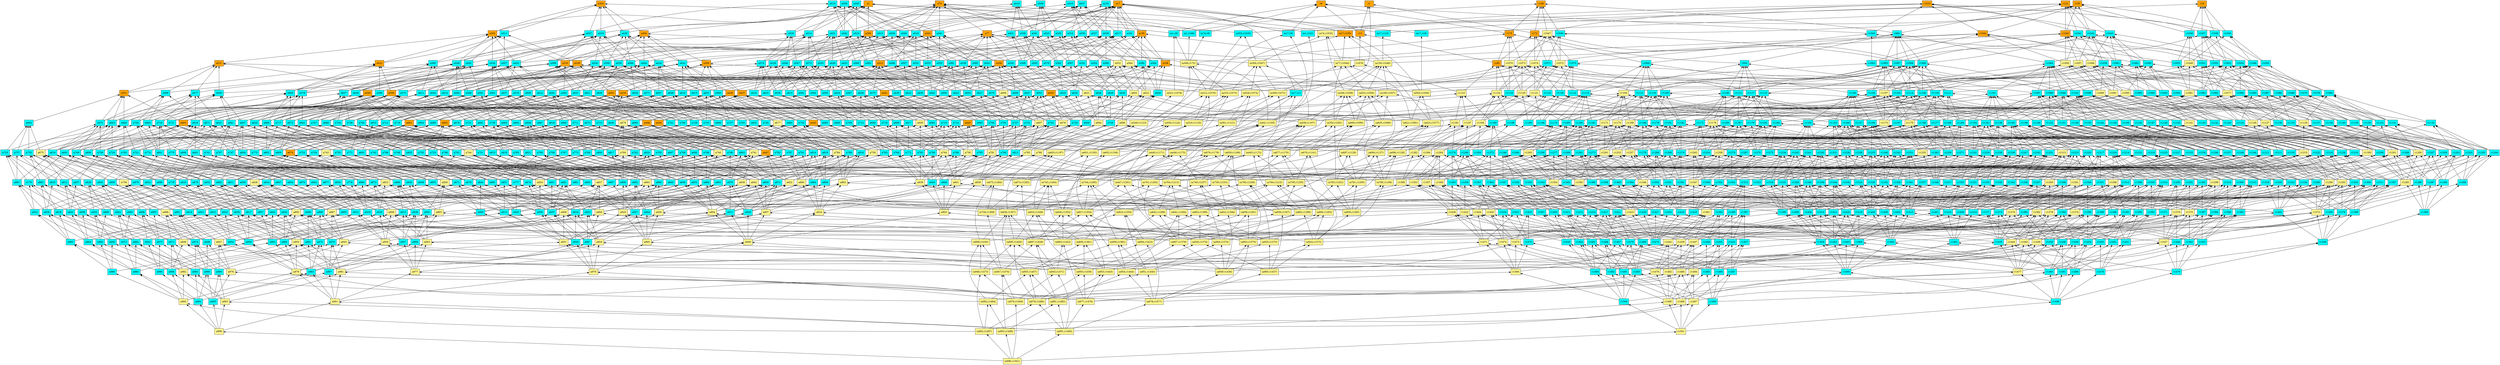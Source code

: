 digraph G {
rankdir=BT;ranksep="2.0";
"a925" [shape=record,fillcolor=khaki1,style=filled,label="{a925}"];
"a854" [shape=record,fillcolor=cyan,style=filled,label="{a854}"];
"r1400" [shape=record,fillcolor=cyan,style=filled,label="{r1400}"];
"r1361" [shape=record,fillcolor=cyan,style=filled,label="{r1361}"];
"a659" [shape=record,fillcolor=khaki1,style=filled,label="{a659}"];
"a603" [shape=record,fillcolor=orange,style=filled,label="{a603}"];
"r1456" [shape=record,fillcolor=cyan,style=filled,label="{r1456}"];
"a984" [shape=record,fillcolor=cyan,style=filled,label="{a984}"];
"(a822,r1346)" [shape=record,fillcolor=khaki1,style=filled,label="{(a822,r1346)}"];
"r1076" [shape=record,fillcolor=khaki1,style=filled,label="{r1076}"];
"a543" [shape=record,fillcolor=cyan,style=filled,label="{a543}"];
"r1417" [shape=record,fillcolor=cyan,style=filled,label="{r1417}"];
"a648" [shape=record,fillcolor=cyan,style=filled,label="{a648}"];
"r1184" [shape=record,fillcolor=cyan,style=filled,label="{r1184}"];
"r1437" [shape=record,fillcolor=khaki1,style=filled,label="{r1437}"];
"r1372" [shape=record,fillcolor=khaki1,style=filled,label="{r1372}"];
"r1268" [shape=record,fillcolor=cyan,style=filled,label="{r1268}"];
"a698" [shape=record,fillcolor=cyan,style=filled,label="{a698}"];
"a530" [shape=record,fillcolor=cyan,style=filled,label="{a530}"];
"r1488" [shape=record,fillcolor=cyan,style=filled,label="{r1488}"];
"(a17,r9)" [shape=record,fillcolor=cyan,style=filled,label="{(a17,r9)}"];
"r1275" [shape=record,fillcolor=cyan,style=filled,label="{r1275}"];
"a927" [shape=record,fillcolor=cyan,style=filled,label="{a927}"];
"a813" [shape=record,fillcolor=cyan,style=filled,label="{a813}"];
"a863" [shape=record,fillcolor=khaki1,style=filled,label="{a863}"];
"r1182" [shape=record,fillcolor=cyan,style=filled,label="{r1182}"];
"(a159,r1040)" [shape=record,fillcolor=khaki1,style=filled,label="{(a159,r1040)}"];
"a825" [shape=record,fillcolor=cyan,style=filled,label="{a825}"];
"a898" [shape=record,fillcolor=khaki1,style=filled,label="{a898}"];
"r1239" [shape=record,fillcolor=cyan,style=filled,label="{r1239}"];
"r1472" [shape=record,fillcolor=cyan,style=filled,label="{r1472}"];
"a861" [shape=record,fillcolor=cyan,style=filled,label="{a861}"];
"a577" [shape=record,fillcolor=cyan,style=filled,label="{a577}"];
"a678" [shape=record,fillcolor=cyan,style=filled,label="{a678}"];
"a853" [shape=record,fillcolor=cyan,style=filled,label="{a853}"];
"r122" [shape=record,fillcolor=orange,style=filled,label="{r122}"];
"a708" [shape=record,fillcolor=cyan,style=filled,label="{a708}"];
"a862" [shape=record,fillcolor=khaki1,style=filled,label="{a862}"];
"(a17,r122)" [shape=record,fillcolor=cyan,style=filled,label="{(a17,r122)}"];
"(a561,r1121)" [shape=record,fillcolor=khaki1,style=filled,label="{(a561,r1121)}"];
"a663" [shape=record,fillcolor=cyan,style=filled,label="{a663}"];
"a791" [shape=record,fillcolor=cyan,style=filled,label="{a791}"];
"a917" [shape=record,fillcolor=cyan,style=filled,label="{a917}"];
"r1043" [shape=record,fillcolor=cyan,style=filled,label="{r1043}"];
"(a860,r1293)" [shape=record,fillcolor=khaki1,style=filled,label="{(a860,r1293)}"];
"r1038" [shape=record,fillcolor=cyan,style=filled,label="{r1038}"];
"r1371" [shape=record,fillcolor=cyan,style=filled,label="{r1371}"];
"r1071" [shape=record,fillcolor=cyan,style=filled,label="{r1071}"];
"a990" [shape=record,fillcolor=cyan,style=filled,label="{a990}"];
"a907" [shape=record,fillcolor=khaki1,style=filled,label="{a907}"];
"r1144" [shape=record,fillcolor=cyan,style=filled,label="{r1144}"];
"a807" [shape=record,fillcolor=cyan,style=filled,label="{a807}"];
"a844" [shape=record,fillcolor=cyan,style=filled,label="{a844}"];
"a960" [shape=record,fillcolor=cyan,style=filled,label="{a960}"];
"r1259" [shape=record,fillcolor=cyan,style=filled,label="{r1259}"];
"r1364" [shape=record,fillcolor=cyan,style=filled,label="{r1364}"];
"r1491" [shape=record,fillcolor=cyan,style=filled,label="{r1491}"];
"r168" [shape=record,fillcolor=orange,style=filled,label="{r168}"];
"r1382" [shape=record,fillcolor=khaki1,style=filled,label="{r1382}"];
"a687" [shape=record,fillcolor=cyan,style=filled,label="{a687}"];
"a536" [shape=record,fillcolor=cyan,style=filled,label="{a536}"];
"r1283" [shape=record,fillcolor=cyan,style=filled,label="{r1283}"];
"r1187" [shape=record,fillcolor=cyan,style=filled,label="{r1187}"];
"a588" [shape=record,fillcolor=cyan,style=filled,label="{a588}"];
"a822" [shape=record,fillcolor=khaki1,style=filled,label="{a822}"];
"(a550,r1124)" [shape=record,fillcolor=khaki1,style=filled,label="{(a550,r1124)}"];
"r1223" [shape=record,fillcolor=cyan,style=filled,label="{r1223}"];
"a541" [shape=record,fillcolor=cyan,style=filled,label="{a541}"];
"a779" [shape=record,fillcolor=cyan,style=filled,label="{a779}"];
"r1111" [shape=record,fillcolor=cyan,style=filled,label="{r1111}"];
"a645" [shape=record,fillcolor=cyan,style=filled,label="{a645}"];
"a970" [shape=record,fillcolor=cyan,style=filled,label="{a970}"];
"a520" [shape=record,fillcolor=cyan,style=filled,label="{a520}"];
"(a304,r1047)" [shape=record,fillcolor=khaki1,style=filled,label="{(a304,r1047)}"];
"r1229" [shape=record,fillcolor=cyan,style=filled,label="{r1229}"];
"a801" [shape=record,fillcolor=cyan,style=filled,label="{a801}"];
"a17" [shape=record,fillcolor=orange,style=filled,label="{a17}"];
"a732" [shape=record,fillcolor=cyan,style=filled,label="{a732}"];
"r1140" [shape=record,fillcolor=cyan,style=filled,label="{r1140}"];
"(a303,r1035)" [shape=record,fillcolor=cyan,style=filled,label="{(a303,r1035)}"];
"a697" [shape=record,fillcolor=khaki1,style=filled,label="{a697}"];
"r1242" [shape=record,fillcolor=cyan,style=filled,label="{r1242}"];
"(a445,r1171)" [shape=record,fillcolor=khaki1,style=filled,label="{(a445,r1171)}"];
"a446" [shape=record,fillcolor=orange,style=filled,label="{a446}"];
"r1102" [shape=record,fillcolor=cyan,style=filled,label="{r1102}"];
"r1309" [shape=record,fillcolor=cyan,style=filled,label="{r1309}"];
"r1266" [shape=record,fillcolor=cyan,style=filled,label="{r1266}"];
"a621" [shape=record,fillcolor=khaki1,style=filled,label="{a621}"];
"a519" [shape=record,fillcolor=cyan,style=filled,label="{a519}"];
"a643" [shape=record,fillcolor=cyan,style=filled,label="{a643}"];
"(a978,r1477)" [shape=record,fillcolor=khaki1,style=filled,label="{(a978,r1477)}"];
"r1461" [shape=record,fillcolor=cyan,style=filled,label="{r1461}"];
"r1473" [shape=record,fillcolor=khaki1,style=filled,label="{r1473}"];
"r175" [shape=record,fillcolor=orange,style=filled,label="{r175}"];
"r1122" [shape=record,fillcolor=cyan,style=filled,label="{r1122}"];
"a682" [shape=record,fillcolor=cyan,style=filled,label="{a682}"];
"r1230" [shape=record,fillcolor=cyan,style=filled,label="{r1230}"];
"(a622,r1077)" [shape=record,fillcolor=khaki1,style=filled,label="{(a622,r1077)}"];
"a735" [shape=record,fillcolor=cyan,style=filled,label="{a735}"];
"a759" [shape=record,fillcolor=khaki1,style=filled,label="{a759}"];
"r1208" [shape=record,fillcolor=cyan,style=filled,label="{r1208}"];
"a837" [shape=record,fillcolor=cyan,style=filled,label="{a837}"];
"a789" [shape=record,fillcolor=cyan,style=filled,label="{a789}"];
"a945" [shape=record,fillcolor=khaki1,style=filled,label="{a945}"];
"(a951,r1440)" [shape=record,fillcolor=khaki1,style=filled,label="{(a951,r1440)}"];
"r1158" [shape=record,fillcolor=cyan,style=filled,label="{r1158}"];
"a552" [shape=record,fillcolor=khaki1,style=filled,label="{a552}"];
"a835" [shape=record,fillcolor=cyan,style=filled,label="{a835}"];
"a310" [shape=record,fillcolor=orange,style=filled,label="{a310}"];
"a777" [shape=record,fillcolor=cyan,style=filled,label="{a777}"];
"a946" [shape=record,fillcolor=khaki1,style=filled,label="{a946}"];
"a591" [shape=record,fillcolor=cyan,style=filled,label="{a591}"];
"a866" [shape=record,fillcolor=cyan,style=filled,label="{a866}"];
"r1131" [shape=record,fillcolor=cyan,style=filled,label="{r1131}"];
"r1406" [shape=record,fillcolor=cyan,style=filled,label="{r1406}"];
"a586" [shape=record,fillcolor=cyan,style=filled,label="{a586}"];
"r1478" [shape=record,fillcolor=cyan,style=filled,label="{r1478}"];
"r486" [shape=record,fillcolor=cyan,style=filled,label="{r486}"];
"a746" [shape=record,fillcolor=cyan,style=filled,label="{a746}"];
"r1359" [shape=record,fillcolor=cyan,style=filled,label="{r1359}"];
"a932" [shape=record,fillcolor=cyan,style=filled,label="{a932}"];
"a958" [shape=record,fillcolor=cyan,style=filled,label="{a958}"];
"(a309,r1072)" [shape=record,fillcolor=khaki1,style=filled,label="{(a309,r1072)}"];
"a574" [shape=record,fillcolor=cyan,style=filled,label="{a574}"];
"r1357" [shape=record,fillcolor=khaki1,style=filled,label="{r1357}"];
"a786" [shape=record,fillcolor=cyan,style=filled,label="{a786}"];
"a570" [shape=record,fillcolor=cyan,style=filled,label="{a570}"];
"r1081" [shape=record,fillcolor=khaki1,style=filled,label="{r1081}"];
"a919" [shape=record,fillcolor=cyan,style=filled,label="{a919}"];
"a531" [shape=record,fillcolor=cyan,style=filled,label="{a531}"];
"r1196" [shape=record,fillcolor=cyan,style=filled,label="{r1196}"];
"a995" [shape=record,fillcolor=cyan,style=filled,label="{a995}"];
"a77" [shape=record,fillcolor=orange,style=filled,label="{a77}"];
"(a602,r1194)" [shape=record,fillcolor=khaki1,style=filled,label="{(a602,r1194)}"];
"r1103" [shape=record,fillcolor=cyan,style=filled,label="{r1103}"];
"a546" [shape=record,fillcolor=cyan,style=filled,label="{a546}"];
"(a606,r1090)" [shape=record,fillcolor=khaki1,style=filled,label="{(a606,r1090)}"];
"a993" [shape=record,fillcolor=khaki1,style=filled,label="{a993}"];
"r1440" [shape=record,fillcolor=khaki1,style=filled,label="{r1440}"];
"a996" [shape=record,fillcolor=khaki1,style=filled,label="{a996}"];
"a161" [shape=record,fillcolor=cyan,style=filled,label="{a161}"];
"r1119" [shape=record,fillcolor=cyan,style=filled,label="{r1119}"];
"r1316" [shape=record,fillcolor=cyan,style=filled,label="{r1316}"];
"r1310" [shape=record,fillcolor=cyan,style=filled,label="{r1310}"];
"a619" [shape=record,fillcolor=cyan,style=filled,label="{a619}"];
"r1235" [shape=record,fillcolor=cyan,style=filled,label="{r1235}"];
"r1118" [shape=record,fillcolor=cyan,style=filled,label="{r1118}"];
"r1448" [shape=record,fillcolor=cyan,style=filled,label="{r1448}"];
"a868" [shape=record,fillcolor=cyan,style=filled,label="{a868}"];
"a592" [shape=record,fillcolor=cyan,style=filled,label="{a592}"];
"r1380" [shape=record,fillcolor=cyan,style=filled,label="{r1380}"];
"(a946,r1473)" [shape=record,fillcolor=khaki1,style=filled,label="{(a946,r1473)}"];
"a972" [shape=record,fillcolor=cyan,style=filled,label="{a972}"];
"r1165" [shape=record,fillcolor=cyan,style=filled,label="{r1165}"];
"r1068" [shape=record,fillcolor=cyan,style=filled,label="{r1068}"];
"a810" [shape=record,fillcolor=cyan,style=filled,label="{a810}"];
"r1439" [shape=record,fillcolor=khaki1,style=filled,label="{r1439}"];
"a547" [shape=record,fillcolor=cyan,style=filled,label="{a547}"];
"a713" [shape=record,fillcolor=cyan,style=filled,label="{a713}"];
"a510" [shape=record,fillcolor=cyan,style=filled,label="{a510}"];
"(a841,r1294)" [shape=record,fillcolor=khaki1,style=filled,label="{(a841,r1294)}"];
"r1055" [shape=record,fillcolor=cyan,style=filled,label="{r1055}"];
"a843" [shape=record,fillcolor=cyan,style=filled,label="{a843}"];
"r1441" [shape=record,fillcolor=cyan,style=filled,label="{r1441}"];
"r1343" [shape=record,fillcolor=cyan,style=filled,label="{r1343}"];
"a651" [shape=record,fillcolor=cyan,style=filled,label="{a651}"];
"r1374" [shape=record,fillcolor=khaki1,style=filled,label="{r1374}"];
"a827" [shape=record,fillcolor=khaki1,style=filled,label="{a827}"];
"a873" [shape=record,fillcolor=cyan,style=filled,label="{a873}"];
"a797" [shape=record,fillcolor=cyan,style=filled,label="{a797}"];
"a870" [shape=record,fillcolor=cyan,style=filled,label="{a870}"];
"a768" [shape=record,fillcolor=cyan,style=filled,label="{a768}"];
"a991" [shape=record,fillcolor=khaki1,style=filled,label="{a991}"];
"r1204" [shape=record,fillcolor=cyan,style=filled,label="{r1204}"];
"r1367" [shape=record,fillcolor=cyan,style=filled,label="{r1367}"];
"r1132" [shape=record,fillcolor=cyan,style=filled,label="{r1132}"];
"r1467" [shape=record,fillcolor=cyan,style=filled,label="{r1467}"];
"a696" [shape=record,fillcolor=khaki1,style=filled,label="{a696}"];
"a618" [shape=record,fillcolor=cyan,style=filled,label="{a618}"];
"(a447,r1261)" [shape=record,fillcolor=khaki1,style=filled,label="{(a447,r1261)}"];
"a948" [shape=record,fillcolor=cyan,style=filled,label="{a948}"];
"a306" [shape=record,fillcolor=orange,style=filled,label="{a306}"];
"a882" [shape=record,fillcolor=cyan,style=filled,label="{a882}"];
"r1493" [shape=record,fillcolor=cyan,style=filled,label="{r1493}"];
"a673" [shape=record,fillcolor=cyan,style=filled,label="{a673}"];
"r1147" [shape=record,fillcolor=cyan,style=filled,label="{r1147}"];
"a848" [shape=record,fillcolor=cyan,style=filled,label="{a848}"];
"(a675,r1284)" [shape=record,fillcolor=khaki1,style=filled,label="{(a675,r1284)}"];
"r1166" [shape=record,fillcolor=cyan,style=filled,label="{r1166}"];
"r1105" [shape=record,fillcolor=khaki1,style=filled,label="{r1105}"];
"a826" [shape=record,fillcolor=khaki1,style=filled,label="{a826}"];
"a168" [shape=record,fillcolor=orange,style=filled,label="{a168}"];
"a784" [shape=record,fillcolor=khaki1,style=filled,label="{a784}"];
"a628" [shape=record,fillcolor=cyan,style=filled,label="{a628}"];
"a528" [shape=record,fillcolor=orange,style=filled,label="{a528}"];
"a566" [shape=record,fillcolor=cyan,style=filled,label="{a566}"];
"r1464" [shape=record,fillcolor=cyan,style=filled,label="{r1464}"];
"a616" [shape=record,fillcolor=cyan,style=filled,label="{a616}"];
"a805" [shape=record,fillcolor=cyan,style=filled,label="{a805}"];
"a926" [shape=record,fillcolor=khaki1,style=filled,label="{a926}"];
"r1084" [shape=record,fillcolor=cyan,style=filled,label="{r1084}"];
"r1104" [shape=record,fillcolor=cyan,style=filled,label="{r1104}"];
"a508" [shape=record,fillcolor=cyan,style=filled,label="{a508}"];
"a542" [shape=record,fillcolor=cyan,style=filled,label="{a542}"];
"r1274" [shape=record,fillcolor=cyan,style=filled,label="{r1274}"];
"a841" [shape=record,fillcolor=khaki1,style=filled,label="{a841}"];
"a524" [shape=record,fillcolor=cyan,style=filled,label="{a524}"];
"r1149" [shape=record,fillcolor=cyan,style=filled,label="{r1149}"];
"a889" [shape=record,fillcolor=cyan,style=filled,label="{a889}"];
"r1201" [shape=record,fillcolor=khaki1,style=filled,label="{r1201}"];
"r1133" [shape=record,fillcolor=cyan,style=filled,label="{r1133}"];
"r1354" [shape=record,fillcolor=khaki1,style=filled,label="{r1354}"];
"r1249" [shape=record,fillcolor=cyan,style=filled,label="{r1249}"];
"a596" [shape=record,fillcolor=cyan,style=filled,label="{a596}"];
"a624" [shape=record,fillcolor=cyan,style=filled,label="{a624}"];
"a976" [shape=record,fillcolor=khaki1,style=filled,label="{a976}"];
"a684" [shape=record,fillcolor=cyan,style=filled,label="{a684}"];
"a985" [shape=record,fillcolor=cyan,style=filled,label="{a985}"];
"a896" [shape=record,fillcolor=cyan,style=filled,label="{a896}"];
"(a996,r1501)" [shape=record,fillcolor=khaki1,style=filled,label="{(a996,r1501)}"];
"a875" [shape=record,fillcolor=cyan,style=filled,label="{a875}"];
"a707" [shape=record,fillcolor=cyan,style=filled,label="{a707}"];
"a345" [shape=record,fillcolor=cyan,style=filled,label="{a345}"];
"r1220" [shape=record,fillcolor=cyan,style=filled,label="{r1220}"];
"r1080" [shape=record,fillcolor=cyan,style=filled,label="{r1080}"];
"r1332" [shape=record,fillcolor=cyan,style=filled,label="{r1332}"];
"r1145" [shape=record,fillcolor=cyan,style=filled,label="{r1145}"];
"(a992,r1497)" [shape=record,fillcolor=khaki1,style=filled,label="{(a992,r1497)}"];
"r1156" [shape=record,fillcolor=cyan,style=filled,label="{r1156}"];
"r1170" [shape=record,fillcolor=khaki1,style=filled,label="{r1170}"];
"a760" [shape=record,fillcolor=khaki1,style=filled,label="{a760}"];
"r1262" [shape=record,fillcolor=khaki1,style=filled,label="{r1262}"];
"a860" [shape=record,fillcolor=khaki1,style=filled,label="{a860}"];
"(a306,r175)" [shape=record,fillcolor=khaki1,style=filled,label="{(a306,r175)}"];
"r1458" [shape=record,fillcolor=cyan,style=filled,label="{r1458}"];
"a986" [shape=record,fillcolor=cyan,style=filled,label="{a986}"];
"r1452" [shape=record,fillcolor=cyan,style=filled,label="{r1452}"];
"a447" [shape=record,fillcolor=orange,style=filled,label="{a447}"];
"r13" [shape=record,fillcolor=orange,style=filled,label="{r13}"];
"r1061" [shape=record,fillcolor=cyan,style=filled,label="{r1061}"];
"r1163" [shape=record,fillcolor=cyan,style=filled,label="{r1163}"];
"a438" [shape=record,fillcolor=cyan,style=filled,label="{a438}"];
"r1279" [shape=record,fillcolor=cyan,style=filled,label="{r1279}"];
"a899" [shape=record,fillcolor=cyan,style=filled,label="{a899}"];
"r1313" [shape=record,fillcolor=cyan,style=filled,label="{r1313}"];
"(a824,r1350)" [shape=record,fillcolor=khaki1,style=filled,label="{(a824,r1350)}"];
"a353" [shape=record,fillcolor=orange,style=filled,label="{a353}"];
"a941" [shape=record,fillcolor=cyan,style=filled,label="{a941}"];
"r1227" [shape=record,fillcolor=cyan,style=filled,label="{r1227}"];
"a989" [shape=record,fillcolor=cyan,style=filled,label="{a989}"];
"r1150" [shape=record,fillcolor=cyan,style=filled,label="{r1150}"];
"r1349" [shape=record,fillcolor=khaki1,style=filled,label="{r1349}"];
"r1052" [shape=record,fillcolor=cyan,style=filled,label="{r1052}"];
"a704" [shape=record,fillcolor=cyan,style=filled,label="{a704}"];
"a680" [shape=record,fillcolor=cyan,style=filled,label="{a680}"];
"r1124" [shape=record,fillcolor=khaki1,style=filled,label="{r1124}"];
"r1430" [shape=record,fillcolor=khaki1,style=filled,label="{r1430}"];
"a652" [shape=record,fillcolor=cyan,style=filled,label="{a652}"];
"r1245" [shape=record,fillcolor=cyan,style=filled,label="{r1245}"];
"(a897,r1428)" [shape=record,fillcolor=khaki1,style=filled,label="{(a897,r1428)}"];
"a613" [shape=record,fillcolor=cyan,style=filled,label="{a613}"];
"r1135" [shape=record,fillcolor=cyan,style=filled,label="{r1135}"];
"a1" [shape=record,fillcolor=orange,style=filled,label="{a1}"];
"a849" [shape=record,fillcolor=cyan,style=filled,label="{a849}"];
"(a761,r1262)" [shape=record,fillcolor=khaki1,style=filled,label="{(a761,r1262)}"];
"a639" [shape=record,fillcolor=cyan,style=filled,label="{a639}"];
"a155" [shape=record,fillcolor=cyan,style=filled,label="{a155}"];
"r1420" [shape=record,fillcolor=cyan,style=filled,label="{r1420}"];
"a817" [shape=record,fillcolor=cyan,style=filled,label="{a817}"];
"a871" [shape=record,fillcolor=cyan,style=filled,label="{a871}"];
"r1036" [shape=record,fillcolor=cyan,style=filled,label="{r1036}"];
"a567" [shape=record,fillcolor=cyan,style=filled,label="{a567}"];
"a674" [shape=record,fillcolor=orange,style=filled,label="{a674}"];
"r1257" [shape=record,fillcolor=khaki1,style=filled,label="{r1257}"];
"a802" [shape=record,fillcolor=cyan,style=filled,label="{a802}"];
"r1214" [shape=record,fillcolor=cyan,style=filled,label="{r1214}"];
"(a904,r1374)" [shape=record,fillcolor=khaki1,style=filled,label="{(a904,r1374)}"];
"a922" [shape=record,fillcolor=cyan,style=filled,label="{a922}"];
"r1330" [shape=record,fillcolor=cyan,style=filled,label="{r1330}"];
"r1392" [shape=record,fillcolor=cyan,style=filled,label="{r1392}"];
"r1486" [shape=record,fillcolor=cyan,style=filled,label="{r1486}"];
"a303" [shape=record,fillcolor=orange,style=filled,label="{a303}"];
"a521" [shape=record,fillcolor=orange,style=filled,label="{a521}"];
"a636" [shape=record,fillcolor=cyan,style=filled,label="{a636}"];
"a646" [shape=record,fillcolor=cyan,style=filled,label="{a646}"];
"a818" [shape=record,fillcolor=cyan,style=filled,label="{a818}"];
"a782" [shape=record,fillcolor=cyan,style=filled,label="{a782}"];
"a821" [shape=record,fillcolor=cyan,style=filled,label="{a821}"];
"a700" [shape=record,fillcolor=cyan,style=filled,label="{a700}"];
"r1192" [shape=record,fillcolor=cyan,style=filled,label="{r1192}"];
"(a862,r1296)" [shape=record,fillcolor=khaki1,style=filled,label="{(a862,r1296)}"];
"a974" [shape=record,fillcolor=cyan,style=filled,label="{a974}"];
"r1099" [shape=record,fillcolor=cyan,style=filled,label="{r1099}"];
"r1429" [shape=record,fillcolor=cyan,style=filled,label="{r1429}"];
"r1110" [shape=record,fillcolor=cyan,style=filled,label="{r1110}"];
"r1500" [shape=record,fillcolor=cyan,style=filled,label="{r1500}"];
"r1089" [shape=record,fillcolor=khaki1,style=filled,label="{r1089}"];
"r1078" [shape=record,fillcolor=cyan,style=filled,label="{r1078}"];
"r1496" [shape=record,fillcolor=cyan,style=filled,label="{r1496}"];
"r1381" [shape=record,fillcolor=khaki1,style=filled,label="{r1381}"];
"r1244" [shape=record,fillcolor=cyan,style=filled,label="{r1244}"];
"r1169" [shape=record,fillcolor=cyan,style=filled,label="{r1169}"];
"a627" [shape=record,fillcolor=cyan,style=filled,label="{a627}"];
"(a743,r1264)" [shape=record,fillcolor=khaki1,style=filled,label="{(a743,r1264)}"];
"a667" [shape=record,fillcolor=cyan,style=filled,label="{a667}"];
"a900" [shape=record,fillcolor=cyan,style=filled,label="{a900}"];
"r1296" [shape=record,fillcolor=khaki1,style=filled,label="{r1296}"];
"r1063" [shape=record,fillcolor=cyan,style=filled,label="{r1063}"];
"(a838,r1347)" [shape=record,fillcolor=khaki1,style=filled,label="{(a838,r1347)}"];
"r1453" [shape=record,fillcolor=cyan,style=filled,label="{r1453}"];
"a936" [shape=record,fillcolor=cyan,style=filled,label="{a936}"];
"(a528,r1074)" [shape=record,fillcolor=khaki1,style=filled,label="{(a528,r1074)}"];
"a662" [shape=record,fillcolor=cyan,style=filled,label="{a662}"];
"r1425" [shape=record,fillcolor=cyan,style=filled,label="{r1425}"];
"r1164" [shape=record,fillcolor=cyan,style=filled,label="{r1164}"];
"a740" [shape=record,fillcolor=khaki1,style=filled,label="{a740}"];
"r1335" [shape=record,fillcolor=cyan,style=filled,label="{r1335}"];
"(a552,r1056)" [shape=record,fillcolor=khaki1,style=filled,label="{(a552,r1056)}"];
"r1130" [shape=record,fillcolor=cyan,style=filled,label="{r1130}"];
"r1366" [shape=record,fillcolor=cyan,style=filled,label="{r1366}"];
"a763" [shape=record,fillcolor=cyan,style=filled,label="{a763}"];
"a778" [shape=record,fillcolor=cyan,style=filled,label="{a778}"];
"r1250" [shape=record,fillcolor=cyan,style=filled,label="{r1250}"];
"a935" [shape=record,fillcolor=cyan,style=filled,label="{a935}"];
"r1344" [shape=record,fillcolor=cyan,style=filled,label="{r1344}"];
"r1336" [shape=record,fillcolor=cyan,style=filled,label="{r1336}"];
"r1323" [shape=record,fillcolor=cyan,style=filled,label="{r1323}"];
"a846" [shape=record,fillcolor=cyan,style=filled,label="{a846}"];
"r1480" [shape=record,fillcolor=khaki1,style=filled,label="{r1480}"];
"(a903,r1370)" [shape=record,fillcolor=khaki1,style=filled,label="{(a903,r1370)}"];
"a346" [shape=record,fillcolor=orange,style=filled,label="{a346}"];
"r1377" [shape=record,fillcolor=cyan,style=filled,label="{r1377}"];
"r1221" [shape=record,fillcolor=cyan,style=filled,label="{r1221}"];
"a891" [shape=record,fillcolor=cyan,style=filled,label="{a891}"];
"r1474" [shape=record,fillcolor=khaki1,style=filled,label="{r1474}"];
"a587" [shape=record,fillcolor=cyan,style=filled,label="{a587}"];
"a605" [shape=record,fillcolor=khaki1,style=filled,label="{a605}"];
"a555" [shape=record,fillcolor=cyan,style=filled,label="{a555}"];
"a545" [shape=record,fillcolor=cyan,style=filled,label="{a545}"];
"a581" [shape=record,fillcolor=cyan,style=filled,label="{a581}"];
"r1219" [shape=record,fillcolor=cyan,style=filled,label="{r1219}"];
"a773" [shape=record,fillcolor=cyan,style=filled,label="{a773}"];
"r1494" [shape=record,fillcolor=khaki1,style=filled,label="{r1494}"];
"r1097" [shape=record,fillcolor=cyan,style=filled,label="{r1097}"];
"(a564,r1049)" [shape=record,fillcolor=khaki1,style=filled,label="{(a564,r1049)}"];
"r1280" [shape=record,fillcolor=cyan,style=filled,label="{r1280}"];
"(a828,r1357)" [shape=record,fillcolor=khaki1,style=filled,label="{(a828,r1357)}"];
"r1397" [shape=record,fillcolor=cyan,style=filled,label="{r1397}"];
"r1463" [shape=record,fillcolor=cyan,style=filled,label="{r1463}"];
"r1389" [shape=record,fillcolor=cyan,style=filled,label="{r1389}"];
"a598" [shape=record,fillcolor=cyan,style=filled,label="{a598}"];
"a660" [shape=record,fillcolor=cyan,style=filled,label="{a660}"];
"r1307" [shape=record,fillcolor=cyan,style=filled,label="{r1307}"];
"a564" [shape=record,fillcolor=khaki1,style=filled,label="{a564}"];
"r1457" [shape=record,fillcolor=cyan,style=filled,label="{r1457}"];
"r1162" [shape=record,fillcolor=cyan,style=filled,label="{r1162}"];
"a799" [shape=record,fillcolor=cyan,style=filled,label="{a799}"];
"r1136" [shape=record,fillcolor=cyan,style=filled,label="{r1136}"];
"a921" [shape=record,fillcolor=cyan,style=filled,label="{a921}"];
"a830" [shape=record,fillcolor=cyan,style=filled,label="{a830}"];
"a575" [shape=record,fillcolor=cyan,style=filled,label="{a575}"];
"r1415" [shape=record,fillcolor=cyan,style=filled,label="{r1415}"];
"r1123" [shape=record,fillcolor=khaki1,style=filled,label="{r1123}"];
"a647" [shape=record,fillcolor=cyan,style=filled,label="{a647}"];
"r1267" [shape=record,fillcolor=cyan,style=filled,label="{r1267}"];
"r1353" [shape=record,fillcolor=khaki1,style=filled,label="{r1353}"];
"r1211" [shape=record,fillcolor=cyan,style=filled,label="{r1211}"];
"r1212" [shape=record,fillcolor=cyan,style=filled,label="{r1212}"];
"a973" [shape=record,fillcolor=cyan,style=filled,label="{a973}"];
"a691" [shape=record,fillcolor=cyan,style=filled,label="{a691}"];
"a634" [shape=record,fillcolor=cyan,style=filled,label="{a634}"];
"a924" [shape=record,fillcolor=khaki1,style=filled,label="{a924}"];
"r1320" [shape=record,fillcolor=cyan,style=filled,label="{r1320}"];
"r1224" [shape=record,fillcolor=cyan,style=filled,label="{r1224}"];
"a557" [shape=record,fillcolor=cyan,style=filled,label="{a557}"];
"a518" [shape=record,fillcolor=cyan,style=filled,label="{a518}"];
"r1315" [shape=record,fillcolor=cyan,style=filled,label="{r1315}"];
"a551" [shape=record,fillcolor=orange,style=filled,label="{a551}"];
"r1069" [shape=record,fillcolor=cyan,style=filled,label="{r1069}"];
"r1260" [shape=record,fillcolor=cyan,style=filled,label="{r1260}"];
"a879" [shape=record,fillcolor=cyan,style=filled,label="{a879}"];
"a874" [shape=record,fillcolor=cyan,style=filled,label="{a874}"];
"r1408" [shape=record,fillcolor=cyan,style=filled,label="{r1408}"];
"(a446,r1175)" [shape=record,fillcolor=khaki1,style=filled,label="{(a446,r1175)}"];
"a658" [shape=record,fillcolor=cyan,style=filled,label="{a658}"];
"r1401" [shape=record,fillcolor=cyan,style=filled,label="{r1401}"];
"(a1,r168)" [shape=record,fillcolor=cyan,style=filled,label="{(a1,r168)}"];
"(a346,r1058)" [shape=record,fillcolor=khaki1,style=filled,label="{(a346,r1058)}"];
"r1342" [shape=record,fillcolor=cyan,style=filled,label="{r1342}"];
"r1142" [shape=record,fillcolor=cyan,style=filled,label="{r1142}"];
"r1449" [shape=record,fillcolor=cyan,style=filled,label="{r1449}"];
"r1487" [shape=record,fillcolor=cyan,style=filled,label="{r1487}"];
"a650" [shape=record,fillcolor=cyan,style=filled,label="{a650}"];
"r1115" [shape=record,fillcolor=cyan,style=filled,label="{r1115}"];
"r1181" [shape=record,fillcolor=cyan,style=filled,label="{r1181}"];
"a712" [shape=record,fillcolor=cyan,style=filled,label="{a712}"];
"r1347" [shape=record,fillcolor=khaki1,style=filled,label="{r1347}"];
"a940" [shape=record,fillcolor=cyan,style=filled,label="{a940}"];
"(a827,r1354)" [shape=record,fillcolor=khaki1,style=filled,label="{(a827,r1354)}"];
"a443" [shape=record,fillcolor=orange,style=filled,label="{a443}"];
"r1039" [shape=record,fillcolor=cyan,style=filled,label="{r1039}"];
"a729" [shape=record,fillcolor=cyan,style=filled,label="{a729}"];
"(a441,r1105)" [shape=record,fillcolor=khaki1,style=filled,label="{(a441,r1105)}"];
"r1074" [shape=record,fillcolor=khaki1,style=filled,label="{r1074}"];
"(a17,r150)" [shape=record,fillcolor=orange,style=filled,label="{(a17,r150)}"];
"r1431" [shape=record,fillcolor=cyan,style=filled,label="{r1431}"];
"a710" [shape=record,fillcolor=cyan,style=filled,label="{a710}"];
"r1378" [shape=record,fillcolor=khaki1,style=filled,label="{r1378}"];
"r1205" [shape=record,fillcolor=cyan,style=filled,label="{r1205}"];
"r1154" [shape=record,fillcolor=cyan,style=filled,label="{r1154}"];
"r1428" [shape=record,fillcolor=khaki1,style=filled,label="{r1428}"];
"r1056" [shape=record,fillcolor=khaki1,style=filled,label="{r1056}"];
"r1423" [shape=record,fillcolor=khaki1,style=filled,label="{r1423}"];
"a572" [shape=record,fillcolor=cyan,style=filled,label="{a572}"];
"r172" [shape=record,fillcolor=orange,style=filled,label="{r172}"];
"r1281" [shape=record,fillcolor=cyan,style=filled,label="{r1281}"];
"a717" [shape=record,fillcolor=cyan,style=filled,label="{a717}"];
"r1138" [shape=record,fillcolor=cyan,style=filled,label="{r1138}"];
"(a842,r1298)" [shape=record,fillcolor=khaki1,style=filled,label="{(a842,r1298)}"];
"a743" [shape=record,fillcolor=khaki1,style=filled,label="{a743}"];
"r1191" [shape=record,fillcolor=cyan,style=filled,label="{r1191}"];
"a695" [shape=record,fillcolor=cyan,style=filled,label="{a695}"];
"a823" [shape=record,fillcolor=khaki1,style=filled,label="{a823}"];
"a694" [shape=record,fillcolor=khaki1,style=filled,label="{a694}"];
"a980" [shape=record,fillcolor=cyan,style=filled,label="{a980}"];
"r1200" [shape=record,fillcolor=khaki1,style=filled,label="{r1200}"];
"a312" [shape=record,fillcolor=orange,style=filled,label="{a312}"];
"(a312,r1070)" [shape=record,fillcolor=khaki1,style=filled,label="{(a312,r1070)}"];
"a534" [shape=record,fillcolor=cyan,style=filled,label="{a534}"];
"a880" [shape=record,fillcolor=cyan,style=filled,label="{a880}"];
"r1419" [shape=record,fillcolor=cyan,style=filled,label="{r1419}"];
"r1218" [shape=record,fillcolor=cyan,style=filled,label="{r1218}"];
"(a991,r1495)" [shape=record,fillcolor=khaki1,style=filled,label="{(a991,r1495)}"];
"a620" [shape=record,fillcolor=cyan,style=filled,label="{a620}"];
"a783" [shape=record,fillcolor=khaki1,style=filled,label="{a783}"];
"a869" [shape=record,fillcolor=cyan,style=filled,label="{a869}"];
"r19" [shape=record,fillcolor=orange,style=filled,label="{r19}"];
"a532" [shape=record,fillcolor=cyan,style=filled,label="{a532}"];
"r1288" [shape=record,fillcolor=cyan,style=filled,label="{r1288}"];
"a638" [shape=record,fillcolor=cyan,style=filled,label="{a638}"];
"a864" [shape=record,fillcolor=cyan,style=filled,label="{a864}"];
"a578" [shape=record,fillcolor=cyan,style=filled,label="{a578}"];
"a435" [shape=record,fillcolor=cyan,style=filled,label="{a435}"];
"r1298" [shape=record,fillcolor=khaki1,style=filled,label="{r1298}"];
"a74" [shape=record,fillcolor=orange,style=filled,label="{a74}"];
"r1072" [shape=record,fillcolor=khaki1,style=filled,label="{r1072}"];
"a878" [shape=record,fillcolor=cyan,style=filled,label="{a878}"];
"r1264" [shape=record,fillcolor=khaki1,style=filled,label="{r1264}"];
"a679" [shape=record,fillcolor=khaki1,style=filled,label="{a679}"];
"a437" [shape=record,fillcolor=orange,style=filled,label="{a437}"];
"(a676,r1141)" [shape=record,fillcolor=khaki1,style=filled,label="{(a676,r1141)}"];
"r1128" [shape=record,fillcolor=khaki1,style=filled,label="{r1128}"];
"a953" [shape=record,fillcolor=khaki1,style=filled,label="{a953}"];
"r1085" [shape=record,fillcolor=cyan,style=filled,label="{r1085}"];
"r180" [shape=record,fillcolor=orange,style=filled,label="{r180}"];
"a601" [shape=record,fillcolor=orange,style=filled,label="{a601}"];
"r1293" [shape=record,fillcolor=khaki1,style=filled,label="{r1293}"];
"r1390" [shape=record,fillcolor=cyan,style=filled,label="{r1390}"];
"r1346" [shape=record,fillcolor=khaki1,style=filled,label="{r1346}"];
"r1337" [shape=record,fillcolor=cyan,style=filled,label="{r1337}"];
"a905" [shape=record,fillcolor=cyan,style=filled,label="{a905}"];
"a433" [shape=record,fillcolor=cyan,style=filled,label="{a433}"];
"a962" [shape=record,fillcolor=cyan,style=filled,label="{a962}"];
"a929" [shape=record,fillcolor=cyan,style=filled,label="{a929}"];
"a816" [shape=record,fillcolor=cyan,style=filled,label="{a816}"];
"r1285" [shape=record,fillcolor=khaki1,style=filled,label="{r1285}"];
"a593" [shape=record,fillcolor=cyan,style=filled,label="{a593}"];
"a681" [shape=record,fillcolor=cyan,style=filled,label="{a681}"];
"a937" [shape=record,fillcolor=cyan,style=filled,label="{a937}"];
"r1292" [shape=record,fillcolor=cyan,style=filled,label="{r1292}"];
"a888" [shape=record,fillcolor=cyan,style=filled,label="{a888}"];
"a305" [shape=record,fillcolor=orange,style=filled,label="{a305}"];
"r1066" [shape=record,fillcolor=cyan,style=filled,label="{r1066}"];
"r1291" [shape=record,fillcolor=khaki1,style=filled,label="{r1291}"];
"r1303" [shape=record,fillcolor=cyan,style=filled,label="{r1303}"];
"r1416" [shape=record,fillcolor=cyan,style=filled,label="{r1416}"];
"r1499" [shape=record,fillcolor=cyan,style=filled,label="{r1499}"];
"a430" [shape=record,fillcolor=cyan,style=filled,label="{a430}"];
"r1341" [shape=record,fillcolor=cyan,style=filled,label="{r1341}"];
"r1117" [shape=record,fillcolor=cyan,style=filled,label="{r1117}"];
"r1479" [shape=record,fillcolor=cyan,style=filled,label="{r1479}"];
"r1447" [shape=record,fillcolor=khaki1,style=filled,label="{r1447}"];
"(a926,r1379)" [shape=record,fillcolor=khaki1,style=filled,label="{(a926,r1379)}"];
"r1173" [shape=record,fillcolor=khaki1,style=filled,label="{r1173}"];
"a881" [shape=record,fillcolor=cyan,style=filled,label="{a881}"];
"r1121" [shape=record,fillcolor=khaki1,style=filled,label="{r1121}"];
"r1308" [shape=record,fillcolor=cyan,style=filled,label="{r1308}"];
"(a950,r1439)" [shape=record,fillcolor=khaki1,style=filled,label="{(a950,r1439)}"];
"a920" [shape=record,fillcolor=cyan,style=filled,label="{a920}"];
"r1271" [shape=record,fillcolor=cyan,style=filled,label="{r1271}"];
"r1369" [shape=record,fillcolor=cyan,style=filled,label="{r1369}"];
"a981" [shape=record,fillcolor=khaki1,style=filled,label="{a981}"];
"r1468" [shape=record,fillcolor=cyan,style=filled,label="{r1468}"];
"r1399" [shape=record,fillcolor=cyan,style=filled,label="{r1399}"];
"a761" [shape=record,fillcolor=khaki1,style=filled,label="{a761}"];
"(a976,r1494)" [shape=record,fillcolor=khaki1,style=filled,label="{(a976,r1494)}"];
"r1284" [shape=record,fillcolor=khaki1,style=filled,label="{r1284}"];
"a961" [shape=record,fillcolor=cyan,style=filled,label="{a961}"];
"r1396" [shape=record,fillcolor=cyan,style=filled,label="{r1396}"];
"a440" [shape=record,fillcolor=cyan,style=filled,label="{a440}"];
"r1082" [shape=record,fillcolor=cyan,style=filled,label="{r1082}"];
"r1171" [shape=record,fillcolor=khaki1,style=filled,label="{r1171}"];
"r1113" [shape=record,fillcolor=cyan,style=filled,label="{r1113}"];
"a886" [shape=record,fillcolor=cyan,style=filled,label="{a886}"];
"a537" [shape=record,fillcolor=cyan,style=filled,label="{a537}"];
"r1189" [shape=record,fillcolor=cyan,style=filled,label="{r1189}"];
"a722" [shape=record,fillcolor=cyan,style=filled,label="{a722}"];
"a669" [shape=record,fillcolor=cyan,style=filled,label="{a669}"];
"(a781,r1200)" [shape=record,fillcolor=khaki1,style=filled,label="{(a781,r1200)}"];
"r1152" [shape=record,fillcolor=cyan,style=filled,label="{r1152}"];
"a832" [shape=record,fillcolor=cyan,style=filled,label="{a832}"];
"r1207" [shape=record,fillcolor=cyan,style=filled,label="{r1207}"];
"r1489" [shape=record,fillcolor=cyan,style=filled,label="{r1489}"];
"r1421" [shape=record,fillcolor=cyan,style=filled,label="{r1421}"];
"a956" [shape=record,fillcolor=cyan,style=filled,label="{a956}"];
"a554" [shape=record,fillcolor=cyan,style=filled,label="{a554}"];
"r1424" [shape=record,fillcolor=cyan,style=filled,label="{r1424}"];
"r1495" [shape=record,fillcolor=khaki1,style=filled,label="{r1495}"];
"r1265" [shape=record,fillcolor=khaki1,style=filled,label="{r1265}"];
"a666" [shape=record,fillcolor=cyan,style=filled,label="{a666}"];
"r1317" [shape=record,fillcolor=cyan,style=filled,label="{r1317}"];
"r1376" [shape=record,fillcolor=cyan,style=filled,label="{r1376}"];
"r1255" [shape=record,fillcolor=khaki1,style=filled,label="{r1255}"];
"a431" [shape=record,fillcolor=cyan,style=filled,label="{a431}"];
"a950" [shape=record,fillcolor=khaki1,style=filled,label="{a950}"];
"a525" [shape=record,fillcolor=cyan,style=filled,label="{a525}"];
"r1350" [shape=record,fillcolor=khaki1,style=filled,label="{r1350}"];
"a583" [shape=record,fillcolor=cyan,style=filled,label="{a583}"];
"(a168,r1057)" [shape=record,fillcolor=khaki1,style=filled,label="{(a168,r1057)}"];
"a910" [shape=record,fillcolor=cyan,style=filled,label="{a910}"];
"(a77,r1044)" [shape=record,fillcolor=khaki1,style=filled,label="{(a77,r1044)}"];
"a967" [shape=record,fillcolor=cyan,style=filled,label="{a967}"];
"a867" [shape=record,fillcolor=cyan,style=filled,label="{a867}"];
"r1049" [shape=record,fillcolor=khaki1,style=filled,label="{r1049}"];
"a771" [shape=record,fillcolor=cyan,style=filled,label="{a771}"];
"a309" [shape=record,fillcolor=orange,style=filled,label="{a309}"];
"a434" [shape=record,fillcolor=cyan,style=filled,label="{a434}"];
"a850" [shape=record,fillcolor=cyan,style=filled,label="{a850}"];
"r1294" [shape=record,fillcolor=khaki1,style=filled,label="{r1294}"];
"a963" [shape=record,fillcolor=cyan,style=filled,label="{a963}"];
"(a697,r1129)" [shape=record,fillcolor=khaki1,style=filled,label="{(a697,r1129)}"];
"r1304" [shape=record,fillcolor=cyan,style=filled,label="{r1304}"];
"r1445" [shape=record,fillcolor=cyan,style=filled,label="{r1445}"];
"r1251" [shape=record,fillcolor=cyan,style=filled,label="{r1251}"];
"a757" [shape=record,fillcolor=cyan,style=filled,label="{a757}"];
"r1434" [shape=record,fillcolor=cyan,style=filled,label="{r1434}"];
"r1498" [shape=record,fillcolor=khaki1,style=filled,label="{r1498}"];
"r1333" [shape=record,fillcolor=cyan,style=filled,label="{r1333}"];
"a883" [shape=record,fillcolor=cyan,style=filled,label="{a883}"];
"a703" [shape=record,fillcolor=cyan,style=filled,label="{a703}"];
"r1183" [shape=record,fillcolor=cyan,style=filled,label="{r1183}"];
"r1062" [shape=record,fillcolor=cyan,style=filled,label="{r1062}"];
"a755" [shape=record,fillcolor=cyan,style=filled,label="{a755}"];
"r1300" [shape=record,fillcolor=cyan,style=filled,label="{r1300}"];
"a644" [shape=record,fillcolor=cyan,style=filled,label="{a644}"];
"a748" [shape=record,fillcolor=cyan,style=filled,label="{a748}"];
"r1446" [shape=record,fillcolor=cyan,style=filled,label="{r1446}"];
"a442" [shape=record,fillcolor=cyan,style=filled,label="{a442}"];
"(a677,r1170)" [shape=record,fillcolor=khaki1,style=filled,label="{(a677,r1170)}"];
"(a954,r1444)" [shape=record,fillcolor=khaki1,style=filled,label="{(a954,r1444)}"];
"a842" [shape=record,fillcolor=khaki1,style=filled,label="{a842}"];
"a909" [shape=record,fillcolor=khaki1,style=filled,label="{a909}"];
"a641" [shape=record,fillcolor=cyan,style=filled,label="{a641}"];
"r1462" [shape=record,fillcolor=cyan,style=filled,label="{r1462}"];
"a539" [shape=record,fillcolor=cyan,style=filled,label="{a539}"];
"a745" [shape=record,fillcolor=cyan,style=filled,label="{a745}"];
"a731" [shape=record,fillcolor=cyan,style=filled,label="{a731}"];
"a887" [shape=record,fillcolor=cyan,style=filled,label="{a887}"];
"r1042" [shape=record,fillcolor=cyan,style=filled,label="{r1042}"];
"r1277" [shape=record,fillcolor=cyan,style=filled,label="{r1277}"];
"r1403" [shape=record,fillcolor=cyan,style=filled,label="{r1403}"];
"a159" [shape=record,fillcolor=orange,style=filled,label="{a159}"];
"r1225" [shape=record,fillcolor=cyan,style=filled,label="{r1225}"];
"a776" [shape=record,fillcolor=cyan,style=filled,label="{a776}"];
"a579" [shape=record,fillcolor=cyan,style=filled,label="{a579}"];
"(a316,r1120)" [shape=record,fillcolor=khaki1,style=filled,label="{(a316,r1120)}"];
"a617" [shape=record,fillcolor=cyan,style=filled,label="{a617}"];
"r1252" [shape=record,fillcolor=cyan,style=filled,label="{r1252}"];
"a559" [shape=record,fillcolor=cyan,style=filled,label="{a559}"];
"r1146" [shape=record,fillcolor=cyan,style=filled,label="{r1146}"];
"r1177" [shape=record,fillcolor=cyan,style=filled,label="{r1177}"];
"(a981,r1482)" [shape=record,fillcolor=khaki1,style=filled,label="{(a981,r1482)}"];
"a872" [shape=record,fillcolor=cyan,style=filled,label="{a872}"];
"r1051" [shape=record,fillcolor=cyan,style=filled,label="{r1051}"];
"r1263" [shape=record,fillcolor=cyan,style=filled,label="{r1263}"];
"a630" [shape=record,fillcolor=cyan,style=filled,label="{a630}"];
"(a949,r1436)" [shape=record,fillcolor=khaki1,style=filled,label="{(a949,r1436)}"];
"a939" [shape=record,fillcolor=cyan,style=filled,label="{a939}"];
"a612" [shape=record,fillcolor=cyan,style=filled,label="{a612}"];
"a625" [shape=record,fillcolor=cyan,style=filled,label="{a625}"];
"a952" [shape=record,fillcolor=cyan,style=filled,label="{a952}"];
"a756" [shape=record,fillcolor=cyan,style=filled,label="{a756}"];
"a824" [shape=record,fillcolor=khaki1,style=filled,label="{a824}"];
"r1385" [shape=record,fillcolor=cyan,style=filled,label="{r1385}"];
"r1083" [shape=record,fillcolor=cyan,style=filled,label="{r1083}"];
"r1153" [shape=record,fillcolor=cyan,style=filled,label="{r1153}"];
"r1370" [shape=record,fillcolor=khaki1,style=filled,label="{r1370}"];
"a560" [shape=record,fillcolor=cyan,style=filled,label="{a560}"];
"r1202" [shape=record,fillcolor=cyan,style=filled,label="{r1202}"];
"a847" [shape=record,fillcolor=cyan,style=filled,label="{a847}"];
"r1107" [shape=record,fillcolor=khaki1,style=filled,label="{r1107}"];
"a635" [shape=record,fillcolor=cyan,style=filled,label="{a635}"];
"a811" [shape=record,fillcolor=cyan,style=filled,label="{a811}"];
"r1356" [shape=record,fillcolor=cyan,style=filled,label="{r1356}"];
"a942" [shape=record,fillcolor=cyan,style=filled,label="{a942}"];
"r1402" [shape=record,fillcolor=cyan,style=filled,label="{r1402}"];
"a885" [shape=record,fillcolor=cyan,style=filled,label="{a885}"];
"a893" [shape=record,fillcolor=khaki1,style=filled,label="{a893}"];
"(a780,r1199)" [shape=record,fillcolor=khaki1,style=filled,label="{(a780,r1199)}"];
"r1209" [shape=record,fillcolor=cyan,style=filled,label="{r1209}"];
"r1386" [shape=record,fillcolor=cyan,style=filled,label="{r1386}"];
"(a993,r1498)" [shape=record,fillcolor=khaki1,style=filled,label="{(a993,r1498)}"];
"a977" [shape=record,fillcolor=khaki1,style=filled,label="{a977}"];
"r1231" [shape=record,fillcolor=cyan,style=filled,label="{r1231}"];
"a858" [shape=record,fillcolor=cyan,style=filled,label="{a858}"];
"r1100" [shape=record,fillcolor=cyan,style=filled,label="{r1100}"];
"r1180" [shape=record,fillcolor=cyan,style=filled,label="{r1180}"];
"r1178" [shape=record,fillcolor=cyan,style=filled,label="{r1178}"];
"a754" [shape=record,fillcolor=cyan,style=filled,label="{a754}"];
"a738" [shape=record,fillcolor=cyan,style=filled,label="{a738}"];
"(a1,r9)" [shape=record,fillcolor=cyan,style=filled,label="{(a1,r9)}"];
"a897" [shape=record,fillcolor=khaki1,style=filled,label="{a897}"];
"r1338" [shape=record,fillcolor=cyan,style=filled,label="{r1338}"];
"(a740,r1257)" [shape=record,fillcolor=khaki1,style=filled,label="{(a740,r1257)}"];
"a951" [shape=record,fillcolor=khaki1,style=filled,label="{a951}"];
"r1073" [shape=record,fillcolor=khaki1,style=filled,label="{r1073}"];
"r1109" [shape=record,fillcolor=cyan,style=filled,label="{r1109}"];
"r1070" [shape=record,fillcolor=khaki1,style=filled,label="{r1070}"];
"r1241" [shape=record,fillcolor=cyan,style=filled,label="{r1241}"];
"r1222" [shape=record,fillcolor=cyan,style=filled,label="{r1222}"];
"r1324" [shape=record,fillcolor=cyan,style=filled,label="{r1324}"];
"r1141" [shape=record,fillcolor=khaki1,style=filled,label="{r1141}"];
"r1454" [shape=record,fillcolor=cyan,style=filled,label="{r1454}"];
"a608" [shape=record,fillcolor=cyan,style=filled,label="{a608}"];
"r1057" [shape=record,fillcolor=khaki1,style=filled,label="{r1057}"];
"a727" [shape=record,fillcolor=cyan,style=filled,label="{a727}"];
"r1067" [shape=record,fillcolor=cyan,style=filled,label="{r1067}"];
"a631" [shape=record,fillcolor=cyan,style=filled,label="{a631}"];
"a798" [shape=record,fillcolor=cyan,style=filled,label="{a798}"];
"a526" [shape=record,fillcolor=cyan,style=filled,label="{a526}"];
"r1395" [shape=record,fillcolor=cyan,style=filled,label="{r1395}"];
"a908" [shape=record,fillcolor=khaki1,style=filled,label="{a908}"];
"a516" [shape=record,fillcolor=cyan,style=filled,label="{a516}"];
"a513" [shape=record,fillcolor=cyan,style=filled,label="{a513}"];
"(a907,r1378)" [shape=record,fillcolor=khaki1,style=filled,label="{(a907,r1378)}"];
"r1360" [shape=record,fillcolor=cyan,style=filled,label="{r1360}"];
"r1306" [shape=record,fillcolor=cyan,style=filled,label="{r1306}"];
"r1261" [shape=record,fillcolor=khaki1,style=filled,label="{r1261}"];
"r1155" [shape=record,fillcolor=cyan,style=filled,label="{r1155}"];
"a954" [shape=record,fillcolor=khaki1,style=filled,label="{a954}"];
"r1373" [shape=record,fillcolor=cyan,style=filled,label="{r1373}"];
"a653" [shape=record,fillcolor=cyan,style=filled,label="{a653}"];
"r1305" [shape=record,fillcolor=cyan,style=filled,label="{r1305}"];
"r1470" [shape=record,fillcolor=cyan,style=filled,label="{r1470}"];
"a915" [shape=record,fillcolor=cyan,style=filled,label="{a915}"];
"r1186" [shape=record,fillcolor=cyan,style=filled,label="{r1186}"];
"a556" [shape=record,fillcolor=cyan,style=filled,label="{a556}"];
"r1137" [shape=record,fillcolor=cyan,style=filled,label="{r1137}"];
"a780" [shape=record,fillcolor=khaki1,style=filled,label="{a780}"];
"r1270" [shape=record,fillcolor=cyan,style=filled,label="{r1270}"];
"a600" [shape=record,fillcolor=cyan,style=filled,label="{a600}"];
"a903" [shape=record,fillcolor=khaki1,style=filled,label="{a903}"];
"r1432" [shape=record,fillcolor=cyan,style=filled,label="{r1432}"];
"r1077" [shape=record,fillcolor=khaki1,style=filled,label="{r1077}"];
"r1427" [shape=record,fillcolor=cyan,style=filled,label="{r1427}"];
"a688" [shape=record,fillcolor=cyan,style=filled,label="{a688}"];
"a633" [shape=record,fillcolor=cyan,style=filled,label="{a633}"];
"r1328" [shape=record,fillcolor=cyan,style=filled,label="{r1328}"];
"r1087" [shape=record,fillcolor=cyan,style=filled,label="{r1087}"];
"r1442" [shape=record,fillcolor=cyan,style=filled,label="{r1442}"];
"a744" [shape=record,fillcolor=khaki1,style=filled,label="{a744}"];
"a523" [shape=record,fillcolor=cyan,style=filled,label="{a523}"];
"r1046" [shape=record,fillcolor=cyan,style=filled,label="{r1046}"];
"a994" [shape=record,fillcolor=cyan,style=filled,label="{a994}"];
"a573" [shape=record,fillcolor=cyan,style=filled,label="{a573}"];
"r1114" [shape=record,fillcolor=cyan,style=filled,label="{r1114}"];
"(a739,r1253)" [shape=record,fillcolor=khaki1,style=filled,label="{(a739,r1253)}"];
"a672" [shape=record,fillcolor=cyan,style=filled,label="{a672}"];
"a439" [shape=record,fillcolor=orange,style=filled,label="{a439}"];
"r1238" [shape=record,fillcolor=cyan,style=filled,label="{r1238}"];
"r1247" [shape=record,fillcolor=cyan,style=filled,label="{r1247}"];
"a794" [shape=record,fillcolor=cyan,style=filled,label="{a794}"];
"r1410" [shape=record,fillcolor=cyan,style=filled,label="{r1410}"];
"r1286" [shape=record,fillcolor=cyan,style=filled,label="{r1286}"];
"a563" [shape=record,fillcolor=cyan,style=filled,label="{a563}"];
"a686" [shape=record,fillcolor=cyan,style=filled,label="{a686}"];
"r1160" [shape=record,fillcolor=cyan,style=filled,label="{r1160}"];
"a741" [shape=record,fillcolor=cyan,style=filled,label="{a741}"];
"a341" [shape=record,fillcolor=cyan,style=filled,label="{a341}"];
"a890" [shape=record,fillcolor=cyan,style=filled,label="{a890}"];
"r1048" [shape=record,fillcolor=cyan,style=filled,label="{r1048}"];
"r1322" [shape=record,fillcolor=cyan,style=filled,label="{r1322}"];
"a767" [shape=record,fillcolor=cyan,style=filled,label="{a767}"];
"a752" [shape=record,fillcolor=cyan,style=filled,label="{a752}"];
"a699" [shape=record,fillcolor=cyan,style=filled,label="{a699}"];
"a912" [shape=record,fillcolor=cyan,style=filled,label="{a912}"];
"(a621,r1081)" [shape=record,fillcolor=khaki1,style=filled,label="{(a621,r1081)}"];
"a544" [shape=record,fillcolor=cyan,style=filled,label="{a544}"];
"a512" [shape=record,fillcolor=cyan,style=filled,label="{a512}"];
"r1035" [shape=record,fillcolor=orange,style=filled,label="{r1035}"];
"r1383" [shape=record,fillcolor=cyan,style=filled,label="{r1383}"];
"r1339" [shape=record,fillcolor=cyan,style=filled,label="{r1339}"];
"a865" [shape=record,fillcolor=cyan,style=filled,label="{a865}"];
"r1362" [shape=record,fillcolor=cyan,style=filled,label="{r1362}"];
"r1176" [shape=record,fillcolor=khaki1,style=filled,label="{r1176}"];
"a788" [shape=record,fillcolor=cyan,style=filled,label="{a788}"];
"r1050" [shape=record,fillcolor=cyan,style=filled,label="{r1050}"];
"r1466" [shape=record,fillcolor=cyan,style=filled,label="{r1466}"];
"r1161" [shape=record,fillcolor=cyan,style=filled,label="{r1161}"];
"r1094" [shape=record,fillcolor=cyan,style=filled,label="{r1094}"];
"(a603,r1197)" [shape=record,fillcolor=khaki1,style=filled,label="{(a603,r1197)}"];
"a949" [shape=record,fillcolor=khaki1,style=filled,label="{a949}"];
"r1443" [shape=record,fillcolor=khaki1,style=filled,label="{r1443}"];
"a914" [shape=record,fillcolor=cyan,style=filled,label="{a914}"];
"(a443,r1173)" [shape=record,fillcolor=khaki1,style=filled,label="{(a443,r1173)}"];
"r1092" [shape=record,fillcolor=cyan,style=filled,label="{r1092}"];
"r1497" [shape=record,fillcolor=khaki1,style=filled,label="{r1497}"];
"a969" [shape=record,fillcolor=cyan,style=filled,label="{a969}"];
"r1483" [shape=record,fillcolor=cyan,style=filled,label="{r1483}"];
"r1139" [shape=record,fillcolor=cyan,style=filled,label="{r1139}"];
"a595" [shape=record,fillcolor=cyan,style=filled,label="{a595}"];
"r1375" [shape=record,fillcolor=khaki1,style=filled,label="{r1375}"];
"a675" [shape=record,fillcolor=khaki1,style=filled,label="{a675}"];
"r1297" [shape=record,fillcolor=cyan,style=filled,label="{r1297}"];
"a928" [shape=record,fillcolor=cyan,style=filled,label="{a928}"];
"r1398" [shape=record,fillcolor=cyan,style=filled,label="{r1398}"];
"a933" [shape=record,fillcolor=cyan,style=filled,label="{a933}"];
"a814" [shape=record,fillcolor=cyan,style=filled,label="{a814}"];
"r1206" [shape=record,fillcolor=cyan,style=filled,label="{r1206}"];
"r1414" [shape=record,fillcolor=cyan,style=filled,label="{r1414}"];
"r1054" [shape=record,fillcolor=cyan,style=filled,label="{r1054}"];
"a640" [shape=record,fillcolor=cyan,style=filled,label="{a640}"];
"(a955,r1447)" [shape=record,fillcolor=khaki1,style=filled,label="{(a955,r1447)}"];
"a781" [shape=record,fillcolor=khaki1,style=filled,label="{a781}"];
"r1276" [shape=record,fillcolor=cyan,style=filled,label="{r1276}"];
"a711" [shape=record,fillcolor=cyan,style=filled,label="{a711}"];
"r1210" [shape=record,fillcolor=cyan,style=filled,label="{r1210}"];
"(a893,r1422)" [shape=record,fillcolor=khaki1,style=filled,label="{(a893,r1422)}"];
"a540" [shape=record,fillcolor=cyan,style=filled,label="{a540}"];
"r1477" [shape=record,fillcolor=khaki1,style=filled,label="{r1477}"];
"(a601,r1193)" [shape=record,fillcolor=khaki1,style=filled,label="{(a601,r1193)}"];
"a747" [shape=record,fillcolor=cyan,style=filled,label="{a747}"];
"a983" [shape=record,fillcolor=cyan,style=filled,label="{a983}"];
"a677" [shape=record,fillcolor=khaki1,style=filled,label="{a677}"];
"a548" [shape=record,fillcolor=cyan,style=filled,label="{a548}"];
"r1319" [shape=record,fillcolor=cyan,style=filled,label="{r1319}"];
"r1125" [shape=record,fillcolor=cyan,style=filled,label="{r1125}"];
"r1409" [shape=record,fillcolor=cyan,style=filled,label="{r1409}"];
"a966" [shape=record,fillcolor=cyan,style=filled,label="{a966}"];
"r1215" [shape=record,fillcolor=khaki1,style=filled,label="{r1215}"];
"r1179" [shape=record,fillcolor=cyan,style=filled,label="{r1179}"];
"(a826,r1353)" [shape=record,fillcolor=khaki1,style=filled,label="{(a826,r1353)}"];
"a611" [shape=record,fillcolor=cyan,style=filled,label="{a611}"];
"r1289" [shape=record,fillcolor=cyan,style=filled,label="{r1289}"];
"a828" [shape=record,fillcolor=khaki1,style=filled,label="{a828}"];
"r1037" [shape=record,fillcolor=cyan,style=filled,label="{r1037}"];
"a719" [shape=record,fillcolor=cyan,style=filled,label="{a719}"];
"r1197" [shape=record,fillcolor=khaki1,style=filled,label="{r1197}"];
"r1318" [shape=record,fillcolor=cyan,style=filled,label="{r1318}"];
"a803" [shape=record,fillcolor=cyan,style=filled,label="{a803}"];
"r1041" [shape=record,fillcolor=cyan,style=filled,label="{r1041}"];
"a599" [shape=record,fillcolor=cyan,style=filled,label="{a599}"];
"a836" [shape=record,fillcolor=cyan,style=filled,label="{a836}"];
"(a894,r1423)" [shape=record,fillcolor=khaki1,style=filled,label="{(a894,r1423)}"];
"r1394" [shape=record,fillcolor=cyan,style=filled,label="{r1394}"];
"r1258" [shape=record,fillcolor=khaki1,style=filled,label="{r1258}"];
"a971" [shape=record,fillcolor=cyan,style=filled,label="{a971}"];
"a671" [shape=record,fillcolor=cyan,style=filled,label="{a671}"];
"(a979,r1480)" [shape=record,fillcolor=khaki1,style=filled,label="{(a979,r1480)}"];
"a607" [shape=record,fillcolor=cyan,style=filled,label="{a607}"];
"a808" [shape=record,fillcolor=cyan,style=filled,label="{a808}"];
"(a353,r1091)" [shape=record,fillcolor=khaki1,style=filled,label="{(a353,r1091)}"];
"(a898,r1430)" [shape=record,fillcolor=khaki1,style=filled,label="{(a898,r1430)}"];
"a569" [shape=record,fillcolor=cyan,style=filled,label="{a569}"];
"a769" [shape=record,fillcolor=cyan,style=filled,label="{a769}"];
"a594" [shape=record,fillcolor=cyan,style=filled,label="{a594}"];
"a664" [shape=record,fillcolor=cyan,style=filled,label="{a664}"];
"r1348" [shape=record,fillcolor=cyan,style=filled,label="{r1348}"];
"a765" [shape=record,fillcolor=cyan,style=filled,label="{a765}"];
"(a909,r1382)" [shape=record,fillcolor=khaki1,style=filled,label="{(a909,r1382)}"];
"a683" [shape=record,fillcolor=cyan,style=filled,label="{a683}"];
"r1326" [shape=record,fillcolor=cyan,style=filled,label="{r1326}"];
"(a764,r1213)" [shape=record,fillcolor=khaki1,style=filled,label="{(a764,r1213)}"];
"r1485" [shape=record,fillcolor=cyan,style=filled,label="{r1485}"];
"r1299" [shape=record,fillcolor=khaki1,style=filled,label="{r1299}"];
"a736" [shape=record,fillcolor=cyan,style=filled,label="{a736}"];
"a758" [shape=record,fillcolor=khaki1,style=filled,label="{a758}"];
"r1240" [shape=record,fillcolor=cyan,style=filled,label="{r1240}"];
"a739" [shape=record,fillcolor=khaki1,style=filled,label="{a739}"];
"a904" [shape=record,fillcolor=khaki1,style=filled,label="{a904}"];
"a668" [shape=record,fillcolor=cyan,style=filled,label="{a668}"];
"a693" [shape=record,fillcolor=cyan,style=filled,label="{a693}"];
"r1405" [shape=record,fillcolor=cyan,style=filled,label="{r1405}"];
"r1253" [shape=record,fillcolor=khaki1,style=filled,label="{r1253}"];
"a934" [shape=record,fillcolor=cyan,style=filled,label="{a934}"];
"(a945,r1471)" [shape=record,fillcolor=khaki1,style=filled,label="{(a945,r1471)}"];
"a845" [shape=record,fillcolor=cyan,style=filled,label="{a845}"];
"(a759,r1255)" [shape=record,fillcolor=khaki1,style=filled,label="{(a759,r1255)}"];
"r1047" [shape=record,fillcolor=khaki1,style=filled,label="{r1047}"];
"a792" [shape=record,fillcolor=cyan,style=filled,label="{a792}"];
"r1269" [shape=record,fillcolor=cyan,style=filled,label="{r1269}"];
"r1167" [shape=record,fillcolor=cyan,style=filled,label="{r1167}"];
"a590" [shape=record,fillcolor=cyan,style=filled,label="{a590}"];
"a856" [shape=record,fillcolor=cyan,style=filled,label="{a856}"];
"a676" [shape=record,fillcolor=khaki1,style=filled,label="{a676}"];
"a859" [shape=record,fillcolor=khaki1,style=filled,label="{a859}"];
"r1327" [shape=record,fillcolor=cyan,style=filled,label="{r1327}"];
"r1438" [shape=record,fillcolor=cyan,style=filled,label="{r1438}"];
"r1098" [shape=record,fillcolor=cyan,style=filled,label="{r1098}"];
"a705" [shape=record,fillcolor=cyan,style=filled,label="{a705}"];
"r1433" [shape=record,fillcolor=cyan,style=filled,label="{r1433}"];
"a535" [shape=record,fillcolor=cyan,style=filled,label="{a535}"];
"a751" [shape=record,fillcolor=cyan,style=filled,label="{a751}"];
"(a859,r1285)" [shape=record,fillcolor=khaki1,style=filled,label="{(a859,r1285)}"];
"a766" [shape=record,fillcolor=cyan,style=filled,label="{a766}"];
"r504" [shape=record,fillcolor=cyan,style=filled,label="{r504}"];
"(a760,r1258)" [shape=record,fillcolor=khaki1,style=filled,label="{(a760,r1258)}"];
"a923" [shape=record,fillcolor=cyan,style=filled,label="{a923}"];
"(a783,r1201)" [shape=record,fillcolor=khaki1,style=filled,label="{(a783,r1201)}"];
"(a439,r1107)" [shape=record,fillcolor=khaki1,style=filled,label="{(a439,r1107)}"];
"(a965,r1437)" [shape=record,fillcolor=khaki1,style=filled,label="{(a965,r1437)}"];
"r1384" [shape=record,fillcolor=cyan,style=filled,label="{r1384}"];
"a716" [shape=record,fillcolor=cyan,style=filled,label="{a716}"];
"a906" [shape=record,fillcolor=cyan,style=filled,label="{a906}"];
"r1065" [shape=record,fillcolor=cyan,style=filled,label="{r1065}"];
"a957" [shape=record,fillcolor=cyan,style=filled,label="{a957}"];
"r1256" [shape=record,fillcolor=cyan,style=filled,label="{r1256}"];
"a855" [shape=record,fillcolor=cyan,style=filled,label="{a855}"];
"a793" [shape=record,fillcolor=cyan,style=filled,label="{a793}"];
"a913" [shape=record,fillcolor=cyan,style=filled,label="{a913}"];
"a916" [shape=record,fillcolor=cyan,style=filled,label="{a916}"];
"a806" [shape=record,fillcolor=cyan,style=filled,label="{a806}"];
"(a549,r1123)" [shape=record,fillcolor=khaki1,style=filled,label="{(a549,r1123)}"];
"a665" [shape=record,fillcolor=cyan,style=filled,label="{a665}"];
"a602" [shape=record,fillcolor=orange,style=filled,label="{a602}"];
"r1236" [shape=record,fillcolor=cyan,style=filled,label="{r1236}"];
"a829" [shape=record,fillcolor=cyan,style=filled,label="{a829}"];
"r1331" [shape=record,fillcolor=cyan,style=filled,label="{r1331}"];
"r1471" [shape=record,fillcolor=khaki1,style=filled,label="{r1471}"];
"a610" [shape=record,fillcolor=cyan,style=filled,label="{a610}"];
"a988" [shape=record,fillcolor=cyan,style=filled,label="{a988}"];
"r1469" [shape=record,fillcolor=cyan,style=filled,label="{r1469}"];
"a444" [shape=record,fillcolor=orange,style=filled,label="{a444}"];
"a576" [shape=record,fillcolor=cyan,style=filled,label="{a576}"];
"a615" [shape=record,fillcolor=cyan,style=filled,label="{a615}"];
"a965" [shape=record,fillcolor=khaki1,style=filled,label="{a965}"];
"(a925,r1375)" [shape=record,fillcolor=khaki1,style=filled,label="{(a925,r1375)}"];
"r1490" [shape=record,fillcolor=cyan,style=filled,label="{r1490}"];
"a657" [shape=record,fillcolor=cyan,style=filled,label="{a657}"];
"a589" [shape=record,fillcolor=cyan,style=filled,label="{a589}"];
"r1287" [shape=record,fillcolor=cyan,style=filled,label="{r1287}"];
"(a74,r1035)" [shape=record,fillcolor=khaki1,style=filled,label="{(a74,r1035)}"];
"a549" [shape=record,fillcolor=orange,style=filled,label="{a549}"];
"a507" [shape=record,fillcolor=cyan,style=filled,label="{a507}"];
"a804" [shape=record,fillcolor=cyan,style=filled,label="{a804}"];
"r1476" [shape=record,fillcolor=khaki1,style=filled,label="{r1476}"];
"a701" [shape=record,fillcolor=cyan,style=filled,label="{a701}"];
"r1237" [shape=record,fillcolor=cyan,style=filled,label="{r1237}"];
"a702" [shape=record,fillcolor=cyan,style=filled,label="{a702}"];
"r1321" [shape=record,fillcolor=cyan,style=filled,label="{r1321}"];
"a911" [shape=record,fillcolor=cyan,style=filled,label="{a911}"];
"a857" [shape=record,fillcolor=cyan,style=filled,label="{a857}"];
"a718" [shape=record,fillcolor=cyan,style=filled,label="{a718}"];
"a606" [shape=record,fillcolor=khaki1,style=filled,label="{a606}"];
"r1246" [shape=record,fillcolor=cyan,style=filled,label="{r1246}"];
"a529" [shape=record,fillcolor=cyan,style=filled,label="{a529}"];
"r1391" [shape=record,fillcolor=cyan,style=filled,label="{r1391}"];
"a979" [shape=record,fillcolor=khaki1,style=filled,label="{a979}"];
"(a908,r1381)" [shape=record,fillcolor=khaki1,style=filled,label="{(a908,r1381)}"];
"a943" [shape=record,fillcolor=cyan,style=filled,label="{a943}"];
"r1272" [shape=record,fillcolor=cyan,style=filled,label="{r1272}"];
"r1188" [shape=record,fillcolor=cyan,style=filled,label="{r1188}"];
"r1460" [shape=record,fillcolor=cyan,style=filled,label="{r1460}"];
"(a74,r9)" [shape=record,fillcolor=cyan,style=filled,label="{(a74,r9)}"];
"a340" [shape=record,fillcolor=cyan,style=filled,label="{a340}"];
"r1159" [shape=record,fillcolor=cyan,style=filled,label="{r1159}"];
"r1334" [shape=record,fillcolor=cyan,style=filled,label="{r1334}"];
"r150" [shape=record,fillcolor=orange,style=filled,label="{r150}"];
"a721" [shape=record,fillcolor=cyan,style=filled,label="{a721}"];
"a714" [shape=record,fillcolor=cyan,style=filled,label="{a714}"];
"r1157" [shape=record,fillcolor=cyan,style=filled,label="{r1157}"];
"(a839,r1291)" [shape=record,fillcolor=khaki1,style=filled,label="{(a839,r1291)}"];
"a820" [shape=record,fillcolor=cyan,style=filled,label="{a820}"];
"a815" [shape=record,fillcolor=cyan,style=filled,label="{a815}"];
"a614" [shape=record,fillcolor=cyan,style=filled,label="{a614}"];
"a753" [shape=record,fillcolor=cyan,style=filled,label="{a753}"];
"a931" [shape=record,fillcolor=cyan,style=filled,label="{a931}"];
"r1126" [shape=record,fillcolor=cyan,style=filled,label="{r1126}"];
"r1059" [shape=record,fillcolor=cyan,style=filled,label="{r1059}"];
"r1387" [shape=record,fillcolor=cyan,style=filled,label="{r1387}"];
"r1248" [shape=record,fillcolor=cyan,style=filled,label="{r1248}"];
"r1194" [shape=record,fillcolor=khaki1,style=filled,label="{r1194}"];
"a762" [shape=record,fillcolor=cyan,style=filled,label="{a762}"];
"a975" [shape=record,fillcolor=cyan,style=filled,label="{a975}"];
"r1108" [shape=record,fillcolor=cyan,style=filled,label="{r1108}"];
"r1302" [shape=record,fillcolor=cyan,style=filled,label="{r1302}"];
"r1278" [shape=record,fillcolor=cyan,style=filled,label="{r1278}"];
"a795" [shape=record,fillcolor=cyan,style=filled,label="{a795}"];
"r1444" [shape=record,fillcolor=khaki1,style=filled,label="{r1444}"];
"a930" [shape=record,fillcolor=cyan,style=filled,label="{a930}"];
"a637" [shape=record,fillcolor=cyan,style=filled,label="{a637}"];
"a770" [shape=record,fillcolor=cyan,style=filled,label="{a770}"];
"r1273" [shape=record,fillcolor=cyan,style=filled,label="{r1273}"];
"a877" [shape=record,fillcolor=cyan,style=filled,label="{a877}"];
"a918" [shape=record,fillcolor=cyan,style=filled,label="{a918}"];
"a515" [shape=record,fillcolor=cyan,style=filled,label="{a515}"];
"a692" [shape=record,fillcolor=cyan,style=filled,label="{a692}"];
"a632" [shape=record,fillcolor=cyan,style=filled,label="{a632}"];
"r1075" [shape=record,fillcolor=cyan,style=filled,label="{r1075}"];
"a445" [shape=record,fillcolor=orange,style=filled,label="{a445}"];
"a796" [shape=record,fillcolor=cyan,style=filled,label="{a796}"];
"r1086" [shape=record,fillcolor=cyan,style=filled,label="{r1086}"];
"(a694,r1127)" [shape=record,fillcolor=khaki1,style=filled,label="{(a694,r1127)}"];
"r1053" [shape=record,fillcolor=cyan,style=filled,label="{r1053}"];
"a706" [shape=record,fillcolor=cyan,style=filled,label="{a706}"];
"r1345" [shape=record,fillcolor=cyan,style=filled,label="{r1345}"];
"a839" [shape=record,fillcolor=khaki1,style=filled,label="{a839}"];
"r1172" [shape=record,fillcolor=cyan,style=filled,label="{r1172}"];
"(a674,r1282)" [shape=record,fillcolor=khaki1,style=filled,label="{(a674,r1282)}"];
"(a1,r122)" [shape=record,fillcolor=cyan,style=filled,label="{(a1,r122)}"];
"r1312" [shape=record,fillcolor=cyan,style=filled,label="{r1312}"];
"a809" [shape=record,fillcolor=cyan,style=filled,label="{a809}"];
"r1426" [shape=record,fillcolor=khaki1,style=filled,label="{r1426}"];
"r1418" [shape=record,fillcolor=cyan,style=filled,label="{r1418}"];
"a737" [shape=record,fillcolor=cyan,style=filled,label="{a737}"];
"r1329" [shape=record,fillcolor=cyan,style=filled,label="{r1329}"];
"r1175" [shape=record,fillcolor=khaki1,style=filled,label="{r1175}"];
"a622" [shape=record,fillcolor=khaki1,style=filled,label="{a622}"];
"a582" [shape=record,fillcolor=cyan,style=filled,label="{a582}"];
"a597" [shape=record,fillcolor=cyan,style=filled,label="{a597}"];
"a509" [shape=record,fillcolor=cyan,style=filled,label="{a509}"];
"a436" [shape=record,fillcolor=cyan,style=filled,label="{a436}"];
"(a521,r1076)" [shape=record,fillcolor=khaki1,style=filled,label="{(a521,r1076)}"];
"r1422" [shape=record,fillcolor=khaki1,style=filled,label="{r1422}"];
"(a947,r1474)" [shape=record,fillcolor=khaki1,style=filled,label="{(a947,r1474)}"];
"r1368" [shape=record,fillcolor=khaki1,style=filled,label="{r1368}"];
"r1254" [shape=record,fillcolor=cyan,style=filled,label="{r1254}"];
"a538" [shape=record,fillcolor=cyan,style=filled,label="{a538}"];
"(a953,r1443)" [shape=record,fillcolor=khaki1,style=filled,label="{(a953,r1443)}"];
"a851" [shape=record,fillcolor=cyan,style=filled,label="{a851}"];
"a790" [shape=record,fillcolor=cyan,style=filled,label="{a790}"];
"a987" [shape=record,fillcolor=cyan,style=filled,label="{a987}"];
"(a982,r1484)" [shape=record,fillcolor=khaki1,style=filled,label="{(a982,r1484)}"];
"r1127" [shape=record,fillcolor=khaki1,style=filled,label="{r1127}"];
"r1129" [shape=record,fillcolor=khaki1,style=filled,label="{r1129}"];
"r1174" [shape=record,fillcolor=cyan,style=filled,label="{r1174}"];
"r9" [shape=record,fillcolor=orange,style=filled,label="{r9}"];
"a775" [shape=record,fillcolor=cyan,style=filled,label="{a775}"];
"a964" [shape=record,fillcolor=cyan,style=filled,label="{a964}"];
"a982" [shape=record,fillcolor=khaki1,style=filled,label="{a982}"];
"r1325" [shape=record,fillcolor=cyan,style=filled,label="{r1325}"];
"r1388" [shape=record,fillcolor=cyan,style=filled,label="{r1388}"];
"a938" [shape=record,fillcolor=cyan,style=filled,label="{a938}"];
"a723" [shape=record,fillcolor=cyan,style=filled,label="{a723}"];
"r1301" [shape=record,fillcolor=cyan,style=filled,label="{r1301}"];
"a685" [shape=record,fillcolor=cyan,style=filled,label="{a685}"];
"a522" [shape=record,fillcolor=orange,style=filled,label="{a522}"];
"r1501" [shape=record,fillcolor=khaki1,style=filled,label="{r1501}"];
"a892" [shape=record,fillcolor=cyan,style=filled,label="{a892}"];
"a720" [shape=record,fillcolor=cyan,style=filled,label="{a720}"];
"r1134" [shape=record,fillcolor=cyan,style=filled,label="{r1134}"];
"r1045" [shape=record,fillcolor=cyan,style=filled,label="{r1045}"];
"r1120" [shape=record,fillcolor=khaki1,style=filled,label="{r1120}"];
"r1228" [shape=record,fillcolor=cyan,style=filled,label="{r1228}"];
"r1411" [shape=record,fillcolor=cyan,style=filled,label="{r1411}"];
"r1295" [shape=record,fillcolor=cyan,style=filled,label="{r1295}"];
"r1234" [shape=record,fillcolor=cyan,style=filled,label="{r1234}"];
"a690" [shape=record,fillcolor=cyan,style=filled,label="{a690}"];
"r1064" [shape=record,fillcolor=cyan,style=filled,label="{r1064}"];
"a550" [shape=record,fillcolor=orange,style=filled,label="{a550}"];
"a749" [shape=record,fillcolor=cyan,style=filled,label="{a749}"];
"r1213" [shape=record,fillcolor=khaki1,style=filled,label="{r1213}"];
"a728" [shape=record,fillcolor=cyan,style=filled,label="{a728}"];
"a709" [shape=record,fillcolor=cyan,style=filled,label="{a709}"];
"r1451" [shape=record,fillcolor=cyan,style=filled,label="{r1451}"];
"a944" [shape=record,fillcolor=cyan,style=filled,label="{a944}"];
"a655" [shape=record,fillcolor=cyan,style=filled,label="{a655}"];
"a649" [shape=record,fillcolor=cyan,style=filled,label="{a649}"];
"r1450" [shape=record,fillcolor=cyan,style=filled,label="{r1450}"];
"r1413" [shape=record,fillcolor=cyan,style=filled,label="{r1413}"];
"a968" [shape=record,fillcolor=cyan,style=filled,label="{a968}"];
"r1282" [shape=record,fillcolor=khaki1,style=filled,label="{r1282}"];
"a441" [shape=record,fillcolor=orange,style=filled,label="{a441}"];
"a580" [shape=record,fillcolor=cyan,style=filled,label="{a580}"];
"a533" [shape=record,fillcolor=cyan,style=filled,label="{a533}"];
"a604" [shape=record,fillcolor=cyan,style=filled,label="{a604}"];
"a511" [shape=record,fillcolor=cyan,style=filled,label="{a511}"];
"r1151" [shape=record,fillcolor=cyan,style=filled,label="{r1151}"];
"r1482" [shape=record,fillcolor=khaki1,style=filled,label="{r1482}"];
"a725" [shape=record,fillcolor=cyan,style=filled,label="{a725}"];
"r1217" [shape=record,fillcolor=cyan,style=filled,label="{r1217}"];
"r1199" [shape=record,fillcolor=khaki1,style=filled,label="{r1199}"];
"r1112" [shape=record,fillcolor=cyan,style=filled,label="{r1112}"];
"a955" [shape=record,fillcolor=khaki1,style=filled,label="{a955}"];
"(a744,r1265)" [shape=record,fillcolor=khaki1,style=filled,label="{(a744,r1265)}"];
"r1352" [shape=record,fillcolor=cyan,style=filled,label="{r1352}"];
"r1484" [shape=record,fillcolor=khaki1,style=filled,label="{r1484}"];
"a978" [shape=record,fillcolor=khaki1,style=filled,label="{a978}"];
"r1232" [shape=record,fillcolor=cyan,style=filled,label="{r1232}"];
"r1093" [shape=record,fillcolor=cyan,style=filled,label="{r1093}"];
"a901" [shape=record,fillcolor=cyan,style=filled,label="{a901}"];
"a764" [shape=record,fillcolor=khaki1,style=filled,label="{a764}"];
"r1436" [shape=record,fillcolor=khaki1,style=filled,label="{r1436}"];
"a584" [shape=record,fillcolor=cyan,style=filled,label="{a584}"];
"r1459" [shape=record,fillcolor=cyan,style=filled,label="{r1459}"];
"r1168" [shape=record,fillcolor=khaki1,style=filled,label="{r1168}"];
"a432" [shape=record,fillcolor=cyan,style=filled,label="{a432}"];
"a661" [shape=record,fillcolor=cyan,style=filled,label="{a661}"];
"r1393" [shape=record,fillcolor=cyan,style=filled,label="{r1393}"];
"a894" [shape=record,fillcolor=khaki1,style=filled,label="{a894}"];
"a304" [shape=record,fillcolor=orange,style=filled,label="{a304}"];
"a629" [shape=record,fillcolor=cyan,style=filled,label="{a629}"];
"r1351" [shape=record,fillcolor=cyan,style=filled,label="{r1351}"];
"a947" [shape=record,fillcolor=khaki1,style=filled,label="{a947}"];
"a750" [shape=record,fillcolor=cyan,style=filled,label="{a750}"];
"a959" [shape=record,fillcolor=cyan,style=filled,label="{a959}"];
"a642" [shape=record,fillcolor=cyan,style=filled,label="{a642}"];
"r1216" [shape=record,fillcolor=cyan,style=filled,label="{r1216}"];
"a785" [shape=record,fillcolor=cyan,style=filled,label="{a785}"];
"a774" [shape=record,fillcolor=cyan,style=filled,label="{a774}"];
"r1355" [shape=record,fillcolor=cyan,style=filled,label="{r1355}"];
"a902" [shape=record,fillcolor=cyan,style=filled,label="{a902}"];
"(a784,r1215)" [shape=record,fillcolor=khaki1,style=filled,label="{(a784,r1215)}"];
"a527" [shape=record,fillcolor=cyan,style=filled,label="{a527}"];
"r1404" [shape=record,fillcolor=cyan,style=filled,label="{r1404}"];
"r1096" [shape=record,fillcolor=cyan,style=filled,label="{r1096}"];
"r1340" [shape=record,fillcolor=cyan,style=filled,label="{r1340}"];
"r1379" [shape=record,fillcolor=khaki1,style=filled,label="{r1379}"];
"r1148" [shape=record,fillcolor=cyan,style=filled,label="{r1148}"];
"a840" [shape=record,fillcolor=cyan,style=filled,label="{a840}"];
"a670" [shape=record,fillcolor=cyan,style=filled,label="{a670}"];
"r1116" [shape=record,fillcolor=cyan,style=filled,label="{r1116}"];
"r1106" [shape=record,fillcolor=cyan,style=filled,label="{r1106}"];
"a730" [shape=record,fillcolor=cyan,style=filled,label="{a730}"];
"r1475" [shape=record,fillcolor=cyan,style=filled,label="{r1475}"];
"r1091" [shape=record,fillcolor=khaki1,style=filled,label="{r1091}"];
"r1193" [shape=record,fillcolor=khaki1,style=filled,label="{r1193}"];
"a833" [shape=record,fillcolor=cyan,style=filled,label="{a833}"];
"(a696,r1128)" [shape=record,fillcolor=khaki1,style=filled,label="{(a696,r1128)}"];
"a568" [shape=record,fillcolor=cyan,style=filled,label="{a568}"];
"a609" [shape=record,fillcolor=cyan,style=filled,label="{a609}"];
"a876" [shape=record,fillcolor=cyan,style=filled,label="{a876}"];
"a726" [shape=record,fillcolor=cyan,style=filled,label="{a726}"];
"r1190" [shape=record,fillcolor=cyan,style=filled,label="{r1190}"];
"a316" [shape=record,fillcolor=orange,style=filled,label="{a316}"];
"r1079" [shape=record,fillcolor=cyan,style=filled,label="{r1079}"];
"a819" [shape=record,fillcolor=cyan,style=filled,label="{a819}"];
"a992" [shape=record,fillcolor=khaki1,style=filled,label="{a992}"];
"a812" [shape=record,fillcolor=cyan,style=filled,label="{a812}"];
"r1" [shape=record,fillcolor=orange,style=filled,label="{r1}"];
"(a310,r1073)" [shape=record,fillcolor=khaki1,style=filled,label="{(a310,r1073)}"];
"r1195" [shape=record,fillcolor=cyan,style=filled,label="{r1195}"];
"r1044" [shape=record,fillcolor=orange,style=filled,label="{r1044}"];
"a656" [shape=record,fillcolor=cyan,style=filled,label="{a656}"];
"(a823,r1349)" [shape=record,fillcolor=khaki1,style=filled,label="{(a823,r1349)}"];
"a623" [shape=record,fillcolor=cyan,style=filled,label="{a623}"];
"a654" [shape=record,fillcolor=cyan,style=filled,label="{a654}"];
"a562" [shape=record,fillcolor=cyan,style=filled,label="{a562}"];
"r1095" [shape=record,fillcolor=cyan,style=filled,label="{r1095}"];
"a689" [shape=record,fillcolor=cyan,style=filled,label="{a689}"];
"a838" [shape=record,fillcolor=khaki1,style=filled,label="{a838}"];
"r1311" [shape=record,fillcolor=cyan,style=filled,label="{r1311}"];
"a561" [shape=record,fillcolor=orange,style=filled,label="{a561}"];
"r1481" [shape=record,fillcolor=cyan,style=filled,label="{r1481}"];
"(a924,r1372)" [shape=record,fillcolor=khaki1,style=filled,label="{(a924,r1372)}"];
"r1233" [shape=record,fillcolor=cyan,style=filled,label="{r1233}"];
"a800" [shape=record,fillcolor=cyan,style=filled,label="{a800}"];
"r1290" [shape=record,fillcolor=cyan,style=filled,label="{r1290}"];
"a895" [shape=record,fillcolor=khaki1,style=filled,label="{a895}"];
"(a679,r1176)" [shape=record,fillcolor=khaki1,style=filled,label="{(a679,r1176)}"];
"r1492" [shape=record,fillcolor=cyan,style=filled,label="{r1492}"];
"r1058" [shape=record,fillcolor=khaki1,style=filled,label="{r1058}"];
"a585" [shape=record,fillcolor=cyan,style=filled,label="{a585}"];
"a626" [shape=record,fillcolor=cyan,style=filled,label="{a626}"];
"a565" [shape=record,fillcolor=cyan,style=filled,label="{a565}"];
"(a659,r1168)" [shape=record,fillcolor=khaki1,style=filled,label="{(a659,r1168)}"];
"r1365" [shape=record,fillcolor=cyan,style=filled,label="{r1365}"];
"r1060" [shape=record,fillcolor=cyan,style=filled,label="{r1060}"];
"(a758,r1368)" [shape=record,fillcolor=khaki1,style=filled,label="{(a758,r1368)}"];
"(a605,r1089)" [shape=record,fillcolor=khaki1,style=filled,label="{(a605,r1089)}"];
"r1407" [shape=record,fillcolor=cyan,style=filled,label="{r1407}"];
"a772" [shape=record,fillcolor=cyan,style=filled,label="{a772}"];
"r1314" [shape=record,fillcolor=cyan,style=filled,label="{r1314}"];
"r1412" [shape=record,fillcolor=cyan,style=filled,label="{r1412}"];
"r1185" [shape=record,fillcolor=cyan,style=filled,label="{r1185}"];
"a571" [shape=record,fillcolor=cyan,style=filled,label="{a571}"];
"a831" [shape=record,fillcolor=cyan,style=filled,label="{a831}"];
"(a17,r19)" [shape=record,fillcolor=cyan,style=filled,label="{(a17,r19)}"];
"r1198" [shape=record,fillcolor=cyan,style=filled,label="{r1198}"];
"r1090" [shape=record,fillcolor=khaki1,style=filled,label="{r1090}"];
"r1435" [shape=record,fillcolor=cyan,style=filled,label="{r1435}"];
"a852" [shape=record,fillcolor=cyan,style=filled,label="{a852}"];
"r1040" [shape=record,fillcolor=orange,style=filled,label="{r1040}"];
"(a17,r1)" [shape=record,fillcolor=cyan,style=filled,label="{(a17,r1)}"];
"(a895,r1426)" [shape=record,fillcolor=khaki1,style=filled,label="{(a895,r1426)}"];
"a517" [shape=record,fillcolor=cyan,style=filled,label="{a517}"];
"a724" [shape=record,fillcolor=cyan,style=filled,label="{a724}"];
"a787" [shape=record,fillcolor=cyan,style=filled,label="{a787}"];
"a884" [shape=record,fillcolor=cyan,style=filled,label="{a884}"];
"r1243" [shape=record,fillcolor=cyan,style=filled,label="{r1243}"];
"(a977,r1476)" [shape=record,fillcolor=khaki1,style=filled,label="{(a977,r1476)}"];
"a733" [shape=record,fillcolor=cyan,style=filled,label="{a733}"];
"a715" [shape=record,fillcolor=cyan,style=filled,label="{a715}"];
"a834" [shape=record,fillcolor=cyan,style=filled,label="{a834}"];
"a342" [shape=record,fillcolor=orange,style=filled,label="{a342}"];
"r1465" [shape=record,fillcolor=cyan,style=filled,label="{r1465}"];
"(a863,r1299)" [shape=record,fillcolor=khaki1,style=filled,label="{(a863,r1299)}"];
"a514" [shape=record,fillcolor=cyan,style=filled,label="{a514}"];
"r1455" [shape=record,fillcolor=cyan,style=filled,label="{r1455}"];
"a553" [shape=record,fillcolor=cyan,style=filled,label="{a553}"];
"r1363" [shape=record,fillcolor=cyan,style=filled,label="{r1363}"];
"r1088" [shape=record,fillcolor=cyan,style=filled,label="{r1088}"];
"r1358" [shape=record,fillcolor=cyan,style=filled,label="{r1358}"];
"a734" [shape=record,fillcolor=cyan,style=filled,label="{a734}"];
"a558" [shape=record,fillcolor=cyan,style=filled,label="{a558}"];
"r1203" [shape=record,fillcolor=cyan,style=filled,label="{r1203}"];
"r1226" [shape=record,fillcolor=cyan,style=filled,label="{r1226}"];
"r1143" [shape=record,fillcolor=cyan,style=filled,label="{r1143}"];
"a742" [shape=record,fillcolor=cyan,style=filled,label="{a742}"];
"r1101" [shape=record,fillcolor=cyan,style=filled,label="{r1101}"];
"a925" -> "a860"
"a925" -> "a890"
"a925" -> "a863"
"a925" -> "a865"
"a925" -> "a861"
"a854" -> "a691"
"a854" -> "a773"
"a854" -> "a808"
"a854" -> "a774"
"r1400" -> "r1316"
"r1400" -> "r1346"
"r1400" -> "r1318"
"r1400" -> "r1324"
"r1400" -> "r1332"
"r1400" -> "r1320"
"r1361" -> "r1269"
"r1361" -> "r1271"
"r1361" -> "r1278"
"r1361" -> "r1274"
"a659" -> "a441"
"a659" -> "a592"
"a659" -> "a606"
"a659" -> "a593"
"a603" -> "a549"
"a603" -> "a551"
"a603" -> "a550"
"r1456" -> "r1398"
"r1456" -> "r1394"
"r1456" -> "r1395"
"r1456" -> "r1396"
"r1456" -> "r1420"
"a984" -> "a959"
"a984" -> "a962"
"a984" -> "a960"
"a984" -> "a973"
"a984" -> "a964"
"(a822,r1346)" -> "(a740,r1257)"
"(a822,r1346)" -> "(a447,r1261)"
"(a822,r1346)" -> "a822"
"(a822,r1346)" -> "r1346"
"(a822,r1346)" -> "(a739,r1253)"
"(a822,r1346)" -> "(a759,r1255)"
"r1076" -> "r13"
"a543" -> "a518"
"a543" -> "a517"
"a543" -> "a77"
"r1417" -> "r1335"
"r1417" -> "r1363"
"r1417" -> "r1336"
"r1417" -> "r1343"
"a648" -> "a434"
"a648" -> "a586"
"a648" -> "a581"
"r1184" -> "r1094"
"r1184" -> "r1111"
"r1184" -> "r1118"
"r1437" -> "r1372"
"r1437" -> "r1375"
"r1437" -> "r1379"
"r1437" -> "r1387"
"r1437" -> "r1401"
"r1437" -> "r1371"
"r1372" -> "r1296"
"r1372" -> "r1293"
"r1372" -> "r1285"
"r1372" -> "r1303"
"r1372" -> "r1318"
"r1372" -> "r1290"
"r1268" -> "r1181"
"r1268" -> "r1179"
"r1268" -> "r1178"
"r1268" -> "r1185"
"a698" -> "a623"
"a698" -> "a648"
"a698" -> "a628"
"a530" -> "a515"
"a530" -> "a17"
"r1488" -> "r1456"
"r1488" -> "r1455"
"r1488" -> "r1457"
"r1488" -> "r1470"
"(a17,r9)" -> "r9"
"(a17,r9)" -> "a17"
"r1275" -> "r1192"
"r1275" -> "r1184"
"r1275" -> "r1183"
"a927" -> "a864"
"a927" -> "a866"
"a927" -> "a867"
"a927" -> "a865"
"a927" -> "a892"
"a813" -> "a676"
"a813" -> "a727"
"a813" -> "a732"
"a813" -> "a726"
"a813" -> "a729"
"a863" -> "a785"
"a863" -> "a784"
"a863" -> "a817"
"a863" -> "a790"
"r1182" -> "r1116"
"r1182" -> "r1109"
"r1182" -> "r1111"
"(a159,r1040)" -> "a159"
"(a159,r1040)" -> "r1040"
"(a159,r1040)" -> "(a17,r122)"
"(a159,r1040)" -> "(a17,r150)"
"a825" -> "a749"
"a825" -> "a745"
"a825" -> "a741"
"a825" -> "a742"
"a898" -> "a835"
"a898" -> "a829"
"a898" -> "a828"
"r1239" -> "r1158"
"r1239" -> "r1161"
"r1239" -> "r1156"
"r1239" -> "r1179"
"r1472" -> "r1432"
"r1472" -> "r1429"
"r1472" -> "r1427"
"r1472" -> "r1423"
"r1472" -> "r1425"
"r1472" -> "r1424"
"a861" -> "a785"
"a861" -> "a788"
"a861" -> "a782"
"a861" -> "a815"
"a577" -> "a536"
"a577" -> "a521"
"a678" -> "a607"
"a678" -> "a608"
"a678" -> "a611"
"a853" -> "a791"
"a853" -> "a807"
"a853" -> "a773"
"a853" -> "a772"
"a853" -> "a690"
"a708" -> "a633"
"a708" -> "a658"
"a708" -> "a632"
"a862" -> "a783"
"a862" -> "a789"
"a862" -> "a784"
"a862" -> "a816"
"(a17,r122)" -> "r122"
"(a17,r122)" -> "a17"
"(a561,r1121)" -> "(a309,r1072)"
"(a561,r1121)" -> "(a17,r1)"
"(a561,r1121)" -> "r1121"
"(a561,r1121)" -> "(a528,r1074)"
"(a561,r1121)" -> "a561"
"a663" -> "a438"
"a663" -> "a597"
"a663" -> "a609"
"a663" -> "a593"
"a791" -> "a737"
"a791" -> "a706"
"a791" -> "a705"
"a791" -> "a632"
"a917" -> "a882"
"a917" -> "a778"
"a917" -> "a851"
"a917" -> "a852"
"a917" -> "a850"
"r1043" -> "r1035"
"r1043" -> "r122"
"(a860,r1293)" -> "(a677,r1170)"
"(a860,r1293)" -> "r1293"
"(a860,r1293)" -> "(a784,r1215)"
"(a860,r1293)" -> "a860"
"(a860,r1293)" -> "(a781,r1200)"
"r1038" -> "r19"
"r1038" -> "r150"
"r1371" -> "r1302"
"r1371" -> "r1292"
"r1371" -> "r1290"
"r1371" -> "r1317"
"r1371" -> "r1295"
"r1071" -> "r172"
"r1071" -> "r1046"
"a990" -> "a972"
"a990" -> "a974"
"a990" -> "a948"
"a990" -> "a975"
"a990" -> "a973"
"a907" -> "a842"
"a907" -> "a872"
"a907" -> "a862"
"a907" -> "a841"
"a907" -> "a849"
"r1144" -> "r1093"
"r1144" -> "r1094"
"r1144" -> "r1095"
"a807" -> "a719"
"a807" -> "a640"
"a807" -> "a670"
"a807" -> "a737"
"a807" -> "a718"
"a844" -> "a785"
"a844" -> "a798"
"a844" -> "a765"
"a844" -> "a771"
"a960" -> "a922"
"a960" -> "a939"
"a960" -> "a914"
"a960" -> "a918"
"r1259" -> "r1184"
"r1259" -> "r1177"
"r1259" -> "r1170"
"r1259" -> "r1142"
"r1364" -> "r1281"
"r1364" -> "r1275"
"r1364" -> "r1274"
"r1364" -> "r1273"
"r1491" -> "r1469"
"r1491" -> "r1473"
"r1491" -> "r1462"
"r1491" -> "r1463"
"r1491" -> "r1466"
"r1382" -> "r1298"
"r1382" -> "r1297"
"r1382" -> "r1313"
"r1382" -> "r1328"
"r1382" -> "r1299"
"a687" -> "a615"
"a687" -> "a628"
"a687" -> "a563"
"a687" -> "a637"
"a536" -> "a305"
"a536" -> "a514"
"a536" -> "a519"
"r1283" -> "r1196"
"r1283" -> "r1198"
"r1283" -> "r1194"
"r1283" -> "r1195"
"r1187" -> "r1117"
"r1187" -> "r1121"
"r1187" -> "r1114"
"r1187" -> "r1113"
"a588" -> "a518"
"a588" -> "a541"
"a588" -> "a542"
"a588" -> "a526"
"a822" -> "a740"
"a822" -> "a739"
"a822" -> "a447"
"a822" -> "a759"
"a822" -> "a746"
"(a550,r1124)" -> "r1124"
"(a550,r1124)" -> "(a310,r1073)"
"(a550,r1124)" -> "a550"
"(a550,r1124)" -> "(a528,r1074)"
"r1223" -> "r1163"
"r1223" -> "r1148"
"r1223" -> "r1149"
"a541" -> "a507"
"a541" -> "a516"
"a541" -> "a509"
"a779" -> "a725"
"a779" -> "a693"
"r1111" -> "r1060"
"r1111" -> "r1066"
"r1111" -> "r1069"
"a645" -> "a583"
"a645" -> "a553"
"a645" -> "a579"
"a645" -> "a581"
"a970" -> "a897"
"a970" -> "a933"
"a970" -> "a932"
"a970" -> "a934"
"a970" -> "a940"
"a520" -> "a1"
"a520" -> "a510"
"(a304,r1047)" -> "a304"
"(a304,r1047)" -> "(a74,r1035)"
"(a304,r1047)" -> "(a303,r1035)"
"(a304,r1047)" -> "r1047"
"r1229" -> "r1154"
"r1229" -> "r1158"
"r1229" -> "r1151"
"r1229" -> "r1169"
"a801" -> "a716"
"a801" -> "a713"
"a801" -> "a665"
"a801" -> "a720"
"a732" -> "a650"
"a732" -> "a609"
"a732" -> "a652"
"a732" -> "a655"
"a732" -> "a649"
"r1140" -> "r1095"
"r1140" -> "r1087"
"r1140" -> "r1088"
"(a303,r1035)" -> "r1035"
"(a303,r1035)" -> "a303"
"a697" -> "a647"
"a697" -> "a623"
"a697" -> "a622"
"a697" -> "a627"
"r1242" -> "r1159"
"r1242" -> "r1164"
"r1242" -> "r1157"
"r1242" -> "r1182"
"(a445,r1171)" -> "(a168,r1057)"
"(a445,r1171)" -> "a445"
"(a445,r1171)" -> "(a312,r1070)"
"(a445,r1171)" -> "r1171"
"(a445,r1171)" -> "(a441,r1105)"
"a446" -> "a442"
"a446" -> "a441"
"a446" -> "a439"
"a446" -> "a440"
"r1102" -> "r1069"
"r1102" -> "r1054"
"r1102" -> "r1064"
"r1309" -> "r1222"
"r1309" -> "r1224"
"r1309" -> "r1246"
"r1309" -> "r1220"
"r1266" -> "r1191"
"r1266" -> "r1177"
"r1266" -> "r1175"
"a621" -> "a565"
"a621" -> "a579"
"a621" -> "a564"
"a519" -> "a303"
"a519" -> "a508"
"a643" -> "a577"
"a643" -> "a551"
"a643" -> "a578"
"(a978,r1477)" -> "(a954,r1444)"
"(a978,r1477)" -> "(a949,r1436)"
"(a978,r1477)" -> "a978"
"(a978,r1477)" -> "r1477"
"(a978,r1477)" -> "(a894,r1423)"
"(a978,r1477)" -> "(a951,r1440)"
"(a978,r1477)" -> "(a965,r1437)"
"r1461" -> "r1425"
"r1461" -> "r1402"
"r1461" -> "r1401"
"r1461" -> "r1406"
"r1461" -> "r1410"
"r1461" -> "r1416"
"r1473" -> "r1426"
"r1473" -> "r1427"
"r1473" -> "r1433"
"r1473" -> "r1430"
"r175" -> "r9"
"r175" -> "r168"
"r1122" -> "r1063"
"r1122" -> "r1075"
"r1122" -> "r1072"
"a682" -> "a437"
"a682" -> "a561"
"a682" -> "a612"
"r1230" -> "r1155"
"r1230" -> "r1170"
"r1230" -> "r1159"
"r1230" -> "r1135"
"r1230" -> "r1151"
"(a622,r1077)" -> "(a564,r1049)"
"(a622,r1077)" -> "(a159,r1040)"
"(a622,r1077)" -> "r1077"
"(a622,r1077)" -> "a622"
"a735" -> "a590"
"a735" -> "a437"
"a735" -> "a652"
"a735" -> "a653"
"a759" -> "a680"
"a759" -> "a677"
"a759" -> "a676"
"a759" -> "a443"
"r1208" -> "r1140"
"r1208" -> "r1136"
"r1208" -> "r1137"
"r1208" -> "r1143"
"a837" -> "a756"
"a837" -> "a675"
"a837" -> "a757"
"a789" -> "a702"
"a789" -> "a735"
"a789" -> "a703"
"a789" -> "a632"
"a945" -> "a897"
"a945" -> "a894"
"a945" -> "a899"
"a945" -> "a895"
"a945" -> "a893"
"(a951,r1440)" -> "(a909,r1382)"
"(a951,r1440)" -> "(a904,r1374)"
"(a951,r1440)" -> "a951"
"(a951,r1440)" -> "(a925,r1375)"
"(a951,r1440)" -> "(a824,r1350)"
"(a951,r1440)" -> "r1440"
"r1158" -> "r1110"
"r1158" -> "r1101"
"r1158" -> "r1098"
"a552" -> "a77"
"a552" -> "a159"
"a552" -> "a523"
"a835" -> "a752"
"a835" -> "a753"
"a835" -> "a675"
"a310" -> "a306"
"a310" -> "a304"
"a310" -> "a305"
"a777" -> "a723"
"a777" -> "a708"
"a777" -> "a690"
"a777" -> "a692"
"a946" -> "a898"
"a946" -> "a900"
"a946" -> "a896"
"a946" -> "a895"
"a591" -> "a544"
"a591" -> "a545"
"a591" -> "a528"
"a866" -> "a789"
"a866" -> "a820"
"a866" -> "a708"
"a866" -> "a790"
"r1131" -> "r1086"
"r1131" -> "r1078"
"r1131" -> "r1080"
"r1406" -> "r1330"
"r1406" -> "r1321"
"r1406" -> "r1352"
"r1406" -> "r1338"
"r1406" -> "r1322"
"a586" -> "a430"
"a586" -> "a540"
"a586" -> "a519"
"r1478" -> "r1451"
"r1478" -> "r1441"
"r1478" -> "r1436"
"r1478" -> "r1460"
"r1478" -> "r1438"
"r1478" -> "r1445"
"r486" -> "r122"
"r486" -> "r168"
"a746" -> "a444"
"a746" -> "a664"
"a746" -> "a670"
"a746" -> "a663"
"a746" -> "a680"
"r1359" -> "r1276"
"r1359" -> "r1272"
"r1359" -> "r1268"
"a932" -> "a872"
"a932" -> "a880"
"a932" -> "a873"
"a932" -> "a826"
"a958" -> "a911"
"a958" -> "a927"
"a958" -> "a937"
"a958" -> "a920"
"a958" -> "a916"
"a958" -> "a913"
"(a309,r1072)" -> "a309"
"(a309,r1072)" -> "(a304,r1047)"
"(a309,r1072)" -> "r1072"
"(a309,r1072)" -> "(a77,r1044)"
"a574" -> "a514"
"a574" -> "a542"
"a574" -> "a520"
"r1357" -> "r1280"
"r1357" -> "r1264"
"r1357" -> "r1265"
"a786" -> "a705"
"a786" -> "a700"
"a786" -> "a732"
"a786" -> "a702"
"a786" -> "a699"
"a570" -> "a543"
"a570" -> "a532"
"a570" -> "a533"
"r1081" -> "r1055"
"r1081" -> "r1050"
"r1081" -> "r1049"
"a919" -> "a854"
"a919" -> "a776"
"a919" -> "a853"
"a919" -> "a884"
"a531" -> "a516"
"a531" -> "a17"
"r1196" -> "r1122"
"r1196" -> "r1126"
"r1196" -> "r1121"
"a995" -> "a990"
"a995" -> "a976"
"a995" -> "a989"
"a995" -> "a988"
"a995" -> "a987"
"a77" -> "a74"
"a77" -> "a17"
"(a602,r1194)" -> "(a550,r1124)"
"(a602,r1194)" -> "(a316,r1120)"
"(a602,r1194)" -> "r1194"
"(a602,r1194)" -> "(a561,r1121)"
"(a602,r1194)" -> "a602"
"r1103" -> "r1065"
"r1103" -> "r1056"
"r1103" -> "r1066"
"a546" -> "a431"
"a546" -> "a524"
"a546" -> "a520"
"(a606,r1090)" -> "a606"
"(a606,r1090)" -> "(a346,r1058)"
"(a606,r1090)" -> "r1090"
"(a606,r1090)" -> "(a552,r1056)"
"a993" -> "a982"
"a993" -> "a985"
"a993" -> "a981"
"a993" -> "a989"
"r1440" -> "r1382"
"r1440" -> "r1375"
"r1440" -> "r1373"
"r1440" -> "r1390"
"r1440" -> "r1404"
"r1440" -> "r1374"
"a996" -> "a995"
"a996" -> "a991"
"a996" -> "a993"
"a996" -> "a994"
"a996" -> "a992"
"a161" -> "a155"
"a161" -> "a17"
"r1119" -> "r180"
"r1119" -> "r1070"
"r1119" -> "r1071"
"r1316" -> "r1227"
"r1316" -> "r1238"
"r1316" -> "r1231"
"r1316" -> "r1228"
"r1316" -> "r1253"
"r1310" -> "r1221"
"r1310" -> "r1247"
"r1310" -> "r1222"
"r1310" -> "r1225"
"a619" -> "a577"
"a619" -> "a563"
"r1235" -> "r1164"
"r1235" -> "r1155"
"r1235" -> "r1175"
"r1235" -> "r1153"
"r1118" -> "r1069"
"r1118" -> "r1075"
"r1118" -> "r1062"
"r1448" -> "r1383"
"r1448" -> "r1398"
"r1448" -> "r1382"
"r1448" -> "r1412"
"r1448" -> "r1384"
"a868" -> "a813"
"a868" -> "a795"
"a868" -> "a739"
"a868" -> "a799"
"a868" -> "a793"
"a592" -> "a546"
"a592" -> "a436"
"a592" -> "a553"
"r1380" -> "r1300"
"r1380" -> "r1287"
"r1380" -> "r1296"
"r1380" -> "r1311"
"r1380" -> "r1326"
"(a946,r1473)" -> "(a895,r1426)"
"(a946,r1473)" -> "r1473"
"(a946,r1473)" -> "(a898,r1430)"
"(a946,r1473)" -> "a946"
"a972" -> "a936"
"a972" -> "a942"
"a972" -> "a937"
"a972" -> "a899"
"a972" -> "a938"
"a972" -> "a940"
"r1165" -> "r1117"
"r1165" -> "r1102"
"r1165" -> "r1101"
"r1068" -> "r175"
"r1068" -> "r486"
"a810" -> "a721"
"a810" -> "a673"
"a810" -> "a720"
"a810" -> "a643"
"r1439" -> "r1403"
"r1439" -> "r1381"
"r1439" -> "r1389"
"r1439" -> "r1373"
"a547" -> "a306"
"a547" -> "a526"
"a547" -> "a520"
"a713" -> "a635"
"a713" -> "a594"
"a713" -> "a639"
"a713" -> "a637"
"a713" -> "a651"
"(a841,r1294)" -> "(a764,r1213)"
"(a841,r1294)" -> "r1294"
"(a841,r1294)" -> "(a696,r1128)"
"(a841,r1294)" -> "(a445,r1171)"
"(a841,r1294)" -> "a841"
"r1055" -> "r1039"
"r1055" -> "r1038"
"r1055" -> "r1044"
"a843" -> "a765"
"a843" -> "a770"
"a843" -> "a797"
"r1441" -> "r1383"
"r1441" -> "r1391"
"r1441" -> "r1374"
"r1441" -> "r1405"
"r1441" -> "r1376"
"r1343" -> "r1280"
"r1343" -> "r1250"
"r1343" -> "r1249"
"a651" -> "a589"
"a651" -> "a583"
"a651" -> "a586"
"a651" -> "a556"
"r1374" -> "r1298"
"r1374" -> "r1293"
"r1374" -> "r1291"
"r1374" -> "r1305"
"r1374" -> "r1320"
"a827" -> "a447"
"a827" -> "a751"
"a827" -> "a744"
"a827" -> "a761"
"a873" -> "a796"
"a873" -> "a804"
"a873" -> "a743"
"a873" -> "a797"
"a797" -> "a711"
"a797" -> "a716"
"a797" -> "a661"
"a870" -> "a801"
"a870" -> "a794"
"a870" -> "a741"
"a870" -> "a797"
"a768" -> "a702"
"a768" -> "a686"
"a768" -> "a714"
"a768" -> "a617"
"a991" -> "a977"
"a991" -> "a983"
"a991" -> "a979"
"a991" -> "a987"
"a991" -> "a978"
"a991" -> "a981"
"r1204" -> "r1139"
"r1204" -> "r1133"
"r1204" -> "r1131"
"r1367" -> "r1280"
"r1367" -> "r1284"
"r1367" -> "r1281"
"r1132" -> "r1079"
"r1132" -> "r1087"
"r1132" -> "r1080"
"r1467" -> "r1431"
"r1467" -> "r1413"
"r1467" -> "r1417"
"r1467" -> "r1419"
"r1467" -> "r1414"
"a696" -> "a646"
"a696" -> "a626"
"a696" -> "a622"
"a618" -> "a571"
"a618" -> "a562"
"a618" -> "a576"
"a618" -> "a563"
"(a447,r1261)" -> "a447"
"(a447,r1261)" -> "(a316,r1120)"
"(a447,r1261)" -> "(a446,r1175)"
"(a447,r1261)" -> "r1261"
"(a447,r1261)" -> "(a443,r1173)"
"(a447,r1261)" -> "(a445,r1171)"
"a948" -> "a901"
"a948" -> "a900"
"a948" -> "a902"
"a948" -> "a899"
"a306" -> "a1"
"a306" -> "a74"
"a882" -> "a804"
"a882" -> "a724"
"a882" -> "a806"
"a882" -> "a805"
"a882" -> "a752"
"r1493" -> "r1469"
"r1493" -> "r1468"
"r1493" -> "r1470"
"r1493" -> "r1467"
"r1493" -> "r1475"
"a673" -> "a599"
"a673" -> "a551"
"a673" -> "a600"
"r1147" -> "r1099"
"r1147" -> "r1079"
"r1147" -> "r1096"
"a848" -> "a802"
"a848" -> "a788"
"a848" -> "a775"
"a848" -> "a771"
"a848" -> "a767"
"(a675,r1284)" -> "r1284"
"(a675,r1284)" -> "a675"
"(a675,r1284)" -> "(a603,r1197)"
"r1166" -> "r1088"
"r1166" -> "r1102"
"r1166" -> "r1118"
"r1105" -> "r1068"
"r1105" -> "r1065"
"a826" -> "a447"
"a826" -> "a750"
"a826" -> "a743"
"a168" -> "a159"
"a168" -> "a161"
"a784" -> "a698"
"a784" -> "a730"
"a784" -> "a697"
"a784" -> "a703"
"a628" -> "a567"
"a628" -> "a586"
"a628" -> "a534"
"a528" -> "a511"
"a528" -> "a304"
"a566" -> "a539"
"a566" -> "a512"
"a566" -> "a530"
"r1464" -> "r1428"
"r1464" -> "r1419"
"r1464" -> "r1407"
"r1464" -> "r1408"
"r1464" -> "r1411"
"a616" -> "a529"
"a616" -> "a569"
"a616" -> "a574"
"a805" -> "a642"
"a805" -> "a717"
"a805" -> "a715"
"a805" -> "a736"
"a805" -> "a668"
"a926" -> "a863"
"a926" -> "a862"
"a926" -> "a891"
"a926" -> "a866"
"r1084" -> "r1054"
"r1084" -> "r1051"
"r1084" -> "r1058"
"r1104" -> "r1057"
"r1104" -> "r1067"
"r1104" -> "r1065"
"a542" -> "a508"
"a542" -> "a510"
"a542" -> "a516"
"r1274" -> "r1191"
"r1274" -> "r1184"
"r1274" -> "r1182"
"a841" -> "a783"
"a841" -> "a764"
"a841" -> "a768"
"a841" -> "a795"
"a524" -> "a510"
"a524" -> "a340"
"a524" -> "a74"
"r1149" -> "r1096"
"r1149" -> "r1101"
"a889" -> "a818"
"a889" -> "a813"
"a889" -> "a814"
"a889" -> "a816"
"a889" -> "a759"
"r1201" -> "r1132"
"r1201" -> "r1129"
"r1201" -> "r1128"
"r1201" -> "r1136"
"r1133" -> "r1088"
"r1133" -> "r1080"
"r1354" -> "r1277"
"r1354" -> "r1260"
"r1354" -> "r1261"
"r1354" -> "r1262"
"r1354" -> "r1265"
"r1249" -> "r1163"
"r1249" -> "r1189"
"a596" -> "a557"
"a596" -> "a522"
"a596" -> "a435"
"a624" -> "a565"
"a624" -> "a566"
"a624" -> "a582"
"a624" -> "a568"
"a976" -> "a947"
"a976" -> "a948"
"a976" -> "a945"
"a976" -> "a946"
"a684" -> "a623"
"a684" -> "a615"
"a684" -> "a634"
"a985" -> "a974"
"a985" -> "a961"
"a985" -> "a923"
"a985" -> "a962"
"a896" -> "a825"
"a896" -> "a829"
"a896" -> "a833"
"(a996,r1501)" -> "a996"
"(a996,r1501)" -> "(a991,r1495)"
"(a996,r1501)" -> "(a993,r1498)"
"(a996,r1501)" -> "(a976,r1494)"
"(a996,r1501)" -> "(a992,r1497)"
"(a996,r1501)" -> "r1501"
"a875" -> "a806"
"a875" -> "a745"
"a875" -> "a798"
"a875" -> "a797"
"a707" -> "a572"
"a707" -> "a657"
"a707" -> "a631"
"a345" -> "a161"
"a345" -> "a77"
"a345" -> "a341"
"r1220" -> "r1147"
"r1220" -> "r1148"
"r1220" -> "r1160"
"r1080" -> "r1054"
"r1080" -> "r1048"
"r1332" -> "r1269"
"r1332" -> "r1238"
"r1332" -> "r1240"
"r1332" -> "r1242"
"r1332" -> "r1246"
"r1145" -> "r1077"
"r1145" -> "r1096"
"r1145" -> "r1097"
"(a992,r1497)" -> "(a982,r1484)"
"(a992,r1497)" -> "(a979,r1480)"
"(a992,r1497)" -> "(a946,r1473)"
"(a992,r1497)" -> "r1497"
"(a992,r1497)" -> "a992"
"r1156" -> "r1098"
"r1156" -> "r1085"
"r1156" -> "r1099"
"r1156" -> "r1108"
"r1170" -> "r1090"
"r1170" -> "r1107"
"r1170" -> "r1103"
"r1170" -> "r1111"
"a760" -> "a677"
"a760" -> "a679"
"a760" -> "a678"
"a760" -> "a681"
"r1262" -> "r1173"
"r1262" -> "r1172"
"r1262" -> "r1187"
"r1262" -> "r1176"
"a860" -> "a782"
"a860" -> "a814"
"a860" -> "a781"
"a860" -> "a784"
"a860" -> "a787"
"(a306,r175)" -> "(a1,r9)"
"(a306,r175)" -> "a306"
"(a306,r175)" -> "r175"
"(a306,r175)" -> "(a74,r9)"
"(a306,r175)" -> "(a1,r168)"
"r1458" -> "r1413"
"r1458" -> "r1403"
"r1458" -> "r1399"
"r1458" -> "r1422"
"r1458" -> "r1407"
"a986" -> "a964"
"a986" -> "a923"
"a986" -> "a975"
"a986" -> "a963"
"r1452" -> "r1392"
"r1452" -> "r1387"
"r1452" -> "r1416"
"r1452" -> "r1396"
"r1452" -> "r1388"
"a447" -> "a444"
"a447" -> "a445"
"a447" -> "a446"
"a447" -> "a443"
"r13" -> "r9"
"r13" -> "r1"
"r1061" -> "r1042"
"r1061" -> "r1043"
"r1061" -> "r1044"
"r1163" -> "r1115"
"r1163" -> "r1101"
"r1163" -> "r1100"
"a438" -> "a312"
"a438" -> "a345"
"a438" -> "a433"
"r1279" -> "r1196"
"r1279" -> "r1192"
"r1279" -> "r1188"
"r1279" -> "r1187"
"a899" -> "a836"
"a899" -> "a830"
"a899" -> "a832"
"a899" -> "a831"
"a899" -> "a834"
"r1313" -> "r1250"
"r1313" -> "r1224"
"r1313" -> "r1223"
"r1313" -> "r1225"
"(a824,r1350)" -> "(a740,r1257)"
"(a824,r1350)" -> "r1350"
"(a824,r1350)" -> "(a760,r1258)"
"(a824,r1350)" -> "(a744,r1265)"
"(a824,r1350)" -> "a824"
"a353" -> "a345"
"a353" -> "a346"
"a353" -> "a168"
"a941" -> "a882"
"a941" -> "a835"
"a941" -> "a812"
"a941" -> "a883"
"r1227" -> "r1167"
"r1227" -> "r1134"
"r1227" -> "r1156"
"r1227" -> "r1152"
"r1227" -> "r1151"
"a989" -> "a971"
"a989" -> "a970"
"a989" -> "a974"
"a989" -> "a947"
"r1150" -> "r1102"
"r1150" -> "r1096"
"r1150" -> "r1080"
"r1349" -> "r1264"
"r1349" -> "r1256"
"r1349" -> "r1272"
"r1052" -> "r1037"
"r1052" -> "r1041"
"r1052" -> "r1039"
"a704" -> "a654"
"a704" -> "a572"
"a704" -> "a628"
"a680" -> "a437"
"a680" -> "a613"
"a680" -> "a609"
"a680" -> "a610"
"r1124" -> "r180"
"r1124" -> "r1074"
"r1124" -> "r1073"
"r1430" -> "r1367"
"r1430" -> "r1358"
"r1430" -> "r1357"
"a652" -> "a543"
"a652" -> "a585"
"a652" -> "a584"
"a652" -> "a345"
"r1245" -> "r1163"
"r1245" -> "r1161"
"r1245" -> "r1160"
"r1245" -> "r1185"
"(a897,r1428)" -> "a897"
"(a897,r1428)" -> "r1428"
"(a897,r1428)" -> "(a674,r1282)"
"(a897,r1428)" -> "(a828,r1357)"
"(a897,r1428)" -> "(a827,r1354)"
"(a897,r1428)" -> "(a826,r1353)"
"a613" -> "a309"
"a613" -> "a559"
"a613" -> "a558"
"r1135" -> "r1086"
"r1135" -> "r1090"
"r1135" -> "r1082"
"r1135" -> "r1084"
"a849" -> "a768"
"a849" -> "a803"
"a849" -> "a769"
"a849" -> "a789"
"a849" -> "a690"
"(a761,r1262)" -> "(a679,r1176)"
"(a761,r1262)" -> "a761"
"(a761,r1262)" -> "(a561,r1121)"
"(a761,r1262)" -> "r1262"
"(a761,r1262)" -> "(a443,r1173)"
"a639" -> "a589"
"a639" -> "a548"
"a639" -> "a574"
"a639" -> "a536"
"r1420" -> "r1340"
"r1420" -> "r1366"
"r1420" -> "r1344"
"r1420" -> "r1341"
"r1420" -> "r1342"
"a817" -> "a730"
"a817" -> "a736"
"a817" -> "a679"
"a817" -> "a731"
"a871" -> "a802"
"a871" -> "a815"
"a871" -> "a798"
"a871" -> "a794"
"a871" -> "a742"
"r1036" -> "r19"
"r1036" -> "r150"
"a567" -> "a540"
"a567" -> "a530"
"a567" -> "a513"
"a674" -> "a603"
"a674" -> "a601"
"a674" -> "a602"
"r1257" -> "r1182"
"r1257" -> "r1170"
"r1257" -> "r1175"
"r1257" -> "r1168"
"a802" -> "a721"
"a802" -> "a713"
"a802" -> "a734"
"a802" -> "a717"
"a802" -> "a666"
"r1214" -> "r1154"
"r1214" -> "r1145"
"r1214" -> "r1149"
"(a904,r1374)" -> "(a740,r1257)"
"(a904,r1374)" -> "(a839,r1291)"
"(a904,r1374)" -> "(a842,r1298)"
"(a904,r1374)" -> "(a860,r1293)"
"(a904,r1374)" -> "a904"
"(a904,r1374)" -> "r1374"
"a922" -> "a887"
"a922" -> "a779"
"a922" -> "a856"
"r1330" -> "r1252"
"r1330" -> "r1267"
"r1330" -> "r1237"
"r1330" -> "r1236"
"r1392" -> "r1338"
"r1392" -> "r1315"
"r1392" -> "r1306"
"r1392" -> "r1307"
"r1486" -> "r1451"
"r1486" -> "r1450"
"r1486" -> "r1456"
"r1486" -> "r1454"
"r1486" -> "r1468"
"r1486" -> "r1452"
"a521" -> "a305"
"a636" -> "a585"
"a636" -> "a573"
"a636" -> "a535"
"a636" -> "a433"
"a646" -> "a584"
"a646" -> "a580"
"a646" -> "a168"
"a818" -> "a735"
"a818" -> "a733"
"a818" -> "a680"
"a818" -> "a732"
"a818" -> "a737"
"a782" -> "a695"
"a782" -> "a701"
"a782" -> "a728"
"a782" -> "a698"
"a821" -> "a683"
"a821" -> "a658"
"a821" -> "a737"
"a821" -> "a738"
"a700" -> "a650"
"a700" -> "a625"
"a700" -> "a630"
"a700" -> "a624"
"a700" -> "a627"
"r1192" -> "r1117"
"r1192" -> "r1118"
"r1192" -> "r1126"
"(a862,r1296)" -> "r1296"
"(a862,r1296)" -> "(a784,r1215)"
"(a862,r1296)" -> "(a783,r1201)"
"(a862,r1296)" -> "a862"
"(a862,r1296)" -> "(a443,r1173)"
"a974" -> "a901"
"a974" -> "a888"
"a974" -> "a941"
"a974" -> "a940"
"r1099" -> "r1067"
"r1099" -> "r1053"
"r1099" -> "r1064"
"r1429" -> "r1356"
"r1429" -> "r1355"
"r1429" -> "r1366"
"r1429" -> "r1354"
"r1429" -> "r1358"
"r1110" -> "r1066"
"r1110" -> "r504"
"r1500" -> "r1491"
"r1500" -> "r1493"
"r1500" -> "r1490"
"r1500" -> "r1494"
"r1500" -> "r1492"
"r1500" -> "r1489"
"r1089" -> "r1057"
"r1089" -> "r1056"
"r1089" -> "r1059"
"r1078" -> "r1048"
"r1078" -> "r1052"
"r1078" -> "r1050"
"r1496" -> "r1478"
"r1496" -> "r1483"
"r1496" -> "r1477"
"r1496" -> "r1486"
"r1496" -> "r1490"
"r1496" -> "r1479"
"r1496" -> "r1481"
"r1381" -> "r1297"
"r1381" -> "r1327"
"r1381" -> "r1312"
"r1244" -> "r1139"
"r1244" -> "r1159"
"r1244" -> "r1166"
"r1244" -> "r1184"
"r1169" -> "r1110"
"r1169" -> "r1106"
"r1169" -> "r1103"
"a627" -> "a567"
"a627" -> "a585"
"a627" -> "a533"
"a627" -> "a566"
"(a743,r1264)" -> "(a549,r1123)"
"(a743,r1264)" -> "r1264"
"(a743,r1264)" -> "(a17,r1)"
"(a743,r1264)" -> "a743"
"(a743,r1264)" -> "(a441,r1105)"
"a667" -> "a595"
"a667" -> "a549"
"a667" -> "a440"
"a900" -> "a837"
"a900" -> "a835"
"a900" -> "a833"
"a900" -> "a832"
"r1296" -> "r1201"
"r1296" -> "r1212"
"r1296" -> "r1222"
"r1296" -> "r1233"
"r1296" -> "r1215"
"r1063" -> "r1045"
"r1063" -> "r1044"
"(a838,r1347)" -> "a838"
"(a838,r1347)" -> "(a760,r1258)"
"(a838,r1347)" -> "r1347"
"(a838,r1347)" -> "(a761,r1262)"
"(a838,r1347)" -> "(a759,r1255)"
"r1453" -> "r1417"
"r1453" -> "r1390"
"r1453" -> "r1397"
"r1453" -> "r1389"
"a936" -> "a876"
"a936" -> "a830"
"a936" -> "a884"
"a936" -> "a877"
"a936" -> "a880"
"(a528,r1074)" -> "(a304,r1047)"
"(a528,r1074)" -> "a528"
"(a528,r1074)" -> "r1074"
"a662" -> "a596"
"a662" -> "a442"
"a662" -> "a608"
"r1425" -> "r1362"
"r1425" -> "r1352"
"r1425" -> "r1356"
"r1425" -> "r1348"
"r1425" -> "r1347"
"r1164" -> "r1116"
"r1164" -> "r1100"
"r1164" -> "r1102"
"a740" -> "a659"
"a740" -> "a664"
"a740" -> "a660"
"a740" -> "a677"
"a740" -> "a446"
"r1335" -> "r1249"
"r1335" -> "r1241"
"r1335" -> "r1272"
"(a552,r1056)" -> "(a159,r1040)"
"(a552,r1056)" -> "r1056"
"(a552,r1056)" -> "a552"
"(a552,r1056)" -> "(a77,r1044)"
"r1130" -> "r1085"
"r1130" -> "r1079"
"r1130" -> "r1078"
"r1366" -> "r1279"
"r1366" -> "r1283"
"r1366" -> "r1281"
"r1366" -> "r1277"
"r1366" -> "r1278"
"a763" -> "a695"
"a763" -> "a709"
"a763" -> "a684"
"a763" -> "a685"
"a778" -> "a691"
"a778" -> "a724"
"a778" -> "a693"
"a778" -> "a692"
"r1250" -> "r1163"
"r1250" -> "r1164"
"r1250" -> "r1165"
"r1250" -> "r1190"
"a935" -> "a875"
"a935" -> "a829"
"a935" -> "a883"
"r1344" -> "r1252"
"r1344" -> "r1250"
"r1344" -> "r1251"
"r1344" -> "r1281"
"r1336" -> "r1241"
"r1336" -> "r1243"
"r1336" -> "r1250"
"r1336" -> "r1242"
"r1336" -> "r1273"
"r1323" -> "r1260"
"r1323" -> "r1231"
"r1323" -> "r1245"
"r1323" -> "r1232"
"r1323" -> "r1234"
"a846" -> "a773"
"a846" -> "a769"
"a846" -> "a800"
"a846" -> "a787"
"a846" -> "a766"
"a846" -> "a767"
"r1480" -> "r1439"
"r1480" -> "r1447"
"r1480" -> "r1453"
"r1480" -> "r1462"
"r1480" -> "r1440"
"(a903,r1370)" -> "(a839,r1291)"
"(a903,r1370)" -> "(a780,r1199)"
"(a903,r1370)" -> "a903"
"(a903,r1370)" -> "(a739,r1253)"
"(a903,r1370)" -> "(a841,r1294)"
"(a903,r1370)" -> "r1370"
"a346" -> "a342"
"a346" -> "a159"
"a346" -> "a341"
"r1377" -> "r1308"
"r1377" -> "r1297"
"r1377" -> "r1294"
"r1377" -> "r1295"
"r1377" -> "r1323"
"r1221" -> "r1147"
"r1221" -> "r1161"
"r1221" -> "r1149"
"a891" -> "a820"
"a891" -> "a761"
"a891" -> "a816"
"a891" -> "a817"
"r1474" -> "r1428"
"r1474" -> "r1429"
"r1474" -> "r1430"
"r1474" -> "r1434"
"a587" -> "a517"
"a587" -> "a541"
"a587" -> "a525"
"a605" -> "a552"
"a605" -> "a554"
"a605" -> "a168"
"a555" -> "a526"
"a555" -> "a523"
"a555" -> "a524"
"a555" -> "a341"
"a545" -> "a519"
"a545" -> "a511"
"a581" -> "a537"
"a581" -> "a342"
"a581" -> "a540"
"r1219" -> "r1159"
"r1219" -> "r1150"
"r1219" -> "r1131"
"r1219" -> "r1146"
"a773" -> "a719"
"a773" -> "a689"
"a773" -> "a688"
"a773" -> "a706"
"a773" -> "a618"
"r1494" -> "r1474"
"r1494" -> "r1473"
"r1494" -> "r1472"
"r1494" -> "r1471"
"r1494" -> "r1475"
"r1097" -> "r1065"
"r1097" -> "r1064"
"r1097" -> "r1051"
"(a564,r1049)" -> "(a17,r19)"
"(a564,r1049)" -> "(a17,r150)"
"(a564,r1049)" -> "a564"
"(a564,r1049)" -> "r1049"
"r1280" -> "r1197"
"r1280" -> "r1190"
"r1280" -> "r1189"
"(a828,r1357)" -> "(a743,r1264)"
"(a828,r1357)" -> "(a603,r1197)"
"(a828,r1357)" -> "a828"
"(a828,r1357)" -> "(a744,r1265)"
"(a828,r1357)" -> "r1357"
"r1397" -> "r1313"
"r1397" -> "r1343"
"r1397" -> "r1312"
"r1463" -> "r1406"
"r1463" -> "r1418"
"r1463" -> "r1427"
"r1463" -> "r1405"
"r1463" -> "r1404"
"r1463" -> "r1412"
"r1389" -> "r1335"
"r1389" -> "r1312"
"r1389" -> "r1304"
"a598" -> "a559"
"a598" -> "a548"
"a598" -> "a310"
"a598" -> "a547"
"a660" -> "a442"
"a660" -> "a607"
"a660" -> "a594"
"a660" -> "a592"
"r1307" -> "r1204"
"r1307" -> "r1219"
"r1307" -> "r1244"
"r1307" -> "r1226"
"a564" -> "a537"
"a564" -> "a530"
"r1457" -> "r1398"
"r1457" -> "r1397"
"r1457" -> "r1421"
"r1162" -> "r1087"
"r1162" -> "r1114"
"r1162" -> "r1099"
"r1162" -> "r1102"
"a799" -> "a714"
"a799" -> "a663"
"a799" -> "a732"
"a799" -> "a718"
"a799" -> "a712"
"r1136" -> "r1087"
"r1136" -> "r1091"
"r1136" -> "r1083"
"r1136" -> "r1084"
"a921" -> "a854"
"a921" -> "a778"
"a921" -> "a886"
"a921" -> "a856"
"a921" -> "a855"
"a830" -> "a750"
"a830" -> "a747"
"a830" -> "a746"
"a830" -> "a754"
"a575" -> "a543"
"a575" -> "a535"
"a575" -> "a312"
"r1415" -> "r1361"
"r1415" -> "r1334"
"r1415" -> "r1337"
"r1415" -> "r1341"
"r1415" -> "r1332"
"r1123" -> "r180"
"r1123" -> "r1076"
"a647" -> "a585"
"a647" -> "a581"
"a647" -> "a580"
"a647" -> "a346"
"r1267" -> "r1176"
"r1267" -> "r1192"
"r1267" -> "r1177"
"r1353" -> "r1276"
"r1353" -> "r1264"
"r1353" -> "r1260"
"r1211" -> "r1127"
"r1211" -> "r1151"
"r1211" -> "r1145"
"r1211" -> "r1146"
"r1212" -> "r1128"
"r1212" -> "r1147"
"r1212" -> "r1145"
"r1212" -> "r1152"
"a973" -> "a900"
"a973" -> "a938"
"a973" -> "a941"
"a973" -> "a939"
"a973" -> "a943"
"a691" -> "a641"
"a691" -> "a618"
"a691" -> "a619"
"a634" -> "a573"
"a634" -> "a436"
"a634" -> "a581"
"a924" -> "a889"
"a924" -> "a859"
"a924" -> "a862"
"a924" -> "a860"
"a924" -> "a864"
"r1320" -> "r1257"
"r1320" -> "r1230"
"r1320" -> "r1235"
"r1320" -> "r1228"
"r1320" -> "r1242"
"r1224" -> "r1164"
"r1224" -> "r1150"
"r1224" -> "r1148"
"a557" -> "a511"
"a557" -> "a430"
"a518" -> "a507"
"a518" -> "a508"
"a518" -> "a74"
"r1315" -> "r1252"
"r1315" -> "r1225"
"r1315" -> "r1226"
"a551" -> "a522"
"a551" -> "a521"
"r1069" -> "r1043"
"r1069" -> "r1047"
"r1069" -> "r486"
"r1260" -> "r1174"
"r1260" -> "r1172"
"r1260" -> "r1171"
"r1260" -> "r1185"
"a879" -> "a749"
"a879" -> "a802"
"a879" -> "a810"
"a879" -> "a801"
"a879" -> "a806"
"a874" -> "a805"
"a874" -> "a796"
"a874" -> "a798"
"a874" -> "a744"
"a874" -> "a817"
"r1408" -> "r1340"
"r1408" -> "r1323"
"r1408" -> "r1354"
"r1408" -> "r1324"
"r1408" -> "r1325"
"r1408" -> "r1328"
"(a446,r1175)" -> "r1175"
"(a446,r1175)" -> "a446"
"(a446,r1175)" -> "(a310,r1073)"
"(a446,r1175)" -> "(a439,r1107)"
"(a446,r1175)" -> "(a441,r1105)"
"a658" -> "a590"
"a658" -> "a561"
"a658" -> "a591"
"r1401" -> "r1321"
"r1401" -> "r1318"
"r1401" -> "r1317"
"r1401" -> "r1325"
"r1401" -> "r1347"
"r1401" -> "r1333"
"(a1,r168)" -> "a1"
"(a1,r168)" -> "r168"
"(a346,r1058)" -> "(a74,r1035)"
"(a346,r1058)" -> "(a159,r1040)"
"(a346,r1058)" -> "r1058"
"(a346,r1058)" -> "a346"
"r1342" -> "r1279"
"r1342" -> "r1248"
"r1342" -> "r1252"
"r1342" -> "r1247"
"r1142" -> "r1094"
"r1142" -> "r1090"
"r1142" -> "r1092"
"r1449" -> "r1413"
"r1449" -> "r1385"
"r1449" -> "r1393"
"r1449" -> "r1389"
"r1487" -> "r1469"
"r1487" -> "r1454"
"r1487" -> "r1453"
"r1487" -> "r1457"
"a650" -> "a555"
"a650" -> "a583"
"a650" -> "a588"
"a650" -> "a585"
"a650" -> "a582"
"r1115" -> "r504"
"r1115" -> "r180"
"r1115" -> "r1068"
"r1181" -> "r1115"
"r1181" -> "r1110"
"r1181" -> "r1109"
"a712" -> "a635"
"a712" -> "a650"
"a712" -> "a593"
"a712" -> "a638"
"a712" -> "a636"
"r1347" -> "r1255"
"r1347" -> "r1258"
"r1347" -> "r1262"
"r1347" -> "r1254"
"r1347" -> "r1270"
"a940" -> "a880"
"a940" -> "a811"
"a940" -> "a882"
"a940" -> "a881"
"a940" -> "a834"
"(a827,r1354)" -> "r1354"
"(a827,r1354)" -> "(a602,r1194)"
"(a827,r1354)" -> "(a447,r1261)"
"(a827,r1354)" -> "(a744,r1265)"
"(a827,r1354)" -> "(a761,r1262)"
"(a827,r1354)" -> "a827"
"a443" -> "a437"
"a443" -> "a353"
"a443" -> "a439"
"r1039" -> "r1035"
"r1039" -> "r19"
"a729" -> "a647"
"a729" -> "a646"
"a729" -> "a353"
"a729" -> "a652"
"(a441,r1105)" -> "(a159,r1040)"
"(a441,r1105)" -> "(a17,r9)"
"(a441,r1105)" -> "a441"
"(a441,r1105)" -> "(a306,r175)"
"(a441,r1105)" -> "(a1,r122)"
"(a441,r1105)" -> "r1105"
"r1074" -> "r172"
"r1074" -> "r1047"
"(a17,r150)" -> "r150"
"(a17,r150)" -> "a17"
"r1431" -> "r1360"
"r1431" -> "r1365"
"r1431" -> "r1363"
"r1431" -> "r1359"
"a710" -> "a647"
"a710" -> "a634"
"a710" -> "a636"
"a710" -> "a441"
"r1378" -> "r1298"
"r1378" -> "r1296"
"r1378" -> "r1324"
"r1378" -> "r1309"
"r1378" -> "r1294"
"r1205" -> "r1133"
"r1205" -> "r1132"
"r1205" -> "r1140"
"r1154" -> "r1106"
"r1154" -> "r1097"
"r1154" -> "r1101"
"r1428" -> "r1353"
"r1428" -> "r1354"
"r1428" -> "r1365"
"r1428" -> "r1357"
"r1056" -> "r1041"
"r1056" -> "r1040"
"r1056" -> "r1044"
"r1423" -> "r1346"
"r1423" -> "r1354"
"r1423" -> "r1345"
"r1423" -> "r1360"
"r1423" -> "r1350"
"r1423" -> "r1347"
"a572" -> "a534"
"a572" -> "a545"
"r172" -> "r1"
"r172" -> "r168"
"r1281" -> "r1198"
"r1281" -> "r1192"
"r1281" -> "r1191"
"r1281" -> "r1190"
"a717" -> "a654"
"a717" -> "a596"
"a717" -> "a637"
"a717" -> "a578"
"r1138" -> "r1086"
"r1138" -> "r1085"
"r1138" -> "r1087"
"r1138" -> "r1093"
"(a842,r1298)" -> "r1298"
"(a842,r1298)" -> "a842"
"(a842,r1298)" -> "(a784,r1215)"
"(a842,r1298)" -> "(a446,r1175)"
"(a842,r1298)" -> "(a764,r1213)"
"a743" -> "a667"
"a743" -> "a446"
"a743" -> "a661"
"r1191" -> "r1116"
"r1191" -> "r1125"
"r1191" -> "r1118"
"a695" -> "a623"
"a695" -> "a645"
"a695" -> "a625"
"a695" -> "a621"
"a823" -> "a740"
"a823" -> "a743"
"a823" -> "a747"
"a823" -> "a741"
"a694" -> "a644"
"a694" -> "a624"
"a694" -> "a622"
"a694" -> "a621"
"a980" -> "a960"
"a980" -> "a952"
"a980" -> "a969"
"a980" -> "a956"
"r1200" -> "r1127"
"r1200" -> "r1129"
"r1200" -> "r1131"
"r1200" -> "r1135"
"a312" -> "a306"
"a312" -> "a77"
"(a312,r1070)" -> "(a17,r9)"
"(a312,r1070)" -> "a312"
"(a312,r1070)" -> "(a306,r175)"
"(a312,r1070)" -> "r1070"
"(a312,r1070)" -> "(a17,r150)"
"a534" -> "a519"
"a534" -> "a513"
"a880" -> "a803"
"a880" -> "a804"
"a880" -> "a722"
"a880" -> "a750"
"r1419" -> "r1339"
"r1419" -> "r1365"
"r1419" -> "r1343"
"r1419" -> "r1340"
"r1218" -> "r1158"
"r1218" -> "r1146"
"r1218" -> "r1149"
"(a991,r1495)" -> "(a981,r1482)"
"(a991,r1495)" -> "a991"
"(a991,r1495)" -> "(a979,r1480)"
"(a991,r1495)" -> "(a945,r1471)"
"(a991,r1495)" -> "r1495"
"(a991,r1495)" -> "(a978,r1477)"
"(a991,r1495)" -> "(a977,r1476)"
"a620" -> "a563"
"a620" -> "a572"
"a620" -> "a578"
"a783" -> "a729"
"a783" -> "a702"
"a783" -> "a696"
"a783" -> "a697"
"a869" -> "a814"
"a869" -> "a740"
"a869" -> "a796"
"a869" -> "a800"
"a869" -> "a794"
"a869" -> "a793"
"a532" -> "a517"
"a532" -> "a512"
"r1288" -> "r1209"
"r1288" -> "r1205"
"r1288" -> "r1204"
"r1288" -> "r1203"
"a638" -> "a547"
"a638" -> "a588"
"a638" -> "a535"
"a638" -> "a574"
"a864" -> "a818"
"a864" -> "a791"
"a864" -> "a789"
"a864" -> "a787"
"a864" -> "a786"
"a578" -> "a522"
"a578" -> "a536"
"a578" -> "a545"
"a435" -> "a430"
"a435" -> "a431"
"a435" -> "a305"
"r1298" -> "r1213"
"r1298" -> "r1224"
"r1298" -> "r1215"
"r1298" -> "r1235"
"r1072" -> "r1047"
"r1072" -> "r1046"
"r1072" -> "r1044"
"a878" -> "a802"
"a878" -> "a748"
"a878" -> "a819"
"a878" -> "a805"
"a878" -> "a800"
"a878" -> "a809"
"r1264" -> "r1174"
"r1264" -> "r1189"
"a679" -> "a608"
"a679" -> "a439"
"a679" -> "a612"
"a437" -> "a309"
"a437" -> "a345"
"a437" -> "a432"
"(a676,r1141)" -> "r1141"
"(a676,r1141)" -> "(a606,r1090)"
"(a676,r1141)" -> "(a605,r1089)"
"(a676,r1141)" -> "(a353,r1091)"
"(a676,r1141)" -> "a676"
"r1128" -> "r1077"
"r1128" -> "r1079"
"r1128" -> "r1083"
"a953" -> "a908"
"a953" -> "a932"
"a953" -> "a907"
"a953" -> "a915"
"r1085" -> "r1053"
"r1085" -> "r1059"
"r1085" -> "r1052"
"r180" -> "r172"
"r180" -> "r175"
"r180" -> "r13"
"a601" -> "a549"
"a601" -> "a316"
"r1293" -> "r1211"
"r1293" -> "r1230"
"r1293" -> "r1219"
"r1293" -> "r1200"
"r1293" -> "r1215"
"r1390" -> "r1306"
"r1390" -> "r1305"
"r1390" -> "r1313"
"r1390" -> "r1304"
"r1390" -> "r1336"
"r1346" -> "r1269"
"r1346" -> "r1257"
"r1346" -> "r1255"
"r1346" -> "r1261"
"r1346" -> "r1253"
"r1337" -> "r1251"
"r1337" -> "r1242"
"r1337" -> "r1244"
"r1337" -> "r1274"
"a905" -> "a843"
"a905" -> "a870"
"a905" -> "a847"
"a905" -> "a840"
"a433" -> "a306"
"a433" -> "a431"
"a433" -> "a341"
"a962" -> "a917"
"a962" -> "a858"
"a962" -> "a918"
"a962" -> "a941"
"a929" -> "a870"
"a929" -> "a823"
"a929" -> "a869"
"a929" -> "a877"
"a929" -> "a873"
"a816" -> "a730"
"a816" -> "a735"
"a816" -> "a443"
"a816" -> "a729"
"r1285" -> "r1201"
"r1285" -> "r1206"
"r1285" -> "r1199"
"r1285" -> "r1200"
"r1285" -> "r1203"
"a593" -> "a546"
"a593" -> "a547"
"a593" -> "a555"
"a593" -> "a433"
"a681" -> "a614"
"a681" -> "a612"
"a681" -> "a611"
"a681" -> "a610"
"a937" -> "a831"
"a937" -> "a878"
"a937" -> "a881"
"a937" -> "a885"
"a937" -> "a892"
"a937" -> "a876"
"r1292" -> "r1214"
"r1292" -> "r1229"
"r1292" -> "r1211"
"r1292" -> "r1218"
"a888" -> "a811"
"a888" -> "a758"
"a888" -> "a812"
"a305" -> "a303"
"a305" -> "a1"
"r1066" -> "r1041"
"r1066" -> "r486"
"r1291" -> "r1217"
"r1291" -> "r1213"
"r1291" -> "r1211"
"r1291" -> "r1228"
"r1303" -> "r1219"
"r1303" -> "r1216"
"r1303" -> "r1222"
"r1303" -> "r1240"
"r1303" -> "r1203"
"r1416" -> "r1362"
"r1416" -> "r1334"
"r1416" -> "r1338"
"r1416" -> "r1342"
"r1416" -> "r1333"
"r1499" -> "r1486"
"r1499" -> "r1488"
"r1499" -> "r1487"
"r1499" -> "r1493"
"r1499" -> "r1485"
"a430" -> "a303"
"a430" -> "a340"
"r1341" -> "r1248"
"r1341" -> "r1251"
"r1341" -> "r1246"
"r1341" -> "r1278"
"r1117" -> "r1069"
"r1117" -> "r504"
"r1117" -> "r1074"
"r1479" -> "r1446"
"r1479" -> "r1437"
"r1479" -> "r1461"
"r1479" -> "r1452"
"r1479" -> "r1438"
"r1479" -> "r1442"
"r1447" -> "r1381"
"r1447" -> "r1382"
"r1447" -> "r1397"
"r1447" -> "r1411"
"(a926,r1379)" -> "r1379"
"(a926,r1379)" -> "(a862,r1296)"
"(a926,r1379)" -> "(a863,r1299)"
"(a926,r1379)" -> "(a761,r1262)"
"(a926,r1379)" -> "a926"
"r1173" -> "r1107"
"r1173" -> "r1114"
"r1173" -> "r1091"
"r1173" -> "r1104"
"a881" -> "a820"
"a881" -> "a805"
"a881" -> "a803"
"a881" -> "a751"
"a881" -> "a723"
"r1121" -> "r1071"
"r1121" -> "r1072"
"r1121" -> "r1074"
"r1308" -> "r1221"
"r1308" -> "r1245"
"r1308" -> "r1223"
"r1308" -> "r1220"
"(a950,r1439)" -> "(a823,r1349)"
"(a950,r1439)" -> "a950"
"(a950,r1439)" -> "(a839,r1291)"
"(a950,r1439)" -> "r1439"
"(a950,r1439)" -> "(a908,r1381)"
"a920" -> "a853"
"a920" -> "a885"
"a920" -> "a777"
"a920" -> "a867"
"a920" -> "a855"
"r1271" -> "r1184"
"r1271" -> "r1188"
"r1271" -> "r1144"
"r1271" -> "r1180"
"r1369" -> "r1287"
"r1369" -> "r1288"
"r1369" -> "r1285"
"r1369" -> "r1289"
"r1369" -> "r1286"
"a981" -> "a955"
"a981" -> "a953"
"a981" -> "a970"
"a981" -> "a961"
"a981" -> "a954"
"r1468" -> "r1432"
"r1468" -> "r1415"
"r1468" -> "r1414"
"r1468" -> "r1418"
"r1468" -> "r1420"
"r1468" -> "r1416"
"r1399" -> "r1316"
"r1399" -> "r1319"
"r1399" -> "r1323"
"r1399" -> "r1345"
"r1399" -> "r1317"
"r1399" -> "r1331"
"a761" -> "a682"
"a761" -> "a679"
"a761" -> "a443"
"(a976,r1494)" -> "r1494"
"(a976,r1494)" -> "a976"
"(a976,r1494)" -> "(a946,r1473)"
"(a976,r1494)" -> "(a947,r1474)"
"(a976,r1494)" -> "(a945,r1471)"
"r1284" -> "r1197"
"r1284" -> "r1198"
"a961" -> "a917"
"a961" -> "a857"
"a961" -> "a916"
"a961" -> "a915"
"a961" -> "a940"
"r1396" -> "r1311"
"r1396" -> "r1310"
"r1396" -> "r1315"
"r1396" -> "r1342"
"a440" -> "a432"
"a440" -> "a310"
"a440" -> "a433"
"a440" -> "a435"
"r1082" -> "r1055"
"r1082" -> "r1051"
"r1082" -> "r1056"
"r1082" -> "r1052"
"r1171" -> "r1112"
"r1171" -> "r1104"
"r1171" -> "r1105"
"r1113" -> "r1067"
"r1113" -> "r504"
"r1113" -> "r1071"
"a886" -> "a808"
"a886" -> "a809"
"a886" -> "a810"
"a886" -> "a756"
"a886" -> "a724"
"a537" -> "a515"
"a537" -> "a17"
"r1189" -> "r1115"
"r1189" -> "r1123"
"a722" -> "a641"
"a722" -> "a640"
"a722" -> "a601"
"a669" -> "a595"
"a669" -> "a551"
"a669" -> "a596"
"(a781,r1200)" -> "r1200"
"(a781,r1200)" -> "(a694,r1127)"
"(a781,r1200)" -> "(a697,r1129)"
"(a781,r1200)" -> "(a606,r1090)"
"(a781,r1200)" -> "a781"
"r1152" -> "r1097"
"r1152" -> "r1099"
"r1152" -> "r1083"
"r1152" -> "r1104"
"a832" -> "a749"
"a832" -> "a747"
"a832" -> "a748"
"a832" -> "a756"
"a832" -> "a752"
"r1207" -> "r1139"
"r1207" -> "r1142"
"r1207" -> "r1135"
"r1207" -> "r1137"
"r1489" -> "r1462"
"r1489" -> "r1459"
"r1489" -> "r1467"
"r1489" -> "r1464"
"r1489" -> "r1458"
"r1489" -> "r1471"
"r1421" -> "r1367"
"r1421" -> "r1344"
"r1421" -> "r1343"
"a956" -> "a935"
"a956" -> "a918"
"a956" -> "a910"
"a554" -> "a161"
"a554" -> "a523"
"a554" -> "a525"
"r1424" -> "r1361"
"r1424" -> "r1351"
"r1424" -> "r1355"
"r1424" -> "r1346"
"r1424" -> "r1348"
"r1495" -> "r1477"
"r1495" -> "r1485"
"r1495" -> "r1476"
"r1495" -> "r1480"
"r1495" -> "r1482"
"r1495" -> "r1489"
"r1265" -> "r1174"
"r1265" -> "r1176"
"r1265" -> "r1175"
"r1265" -> "r1190"
"a666" -> "a596"
"a666" -> "a594"
"a666" -> "a611"
"a666" -> "a600"
"r1317" -> "r1229"
"r1317" -> "r1239"
"r1317" -> "r1232"
"r1317" -> "r1254"
"r1317" -> "r1227"
"r1376" -> "r1300"
"r1376" -> "r1293"
"r1376" -> "r1307"
"r1376" -> "r1286"
"r1376" -> "r1322"
"r1255" -> "r1167"
"r1255" -> "r1141"
"r1255" -> "r1180"
"r1255" -> "r1170"
"r1255" -> "r1173"
"a431" -> "a1"
"a431" -> "a340"
"a950" -> "a912"
"a950" -> "a905"
"a950" -> "a929"
"a950" -> "a908"
"a950" -> "a904"
"a525" -> "a17"
"a525" -> "a509"
"r1350" -> "r1257"
"r1350" -> "r1258"
"r1350" -> "r1256"
"r1350" -> "r1273"
"r1350" -> "r1265"
"a583" -> "a540"
"a583" -> "a538"
"a583" -> "a542"
"a583" -> "a524"
"(a168,r1057)" -> "(a159,r1040)"
"(a168,r1057)" -> "r1057"
"(a168,r1057)" -> "a168"
"a910" -> "a875"
"a910" -> "a843"
"a910" -> "a852"
"a910" -> "a844"
"(a77,r1044)" -> "(a17,r150)"
"(a77,r1044)" -> "(a74,r1035)"
"(a77,r1044)" -> "a77"
"(a77,r1044)" -> "r1044"
"a967" -> "a944"
"a967" -> "a894"
"a967" -> "a928"
"a967" -> "a933"
"a967" -> "a937"
"a967" -> "a930"
"a867" -> "a821"
"a867" -> "a792"
"a867" -> "a708"
"a867" -> "a791"
"r1049" -> "r1038"
"r1049" -> "r1036"
"a771" -> "a620"
"a771" -> "a687"
"a771" -> "a717"
"a771" -> "a704"
"a309" -> "a304"
"a309" -> "a77"
"a434" -> "a430"
"a434" -> "a342"
"a850" -> "a691"
"a850" -> "a769"
"a850" -> "a804"
"a850" -> "a770"
"r1294" -> "r1213"
"r1294" -> "r1212"
"r1294" -> "r1231"
"r1294" -> "r1220"
"a963" -> "a919"
"a963" -> "a920"
"a963" -> "a942"
"a963" -> "a857"
"a963" -> "a921"
"(a697,r1129)" -> "a697"
"(a697,r1129)" -> "(a346,r1058)"
"(a697,r1129)" -> "(a622,r1077)"
"(a697,r1129)" -> "r1129"
"r1304" -> "r1217"
"r1304" -> "r1223"
"r1304" -> "r1241"
"r1304" -> "r1218"
"r1445" -> "r1378"
"r1445" -> "r1383"
"r1445" -> "r1380"
"r1445" -> "r1409"
"r1445" -> "r1395"
"r1251" -> "r1164"
"r1251" -> "r1166"
"r1251" -> "r1191"
"a757" -> "a673"
"a757" -> "a604"
"r1434" -> "r1365"
"r1434" -> "r1368"
"r1434" -> "r1367"
"r1434" -> "r1366"
"r1498" -> "r1482"
"r1498" -> "r1488"
"r1498" -> "r1484"
"r1498" -> "r1483"
"r1498" -> "r1492"
"r1333" -> "r1239"
"r1333" -> "r1243"
"r1333" -> "r1247"
"r1333" -> "r1240"
"r1333" -> "r1270"
"a883" -> "a725"
"a883" -> "a806"
"a883" -> "a753"
"a703" -> "a571"
"a703" -> "a628"
"a703" -> "a653"
"a703" -> "a627"
"r1183" -> "r1110"
"r1183" -> "r1117"
"r1183" -> "r1111"
"r1062" -> "r1045"
"r1062" -> "r1043"
"a755" -> "a683"
"a755" -> "a670"
"a755" -> "a602"
"a755" -> "a672"
"r1300" -> "r1202"
"r1300" -> "r1237"
"r1300" -> "r1215"
"r1300" -> "r1226"
"a644" -> "a582"
"a644" -> "a580"
"a644" -> "a552"
"a644" -> "a579"
"a748" -> "a672"
"a748" -> "a668"
"a748" -> "a681"
"a748" -> "a664"
"a748" -> "a666"
"r1446" -> "r1380"
"r1446" -> "r1379"
"r1446" -> "r1396"
"r1446" -> "r1384"
"r1446" -> "r1410"
"a442" -> "a434"
"a442" -> "a436"
"a442" -> "a435"
"(a677,r1170)" -> "(a606,r1090)"
"(a677,r1170)" -> "a677"
"(a677,r1170)" -> "r1170"
"(a677,r1170)" -> "(a439,r1107)"
"(a954,r1444)" -> "(a926,r1379)"
"(a954,r1444)" -> "(a909,r1382)"
"(a954,r1444)" -> "(a907,r1378)"
"(a954,r1444)" -> "a954"
"(a954,r1444)" -> "r1444"
"(a954,r1444)" -> "(a827,r1354)"
"a842" -> "a764"
"a842" -> "a784"
"a842" -> "a796"
"a842" -> "a769"
"a842" -> "a765"
"a909" -> "a842"
"a909" -> "a863"
"a909" -> "a844"
"a909" -> "a851"
"a909" -> "a874"
"a641" -> "a576"
"a641" -> "a577"
"a641" -> "a549"
"r1462" -> "r1403"
"r1462" -> "r1417"
"r1462" -> "r1404"
"r1462" -> "r1426"
"r1462" -> "r1411"
"a539" -> "a507"
"a539" -> "a155"
"a539" -> "a515"
"a745" -> "a662"
"a745" -> "a669"
"a745" -> "a661"
"a731" -> "a654"
"a731" -> "a608"
"a731" -> "a648"
"a887" -> "a725"
"a887" -> "a810"
"a887" -> "a757"
"r1042" -> "r122"
"r1042" -> "r150"
"r1277" -> "r1194"
"r1277" -> "r1187"
"r1277" -> "r1190"
"r1277" -> "r1186"
"r1277" -> "r1185"
"r1403" -> "r1327"
"r1403" -> "r1335"
"r1403" -> "r1349"
"r1403" -> "r1319"
"a159" -> "a155"
"a159" -> "a17"
"r1225" -> "r1150"
"r1225" -> "r1165"
"r1225" -> "r1149"
"a776" -> "a691"
"a776" -> "a722"
"a776" -> "a690"
"a579" -> "a537"
"a579" -> "a538"
"a579" -> "a77"
"(a316,r1120)" -> "a316"
"(a316,r1120)" -> "(a309,r1072)"
"(a316,r1120)" -> "(a312,r1070)"
"(a316,r1120)" -> "(a310,r1073)"
"(a316,r1120)" -> "r1120"
"a617" -> "a562"
"a617" -> "a575"
"a617" -> "a570"
"r1252" -> "r1192"
"r1252" -> "r1166"
"r1252" -> "r1165"
"a559" -> "a304"
"a559" -> "a527"
"a559" -> "a526"
"r1146" -> "r1078"
"r1146" -> "r1098"
"r1146" -> "r1096"
"r1177" -> "r1107"
"r1177" -> "r1092"
"r1177" -> "r1118"
"(a981,r1482)" -> "(a954,r1444)"
"(a981,r1482)" -> "(a955,r1447)"
"(a981,r1482)" -> "a981"
"(a981,r1482)" -> "r1482"
"(a981,r1482)" -> "(a897,r1428)"
"(a981,r1482)" -> "(a953,r1443)"
"a872" -> "a816"
"a872" -> "a795"
"a872" -> "a803"
"a872" -> "a796"
"a872" -> "a447"
"r1051" -> "r1037"
"r1051" -> "r1038"
"r1051" -> "r1040"
"r1263" -> "r1173"
"r1263" -> "r1177"
"r1263" -> "r1188"
"r1263" -> "r1143"
"a630" -> "a568"
"a630" -> "a588"
"a630" -> "a569"
"a630" -> "a533"
"(a949,r1436)" -> "(a904,r1374)"
"(a949,r1436)" -> "(a924,r1372)"
"(a949,r1436)" -> "(a822,r1346)"
"(a949,r1436)" -> "(a907,r1378)"
"(a949,r1436)" -> "a949"
"(a949,r1436)" -> "r1436"
"(a949,r1436)" -> "(a903,r1370)"
"a939" -> "a887"
"a939" -> "a879"
"a939" -> "a833"
"a939" -> "a883"
"a612" -> "a557"
"a612" -> "a432"
"a612" -> "a528"
"a625" -> "a567"
"a625" -> "a583"
"a625" -> "a569"
"a625" -> "a565"
"a952" -> "a910"
"a952" -> "a931"
"a952" -> "a905"
"a952" -> "a906"
"a952" -> "a914"
"a756" -> "a671"
"a756" -> "a603"
"a756" -> "a673"
"a756" -> "a672"
"a824" -> "a748"
"a824" -> "a740"
"a824" -> "a760"
"a824" -> "a744"
"a824" -> "a742"
"r1385" -> "r1308"
"r1385" -> "r1301"
"r1385" -> "r1304"
"r1385" -> "r1302"
"r1385" -> "r1331"
"r1083" -> "r1057"
"r1083" -> "r1051"
"r1083" -> "r1053"
"r1153" -> "r1100"
"r1153" -> "r1097"
"r1153" -> "r1105"
"r1370" -> "r1316"
"r1370" -> "r1291"
"r1370" -> "r1290"
"r1370" -> "r1301"
"r1370" -> "r1294"
"a560" -> "a511"
"a560" -> "a527"
"r1202" -> "r1133"
"r1202" -> "r1129"
"r1202" -> "r1137"
"a847" -> "a774"
"a847" -> "a801"
"a847" -> "a767"
"a847" -> "a770"
"r1107" -> "r1069"
"r1107" -> "r1065"
"r1107" -> "r1058"
"a635" -> "a573"
"a635" -> "a583"
"a635" -> "a546"
"a635" -> "a574"
"a811" -> "a674"
"a811" -> "a723"
"a811" -> "a724"
"a811" -> "a722"
"r1356" -> "r1267"
"r1356" -> "r1279"
"r1356" -> "r1263"
"r1356" -> "r1262"
"a942" -> "a811"
"a942" -> "a885"
"a942" -> "a836"
"a942" -> "a886"
"a942" -> "a884"
"r1402" -> "r1334"
"r1402" -> "r1289"
"r1402" -> "r1318"
"r1402" -> "r1348"
"r1402" -> "r1326"
"r1402" -> "r1322"
"a885" -> "a821"
"a885" -> "a807"
"a885" -> "a809"
"a885" -> "a723"
"a885" -> "a755"
"a893" -> "a823"
"a893" -> "a826"
"a893" -> "a822"
"a893" -> "a830"
"(a780,r1199)" -> "r1199"
"(a780,r1199)" -> "(a694,r1127)"
"(a780,r1199)" -> "(a696,r1128)"
"(a780,r1199)" -> "(a605,r1089)"
"(a780,r1199)" -> "a780"
"r1209" -> "r1139"
"r1209" -> "r1138"
"r1209" -> "r1140"
"r1209" -> "r1144"
"r1386" -> "r1303"
"r1386" -> "r1332"
"r1386" -> "r1305"
"r1386" -> "r1309"
"r1386" -> "r1301"
"(a993,r1498)" -> "(a982,r1484)"
"(a993,r1498)" -> "a993"
"(a993,r1498)" -> "(a981,r1482)"
"(a993,r1498)" -> "r1498"
"(a993,r1498)" -> "(a947,r1474)"
"a977" -> "a949"
"a977" -> "a966"
"a977" -> "a957"
"a977" -> "a953"
"a977" -> "a950"
"r1231" -> "r1160"
"r1231" -> "r1171"
"r1231" -> "r1153"
"r1231" -> "r1152"
"a858" -> "a779"
"a858" -> "a778"
"a858" -> "a812"
"r1100" -> "r1068"
"r1100" -> "r1064"
"r1180" -> "r1111"
"r1180" -> "r1114"
"r1180" -> "r1108"
"r1180" -> "r1093"
"r1178" -> "r1112"
"r1178" -> "r1108"
"r1178" -> "r1109"
"a754" -> "a671"
"a754" -> "a601"
"a754" -> "a670"
"a738" -> "a656"
"a738" -> "a657"
"a738" -> "a614"
"a738" -> "a591"
"(a1,r9)" -> "r9"
"(a1,r9)" -> "a1"
"a897" -> "a827"
"a897" -> "a826"
"a897" -> "a834"
"a897" -> "a828"
"r1338" -> "r1243"
"r1338" -> "r1252"
"r1338" -> "r1244"
"r1338" -> "r1275"
"(a740,r1257)" -> "r1257"
"(a740,r1257)" -> "(a677,r1170)"
"(a740,r1257)" -> "a740"
"(a740,r1257)" -> "(a446,r1175)"
"(a740,r1257)" -> "(a659,r1168)"
"a951" -> "a925"
"a951" -> "a909"
"a951" -> "a930"
"a951" -> "a904"
"a951" -> "a906"
"a951" -> "a913"
"r1073" -> "r175"
"r1073" -> "r1047"
"r1109" -> "r1068"
"r1109" -> "r1066"
"r1070" -> "r175"
"r1070" -> "r1046"
"r1241" -> "r1163"
"r1241" -> "r1157"
"r1241" -> "r1158"
"r1241" -> "r1181"
"r1222" -> "r1132"
"r1222" -> "r1147"
"r1222" -> "r1150"
"r1222" -> "r1162"
"r1324" -> "r1233"
"r1324" -> "r1235"
"r1324" -> "r1261"
"r1324" -> "r1231"
"r1324" -> "r1246"
"r1141" -> "r1089"
"r1141" -> "r1090"
"r1141" -> "r1091"
"r1141" -> "r1093"
"r1454" -> "r1392"
"r1454" -> "r1391"
"r1454" -> "r1398"
"r1454" -> "r1390"
"r1454" -> "r1418"
"a608" -> "a434"
"a608" -> "a557"
"r1057" -> "r1040"
"r1057" -> "r1042"
"a727" -> "a650"
"a727" -> "a606"
"a727" -> "a647"
"a727" -> "a644"
"a727" -> "a645"
"r1067" -> "r1042"
"r1067" -> "r1046"
"r1067" -> "r486"
"a631" -> "a589"
"a631" -> "a534"
"a631" -> "a569"
"a798" -> "a662"
"a798" -> "a731"
"a798" -> "a711"
"a798" -> "a717"
"a526" -> "a510"
"a526" -> "a74"
"a526" -> "a509"
"r1395" -> "r1341"
"r1395" -> "r1311"
"r1395" -> "r1309"
"r1395" -> "r1314"
"a908" -> "a842"
"a908" -> "a843"
"a908" -> "a873"
"a908" -> "a850"
"a513" -> "a508"
"a513" -> "a17"
"(a907,r1378)" -> "(a447,r1261)"
"(a907,r1378)" -> "(a862,r1296)"
"(a907,r1378)" -> "a907"
"(a907,r1378)" -> "r1378"
"(a907,r1378)" -> "(a841,r1294)"
"(a907,r1378)" -> "(a842,r1298)"
"r1360" -> "r1269"
"r1360" -> "r1277"
"r1360" -> "r1268"
"r1360" -> "r1273"
"r1360" -> "r1270"
"r1306" -> "r1243"
"r1306" -> "r1219"
"r1306" -> "r1218"
"r1306" -> "r1225"
"r1261" -> "r1173"
"r1261" -> "r1175"
"r1261" -> "r1171"
"r1261" -> "r1186"
"r1155" -> "r1107"
"r1155" -> "r1097"
"r1155" -> "r1102"
"r1155" -> "r1084"
"a954" -> "a909"
"a954" -> "a933"
"a954" -> "a916"
"a954" -> "a907"
"a954" -> "a926"
"r1373" -> "r1297"
"r1373" -> "r1319"
"r1373" -> "r1292"
"r1373" -> "r1291"
"r1373" -> "r1304"
"a653" -> "a585"
"a653" -> "a544"
"a653" -> "a586"
"a653" -> "a432"
"r1305" -> "r1217"
"r1305" -> "r1219"
"r1305" -> "r1224"
"r1305" -> "r1242"
"r1470" -> "r1419"
"r1470" -> "r1421"
"r1470" -> "r1434"
"r1470" -> "r1420"
"a915" -> "a776"
"a915" -> "a880"
"a915" -> "a850"
"a915" -> "a849"
"r1186" -> "r1114"
"r1186" -> "r1116"
"r1186" -> "r1112"
"r1186" -> "r1120"
"a556" -> "a430"
"a556" -> "a527"
"a556" -> "a524"
"r1137" -> "r1088"
"r1137" -> "r1092"
"r1137" -> "r1084"
"a780" -> "a694"
"a780" -> "a696"
"a780" -> "a726"
"a780" -> "a699"
"r1270" -> "r1187"
"r1270" -> "r1179"
"r1270" -> "r1180"
"r1270" -> "r1183"
"a600" -> "a548"
"a600" -> "a522"
"a600" -> "a560"
"a903" -> "a859"
"a903" -> "a839"
"a903" -> "a868"
"a903" -> "a845"
"a903" -> "a841"
"r1432" -> "r1362"
"r1432" -> "r1361"
"r1432" -> "r1366"
"r1432" -> "r1364"
"r1432" -> "r1360"
"r1077" -> "r1048"
"r1077" -> "r1051"
"r1077" -> "r1049"
"r1427" -> "r1352"
"r1427" -> "r1351"
"r1427" -> "r1364"
"r1427" -> "r1350"
"r1427" -> "r1358"
"a688" -> "a562"
"a688" -> "a630"
"a688" -> "a616"
"a688" -> "a638"
"a633" -> "a571"
"a633" -> "a572"
"a633" -> "a591"
"r1328" -> "r1235"
"r1328" -> "r1250"
"r1328" -> "r1236"
"r1328" -> "r1234"
"r1328" -> "r1265"
"r1087" -> "r1061"
"r1087" -> "r1054"
"r1087" -> "r1053"
"r1442" -> "r1392"
"r1442" -> "r1375"
"r1442" -> "r1376"
"r1442" -> "r1384"
"r1442" -> "r1406"
"a744" -> "a662"
"a744" -> "a446"
"a744" -> "a679"
"a744" -> "a668"
"a523" -> "a155"
"a523" -> "a74"
"a523" -> "a509"
"r1046" -> "r150"
"r1046" -> "r168"
"a994" -> "a984"
"a994" -> "a990"
"a994" -> "a983"
"a994" -> "a985"
"a994" -> "a986"
"a573" -> "a431"
"a573" -> "a540"
"a573" -> "a514"
"r1114" -> "r1072"
"r1114" -> "r1069"
"r1114" -> "r1067"
"r1114" -> "r1061"
"(a739,r1253)" -> "a739"
"(a739,r1253)" -> "(a659,r1168)"
"(a739,r1253)" -> "r1253"
"(a739,r1253)" -> "(a605,r1089)"
"(a739,r1253)" -> "(a445,r1171)"
"a672" -> "a614"
"a672" -> "a598"
"a672" -> "a550"
"a672" -> "a600"
"a439" -> "a434"
"a439" -> "a432"
"a439" -> "a346"
"r1238" -> "r1157"
"r1238" -> "r1156"
"r1238" -> "r1160"
"r1238" -> "r1178"
"r1247" -> "r1161"
"r1247" -> "r1165"
"r1247" -> "r1162"
"r1247" -> "r1187"
"a794" -> "a660"
"a794" -> "a728"
"a794" -> "a709"
"a794" -> "a713"
"a794" -> "a711"
"r1410" -> "r1330"
"r1410" -> "r1356"
"r1410" -> "r1326"
"r1410" -> "r1325"
"r1410" -> "r1342"
"r1286" -> "r1202"
"r1286" -> "r1200"
"r1286" -> "r1204"
"r1286" -> "r1207"
"a563" -> "a529"
"a563" -> "a534"
"a563" -> "a536"
"a686" -> "a562"
"a686" -> "a615"
"a686" -> "a636"
"a686" -> "a627"
"r1160" -> "r1099"
"r1160" -> "r1112"
"r1160" -> "r1100"
"a741" -> "a660"
"a741" -> "a665"
"a741" -> "a661"
"a341" -> "a340"
"a341" -> "a155"
"a341" -> "a74"
"a890" -> "a814"
"a890" -> "a815"
"a890" -> "a819"
"a890" -> "a760"
"a890" -> "a817"
"r1048" -> "r1037"
"r1048" -> "r1036"
"r1322" -> "r1230"
"r1322" -> "r1237"
"r1322" -> "r1244"
"r1322" -> "r1207"
"r1322" -> "r1259"
"a767" -> "a689"
"a767" -> "a687"
"a767" -> "a685"
"a767" -> "a701"
"a767" -> "a713"
"a752" -> "a667"
"a752" -> "a603"
"a752" -> "a668"
"a752" -> "a669"
"a699" -> "a629"
"a699" -> "a649"
"a699" -> "a624"
"a699" -> "a626"
"a912" -> "a846"
"a912" -> "a850"
"a912" -> "a854"
"a912" -> "a847"
"a912" -> "a877"
"(a621,r1081)" -> "(a564,r1049)"
"(a621,r1081)" -> "r1081"
"(a621,r1081)" -> "a621"
"(a621,r1081)" -> "(a77,r1044)"
"a544" -> "a518"
"a544" -> "a304"
"a544" -> "a519"
"a512" -> "a507"
"a512" -> "a17"
"r1383" -> "r1300"
"r1383" -> "r1298"
"r1383" -> "r1329"
"r1383" -> "r1314"
"r1339" -> "r1276"
"r1339" -> "r1249"
"r1339" -> "r1245"
"a865" -> "a788"
"a865" -> "a819"
"a865" -> "a792"
"a865" -> "a790"
"a865" -> "a787"
"r1362" -> "r1279"
"r1362" -> "r1271"
"r1362" -> "r1275"
"r1362" -> "r1270"
"r1176" -> "r1117"
"r1176" -> "r1106"
"r1176" -> "r1107"
"a788" -> "a701"
"a788" -> "a734"
"a788" -> "a707"
"a788" -> "a704"
"r1050" -> "r1039"
"r1050" -> "r1036"
"r1466" -> "r1421"
"r1466" -> "r1412"
"r1466" -> "r1430"
"r1466" -> "r1411"
"r1161" -> "r1099"
"r1161" -> "r1101"
"r1161" -> "r1113"
"r1094" -> "r1060"
"r1094" -> "r1062"
"(a603,r1197)" -> "(a549,r1123)"
"(a603,r1197)" -> "r1197"
"(a603,r1197)" -> "a603"
"(a603,r1197)" -> "(a550,r1124)"
"a949" -> "a911"
"a949" -> "a907"
"a949" -> "a903"
"a949" -> "a924"
"a949" -> "a928"
"a949" -> "a904"
"r1443" -> "r1381"
"r1443" -> "r1393"
"r1443" -> "r1377"
"r1443" -> "r1407"
"a914" -> "a847"
"a914" -> "a848"
"a914" -> "a856"
"a914" -> "a852"
"a914" -> "a879"
"(a443,r1173)" -> "(a353,r1091)"
"(a443,r1173)" -> "(a309,r1072)"
"(a443,r1173)" -> "a443"
"(a443,r1173)" -> "r1173"
"(a443,r1173)" -> "(a439,r1107)"
"r1092" -> "r1062"
"r1092" -> "r1058"
"r1497" -> "r1484"
"r1497" -> "r1480"
"r1497" -> "r1491"
"r1497" -> "r1481"
"r1497" -> "r1487"
"a969" -> "a939"
"a969" -> "a931"
"a969" -> "a935"
"a969" -> "a896"
"r1483" -> "r1446"
"r1483" -> "r1456"
"r1483" -> "r1448"
"r1483" -> "r1465"
"r1483" -> "r1445"
"r1483" -> "r1444"
"r1139" -> "r1094"
"r1139" -> "r1086"
"r1139" -> "r1088"
"a595" -> "a521"
"a595" -> "a435"
"r1375" -> "r1321"
"r1375" -> "r1293"
"r1375" -> "r1292"
"r1375" -> "r1306"
"r1375" -> "r1299"
"a675" -> "a603"
"a675" -> "a604"
"r1297" -> "r1214"
"r1297" -> "r1213"
"r1297" -> "r1223"
"r1297" -> "r1234"
"a928" -> "a889"
"a928" -> "a822"
"a928" -> "a868"
"a928" -> "a872"
"a928" -> "a869"
"a928" -> "a876"
"r1398" -> "r1315"
"r1398" -> "r1313"
"r1398" -> "r1344"
"r1398" -> "r1314"
"a933" -> "a872"
"a933" -> "a827"
"a933" -> "a891"
"a933" -> "a881"
"a933" -> "a874"
"a814" -> "a728"
"a814" -> "a727"
"a814" -> "a733"
"a814" -> "a677"
"a814" -> "a730"
"r1206" -> "r1141"
"r1206" -> "r1134"
"r1206" -> "r1138"
"r1206" -> "r1136"
"r1206" -> "r1135"
"r1414" -> "r1340"
"r1414" -> "r1336"
"r1414" -> "r1332"
"r1414" -> "r1360"
"r1414" -> "r1331"
"r1414" -> "r1333"
"r1054" -> "r1037"
"r1054" -> "r1043"
"a640" -> "a590"
"a640" -> "a576"
"a640" -> "a316"
"a640" -> "a575"
"(a955,r1447)" -> "(a909,r1382)"
"(a955,r1447)" -> "(a828,r1357)"
"(a955,r1447)" -> "(a908,r1381)"
"(a955,r1447)" -> "r1447"
"(a955,r1447)" -> "a955"
"a781" -> "a727"
"a781" -> "a700"
"a781" -> "a695"
"a781" -> "a694"
"a781" -> "a697"
"r1276" -> "r1193"
"r1276" -> "r1189"
"r1276" -> "r1185"
"a711" -> "a442"
"a711" -> "a634"
"a711" -> "a648"
"a711" -> "a637"
"r1210" -> "r1141"
"r1210" -> "r1142"
"r1210" -> "r1144"
"r1210" -> "r1143"
"(a893,r1422)" -> "(a823,r1349)"
"(a893,r1422)" -> "a893"
"(a893,r1422)" -> "(a739,r1253)"
"(a893,r1422)" -> "r1422"
"(a893,r1422)" -> "(a826,r1353)"
"a540" -> "a508"
"a540" -> "a340"
"a540" -> "a515"
"r1477" -> "r1450"
"r1477" -> "r1440"
"r1477" -> "r1437"
"r1477" -> "r1436"
"r1477" -> "r1459"
"r1477" -> "r1444"
"r1477" -> "r1435"
"(a601,r1193)" -> "(a549,r1123)"
"(a601,r1193)" -> "a601"
"(a601,r1193)" -> "(a312,r1070)"
"(a601,r1193)" -> "r1193"
"(a601,r1193)" -> "(a17,r1)"
"a747" -> "a667"
"a747" -> "a671"
"a747" -> "a665"
"a747" -> "a664"
"a983" -> "a958"
"a983" -> "a972"
"a983" -> "a957"
"a983" -> "a959"
"a983" -> "a961"
"a983" -> "a963"
"a677" -> "a607"
"a677" -> "a439"
"a677" -> "a606"
"a677" -> "a610"
"a548" -> "a305"
"a548" -> "a527"
"a548" -> "a520"
"r1319" -> "r1229"
"r1319" -> "r1256"
"r1319" -> "r1241"
"r1319" -> "r1228"
"r1319" -> "r1234"
"r1125" -> "r1075"
"r1125" -> "r1073"
"r1409" -> "r1355"
"r1409" -> "r1341"
"r1409" -> "r1324"
"r1409" -> "r1326"
"r1409" -> "r1329"
"a966" -> "a928"
"a966" -> "a936"
"a966" -> "a893"
"a966" -> "a929"
"a966" -> "a932"
"r1215" -> "r1129"
"r1215" -> "r1150"
"r1215" -> "r1145"
"r1215" -> "r1155"
"r1179" -> "r1110"
"r1179" -> "r1108"
"r1179" -> "r1113"
"(a826,r1353)" -> "(a743,r1264)"
"(a826,r1353)" -> "r1353"
"(a826,r1353)" -> "a826"
"(a826,r1353)" -> "(a601,r1193)"
"(a826,r1353)" -> "(a445,r1171)"
"a611" -> "a557"
"a611" -> "a556"
"a611" -> "a560"
"r1289" -> "r1208"
"r1289" -> "r1206"
"r1289" -> "r1210"
"r1289" -> "r1209"
"r1289" -> "r1207"
"a828" -> "a745"
"a828" -> "a744"
"a828" -> "a743"
"a828" -> "a752"
"r1037" -> "r122"
"r1037" -> "r19"
"a719" -> "a656"
"a719" -> "a576"
"a719" -> "a598"
"a719" -> "a639"
"a719" -> "a638"
"r1197" -> "r1123"
"r1197" -> "r1124"
"r1318" -> "r1233"
"r1318" -> "r1240"
"r1318" -> "r1255"
"r1318" -> "r1230"
"r1318" -> "r1206"
"r1318" -> "r1227"
"a803" -> "a444"
"a803" -> "a735"
"a803" -> "a714"
"a803" -> "a640"
"a803" -> "a715"
"r1041" -> "r1035"
"r1041" -> "r122"
"a599" -> "a548"
"a599" -> "a521"
"a836" -> "a674"
"a836" -> "a756"
"a836" -> "a754"
"a836" -> "a755"
"(a894,r1423)" -> "a894"
"(a894,r1423)" -> "r1423"
"(a894,r1423)" -> "(a838,r1347)"
"(a894,r1423)" -> "(a822,r1346)"
"(a894,r1423)" -> "(a824,r1350)"
"(a894,r1423)" -> "(a827,r1354)"
"r1394" -> "r1310"
"r1394" -> "r1340"
"r1394" -> "r1308"
"r1394" -> "r1309"
"r1394" -> "r1313"
"r1258" -> "r1176"
"r1258" -> "r1170"
"r1258" -> "r1169"
"r1258" -> "r1183"
"a971" -> "a898"
"a971" -> "a935"
"a971" -> "a934"
"a971" -> "a941"
"a671" -> "a599"
"a671" -> "a549"
"a671" -> "a598"
"(a979,r1480)" -> "(a950,r1439)"
"(a979,r1480)" -> "(a895,r1426)"
"(a979,r1480)" -> "(a955,r1447)"
"(a979,r1480)" -> "(a951,r1440)"
"(a979,r1480)" -> "a979"
"(a979,r1480)" -> "r1480"
"a607" -> "a434"
"a607" -> "a556"
"a607" -> "a553"
"a808" -> "a719"
"a808" -> "a671"
"a808" -> "a641"
"a808" -> "a720"
"(a353,r1091)" -> "(a168,r1057)"
"(a353,r1091)" -> "a353"
"(a353,r1091)" -> "(a346,r1058)"
"(a353,r1091)" -> "r1091"
"(a353,r1091)" -> "(a77,r1044)"
"(a898,r1430)" -> "a898"
"(a898,r1430)" -> "(a828,r1357)"
"(a898,r1430)" -> "(a675,r1284)"
"(a898,r1430)" -> "r1430"
"a569" -> "a531"
"a569" -> "a542"
"a569" -> "a513"
"a769" -> "a687"
"a769" -> "a618"
"a769" -> "a715"
"a769" -> "a686"
"a769" -> "a703"
"a594" -> "a546"
"a594" -> "a548"
"a594" -> "a556"
"a594" -> "a435"
"a664" -> "a594"
"a664" -> "a598"
"a664" -> "a440"
"a664" -> "a593"
"a664" -> "a610"
"r1348" -> "r1255"
"r1348" -> "r1271"
"r1348" -> "r1210"
"r1348" -> "r1263"
"r1348" -> "r1259"
"a765" -> "a684"
"a765" -> "a711"
"a765" -> "a687"
"a765" -> "a698"
"(a909,r1382)" -> "r1382"
"(a909,r1382)" -> "a909"
"(a909,r1382)" -> "(a842,r1298)"
"(a909,r1382)" -> "(a863,r1299)"
"(a909,r1382)" -> "(a744,r1265)"
"a683" -> "a561"
"a683" -> "a614"
"a683" -> "a613"
"r1326" -> "r1208"
"r1326" -> "r1233"
"r1326" -> "r1248"
"r1326" -> "r1263"
"r1326" -> "r1237"
"(a764,r1213)" -> "r1213"
"(a764,r1213)" -> "a764"
"(a764,r1213)" -> "(a622,r1077)"
"(a764,r1213)" -> "(a441,r1105)"
"r1485" -> "r1453"
"r1485" -> "r1450"
"r1485" -> "r1467"
"r1485" -> "r1455"
"r1485" -> "r1449"
"r1299" -> "r1214"
"r1299" -> "r1215"
"r1299" -> "r1236"
"r1299" -> "r1225"
"a736" -> "a654"
"a736" -> "a591"
"a736" -> "a653"
"a736" -> "a612"
"a758" -> "a674"
"a758" -> "a675"
"r1240" -> "r1156"
"r1240" -> "r1159"
"r1240" -> "r1162"
"r1240" -> "r1180"
"r1240" -> "r1138"
"a739" -> "a663"
"a739" -> "a445"
"a739" -> "a676"
"a739" -> "a659"
"a904" -> "a842"
"a904" -> "a839"
"a904" -> "a860"
"a904" -> "a869"
"a904" -> "a840"
"a904" -> "a846"
"a668" -> "a596"
"a668" -> "a440"
"a668" -> "a612"
"a668" -> "a550"
"a693" -> "a619"
"a693" -> "a620"
"a693" -> "a643"
"r1405" -> "r1351"
"r1405" -> "r1337"
"r1405" -> "r1329"
"r1405" -> "r1320"
"r1405" -> "r1322"
"r1253" -> "r1167"
"r1253" -> "r1171"
"r1253" -> "r1178"
"r1253" -> "r1168"
"a934" -> "a873"
"a934" -> "a882"
"a934" -> "a828"
"a934" -> "a875"
"a934" -> "a874"
"(a945,r1471)" -> "(a894,r1423)"
"(a945,r1471)" -> "(a897,r1428)"
"(a945,r1471)" -> "(a895,r1426)"
"(a945,r1471)" -> "(a893,r1422)"
"(a945,r1471)" -> "a945"
"(a945,r1471)" -> "r1471"
"a845" -> "a768"
"a845" -> "a799"
"a845" -> "a772"
"a845" -> "a766"
"a845" -> "a786"
"(a759,r1255)" -> "r1255"
"(a759,r1255)" -> "(a677,r1170)"
"(a759,r1255)" -> "(a676,r1141)"
"(a759,r1255)" -> "a759"
"(a759,r1255)" -> "(a443,r1173)"
"r1047" -> "r1035"
"r1047" -> "r168"
"a792" -> "a706"
"a792" -> "a633"
"a792" -> "a707"
"a792" -> "a738"
"r1269" -> "r1182"
"r1269" -> "r1186"
"r1269" -> "r1180"
"r1269" -> "r1178"
"r1167" -> "r1103"
"r1167" -> "r1108"
"r1167" -> "r1089"
"r1167" -> "r1104"
"a590" -> "a543"
"a590" -> "a309"
"a590" -> "a544"
"a856" -> "a810"
"a856" -> "a775"
"a856" -> "a693"
"a856" -> "a774"
"a676" -> "a605"
"a676" -> "a353"
"a676" -> "a609"
"a676" -> "a606"
"a859" -> "a783"
"a859" -> "a813"
"a859" -> "a781"
"a859" -> "a780"
"a859" -> "a786"
"r1327" -> "r1249"
"r1327" -> "r1264"
"r1327" -> "r1234"
"r1438" -> "r1376"
"r1438" -> "r1388"
"r1438" -> "r1369"
"r1438" -> "r1402"
"r1438" -> "r1380"
"r1438" -> "r1372"
"r1098" -> "r1064"
"r1098" -> "r1052"
"r1098" -> "r1066"
"a705" -> "a629"
"a705" -> "a655"
"a705" -> "a630"
"a705" -> "a570"
"r1433" -> "r1367"
"r1433" -> "r1363"
"r1433" -> "r1364"
"a535" -> "a518"
"a535" -> "a306"
"a535" -> "a514"
"a751" -> "a444"
"a751" -> "a602"
"a751" -> "a682"
"a751" -> "a668"
"(a859,r1285)" -> "a859"
"(a859,r1285)" -> "(a676,r1141)"
"(a859,r1285)" -> "(a783,r1201)"
"(a859,r1285)" -> "(a780,r1199)"
"(a859,r1285)" -> "r1285"
"(a859,r1285)" -> "(a781,r1200)"
"a766" -> "a688"
"a766" -> "a685"
"a766" -> "a700"
"a766" -> "a686"
"a766" -> "a712"
"r504" -> "r172"
"r504" -> "r486"
"(a760,r1258)" -> "r1258"
"(a760,r1258)" -> "(a677,r1170)"
"(a760,r1258)" -> "a760"
"(a760,r1258)" -> "(a679,r1176)"
"a923" -> "a857"
"a923" -> "a858"
"a923" -> "a888"
"(a783,r1201)" -> "a783"
"(a783,r1201)" -> "(a353,r1091)"
"(a783,r1201)" -> "r1201"
"(a783,r1201)" -> "(a697,r1129)"
"(a783,r1201)" -> "(a696,r1128)"
"(a439,r1107)" -> "(a304,r1047)"
"(a439,r1107)" -> "a439"
"(a439,r1107)" -> "(a346,r1058)"
"(a439,r1107)" -> "r1107"
"(a965,r1437)" -> "r1437"
"(a965,r1437)" -> "a965"
"(a965,r1437)" -> "(a926,r1379)"
"(a965,r1437)" -> "(a838,r1347)"
"(a965,r1437)" -> "(a925,r1375)"
"(a965,r1437)" -> "(a924,r1372)"
"r1384" -> "r1300"
"r1384" -> "r1330"
"r1384" -> "r1315"
"r1384" -> "r1299"
"a716" -> "a595"
"a716" -> "a577"
"a716" -> "a637"
"a906" -> "a861"
"a906" -> "a848"
"a906" -> "a840"
"a906" -> "a844"
"a906" -> "a871"
"r1065" -> "r1040"
"r1065" -> "r486"
"a957" -> "a912"
"a957" -> "a919"
"a957" -> "a911"
"a957" -> "a936"
"a957" -> "a915"
"r1256" -> "r1174"
"r1256" -> "r1181"
"r1256" -> "r1169"
"r1256" -> "r1168"
"a855" -> "a692"
"a855" -> "a773"
"a855" -> "a809"
"a855" -> "a792"
"a855" -> "a775"
"a793" -> "a710"
"a793" -> "a709"
"a793" -> "a659"
"a793" -> "a727"
"a793" -> "a712"
"a913" -> "a878"
"a913" -> "a865"
"a913" -> "a848"
"a913" -> "a855"
"a913" -> "a846"
"a913" -> "a851"
"a916" -> "a881"
"a916" -> "a851"
"a916" -> "a777"
"a916" -> "a866"
"a916" -> "a849"
"a806" -> "a717"
"a806" -> "a716"
"a806" -> "a669"
"a806" -> "a643"
"(a549,r1123)" -> "(a521,r1076)"
"(a549,r1123)" -> "r1123"
"(a549,r1123)" -> "a549"
"(a549,r1123)" -> "(a306,r175)"
"a665" -> "a595"
"a665" -> "a599"
"a665" -> "a594"
"a602" -> "a316"
"a602" -> "a550"
"a602" -> "a561"
"r1236" -> "r1154"
"r1236" -> "r1176"
"r1236" -> "r1165"
"r1236" -> "r1155"
"a829" -> "a745"
"a829" -> "a753"
"r1331" -> "r1238"
"r1331" -> "r1268"
"r1331" -> "r1245"
"r1331" -> "r1239"
"r1331" -> "r1241"
"r1471" -> "r1431"
"r1471" -> "r1428"
"r1471" -> "r1423"
"r1471" -> "r1426"
"r1471" -> "r1422"
"a610" -> "a559"
"a610" -> "a555"
"a610" -> "a556"
"a610" -> "a432"
"a988" -> "a973"
"a988" -> "a971"
"a988" -> "a968"
"a988" -> "a946"
"a988" -> "a969"
"r1469" -> "r1417"
"r1469" -> "r1418"
"r1469" -> "r1421"
"r1469" -> "r1433"
"a444" -> "a438"
"a444" -> "a437"
"a444" -> "a440"
"a444" -> "a316"
"a576" -> "a535"
"a576" -> "a544"
"a576" -> "a536"
"a576" -> "a310"
"a615" -> "a567"
"a615" -> "a573"
"a615" -> "a529"
"a965" -> "a925"
"a965" -> "a944"
"a965" -> "a927"
"a965" -> "a926"
"a965" -> "a924"
"(a925,r1375)" -> "a925"
"(a925,r1375)" -> "r1375"
"(a925,r1375)" -> "(a760,r1258)"
"(a925,r1375)" -> "(a863,r1299)"
"(a925,r1375)" -> "(a860,r1293)"
"r1490" -> "r1459"
"r1490" -> "r1460"
"r1490" -> "r1472"
"r1490" -> "r1463"
"r1490" -> "r1468"
"r1490" -> "r1461"
"r1490" -> "r1465"
"a657" -> "a589"
"a657" -> "a545"
"a657" -> "a560"
"a589" -> "a519"
"a589" -> "a527"
"a589" -> "a542"
"r1287" -> "r1202"
"r1287" -> "r1201"
"r1287" -> "r1205"
"r1287" -> "r1208"
"(a74,r1035)" -> "r1035"
"(a74,r1035)" -> "a74"
"a549" -> "a521"
"a549" -> "a310"
"a804" -> "a715"
"a804" -> "a716"
"a804" -> "a667"
"a804" -> "a641"
"r1476" -> "r1439"
"r1476" -> "r1443"
"r1476" -> "r1458"
"r1476" -> "r1435"
"r1476" -> "r1449"
"a701" -> "a631"
"a701" -> "a628"
"a701" -> "a625"
"a701" -> "a651"
"r1237" -> "r1166"
"r1237" -> "r1177"
"r1237" -> "r1155"
"r1237" -> "r1137"
"a702" -> "a626"
"a702" -> "a652"
"a702" -> "a570"
"a702" -> "a627"
"r1321" -> "r1230"
"r1321" -> "r1258"
"r1321" -> "r1243"
"r1321" -> "r1229"
"r1321" -> "r1236"
"a911" -> "a845"
"a911" -> "a864"
"a911" -> "a853"
"a911" -> "a849"
"a911" -> "a876"
"a911" -> "a846"
"a857" -> "a776"
"a857" -> "a811"
"a857" -> "a777"
"a857" -> "a778"
"a718" -> "a655"
"a718" -> "a597"
"a718" -> "a575"
"a718" -> "a638"
"a606" -> "a553"
"a606" -> "a555"
"a606" -> "a552"
"a606" -> "a346"
"r1246" -> "r1162"
"r1246" -> "r1164"
"r1246" -> "r1186"
"r1246" -> "r1160"
"a529" -> "a514"
"a529" -> "a513"
"r1391" -> "r1307"
"r1391" -> "r1305"
"r1391" -> "r1314"
"r1391" -> "r1337"
"a979" -> "a952"
"a979" -> "a951"
"a979" -> "a968"
"a979" -> "a955"
"a979" -> "a959"
"a979" -> "a950"
"(a908,r1381)" -> "(a743,r1264)"
"(a908,r1381)" -> "a908"
"(a908,r1381)" -> "(a764,r1213)"
"(a908,r1381)" -> "r1381"
"a943" -> "a887"
"a943" -> "a886"
"a943" -> "a837"
"a943" -> "a812"
"r1272" -> "r1181"
"r1272" -> "r1189"
"r1188" -> "r1095"
"r1188" -> "r1122"
"r1188" -> "r1118"
"r1188" -> "r1114"
"r1460" -> "r1400"
"r1460" -> "r1405"
"r1460" -> "r1424"
"r1460" -> "r1415"
"r1460" -> "r1402"
"r1460" -> "r1409"
"(a74,r9)" -> "r9"
"(a74,r9)" -> "a74"
"r1159" -> "r1086"
"r1159" -> "r1098"
"r1159" -> "r1111"
"r1159" -> "r1102"
"r1334" -> "r1271"
"r1334" -> "r1248"
"r1334" -> "r1209"
"r1334" -> "r1240"
"r1334" -> "r1244"
"a721" -> "a657"
"a721" -> "a639"
"a721" -> "a578"
"a721" -> "a600"
"a714" -> "a438"
"a714" -> "a636"
"a714" -> "a652"
"a714" -> "a575"
"r1157" -> "r1109"
"r1157" -> "r1098"
"r1157" -> "r1100"
"(a839,r1291)" -> "(a694,r1127)"
"(a839,r1291)" -> "a839"
"(a839,r1291)" -> "(a764,r1213)"
"(a839,r1291)" -> "(a659,r1168)"
"(a839,r1291)" -> "r1291"
"a820" -> "a658"
"a820" -> "a682"
"a820" -> "a736"
"a820" -> "a735"
"a815" -> "a728"
"a815" -> "a678"
"a815" -> "a731"
"a815" -> "a734"
"a614" -> "a559"
"a614" -> "a528"
"a614" -> "a560"
"a753" -> "a669"
"a753" -> "a604"
"a931" -> "a870"
"a931" -> "a825"
"a931" -> "a875"
"a931" -> "a879"
"a931" -> "a871"
"r1126" -> "r1075"
"r1126" -> "r1074"
"r1059" -> "r1041"
"r1059" -> "r1042"
"r1387" -> "r1310"
"r1387" -> "r1302"
"r1387" -> "r1303"
"r1387" -> "r1306"
"r1387" -> "r1333"
"r1248" -> "r1162"
"r1248" -> "r1140"
"r1248" -> "r1166"
"r1248" -> "r1188"
"r1194" -> "r1121"
"r1194" -> "r1119"
"r1194" -> "r1124"
"r1194" -> "r1120"
"a762" -> "a683"
"a762" -> "a681"
"a762" -> "a680"
"a762" -> "a682"
"a975" -> "a943"
"a975" -> "a942"
"a975" -> "a902"
"a975" -> "a888"
"r1108" -> "r1067"
"r1108" -> "r1059"
"r1108" -> "r1066"
"r1302" -> "r1221"
"r1302" -> "r1239"
"r1302" -> "r1218"
"r1302" -> "r1216"
"r1278" -> "r1191"
"r1278" -> "r1186"
"r1278" -> "r1195"
"r1278" -> "r1188"
"a795" -> "a710"
"a795" -> "a445"
"a795" -> "a714"
"a795" -> "a729"
"r1444" -> "r1377"
"r1444" -> "r1382"
"r1444" -> "r1378"
"r1444" -> "r1394"
"r1444" -> "r1379"
"r1444" -> "r1408"
"a930" -> "a878"
"a930" -> "a874"
"a930" -> "a869"
"a930" -> "a890"
"a930" -> "a824"
"a930" -> "a871"
"a637" -> "a573"
"a637" -> "a586"
"a637" -> "a536"
"a637" -> "a435"
"a770" -> "a687"
"a770" -> "a619"
"a770" -> "a716"
"r1273" -> "r1181"
"r1273" -> "r1190"
"r1273" -> "r1183"
"r1273" -> "r1182"
"a877" -> "a804"
"a877" -> "a747"
"a877" -> "a808"
"a877" -> "a800"
"a877" -> "a801"
"a918" -> "a779"
"a918" -> "a883"
"a918" -> "a852"
"a692" -> "a620"
"a692" -> "a633"
"a692" -> "a642"
"a692" -> "a618"
"a632" -> "a571"
"a632" -> "a590"
"a632" -> "a570"
"r1075" -> "r1045"
"r1075" -> "r1047"
"a445" -> "a438"
"a445" -> "a441"
"a445" -> "a353"
"a796" -> "a710"
"a796" -> "a711"
"a796" -> "a715"
"a796" -> "a730"
"a796" -> "a446"
"r1086" -> "r1054"
"r1086" -> "r1060"
"r1086" -> "r1052"
"(a694,r1127)" -> "(a621,r1081)"
"(a694,r1127)" -> "a694"
"(a694,r1127)" -> "r1127"
"(a694,r1127)" -> "(a552,r1056)"
"(a694,r1127)" -> "(a622,r1077)"
"r1053" -> "r1037"
"r1053" -> "r1042"
"a706" -> "a656"
"a706" -> "a571"
"a706" -> "a631"
"a706" -> "a630"
"r1345" -> "r1260"
"r1345" -> "r1268"
"r1345" -> "r1256"
"r1345" -> "r1253"
"r1345" -> "r1254"
"a839" -> "a764"
"a839" -> "a781"
"a839" -> "a763"
"a839" -> "a766"
"a839" -> "a793"
"r1172" -> "r1106"
"r1172" -> "r1104"
"r1172" -> "r1113"
"(a674,r1282)" -> "a674"
"(a674,r1282)" -> "(a602,r1194)"
"(a674,r1282)" -> "r1282"
"(a674,r1282)" -> "(a601,r1193)"
"(a674,r1282)" -> "(a603,r1197)"
"(a1,r122)" -> "a1"
"(a1,r122)" -> "r122"
"r1312" -> "r1249"
"r1312" -> "r1223"
"a809" -> "a719"
"a809" -> "a721"
"a809" -> "a642"
"a809" -> "a738"
"a809" -> "a672"
"r1426" -> "r1350"
"r1426" -> "r1349"
"r1426" -> "r1363"
"r1426" -> "r1357"
"r1418" -> "r1337"
"r1418" -> "r1344"
"r1418" -> "r1336"
"r1418" -> "r1364"
"r1418" -> "r1338"
"a737" -> "a656"
"a737" -> "a590"
"a737" -> "a655"
"a737" -> "a613"
"r1329" -> "r1237"
"r1329" -> "r1251"
"r1329" -> "r1266"
"r1329" -> "r1235"
"r1175" -> "r1116"
"r1175" -> "r1107"
"r1175" -> "r1105"
"a622" -> "a566"
"a622" -> "a564"
"a622" -> "a580"
"a582" -> "a539"
"a582" -> "a541"
"a582" -> "a538"
"a582" -> "a523"
"a597" -> "a558"
"a597" -> "a312"
"a597" -> "a547"
"a436" -> "a342"
"a436" -> "a431"
"(a521,r1076)" -> "(a1,r9)"
"(a521,r1076)" -> "a521"
"(a521,r1076)" -> "r1076"
"r1422" -> "r1353"
"r1422" -> "r1345"
"r1422" -> "r1349"
"r1422" -> "r1359"
"(a947,r1474)" -> "r1474"
"(a947,r1474)" -> "a947"
"(a947,r1474)" -> "(a897,r1428)"
"(a947,r1474)" -> "(a758,r1368)"
"(a947,r1474)" -> "(a898,r1430)"
"r1368" -> "r1284"
"r1368" -> "r1282"
"r1368" -> "r1283"
"r1254" -> "r1167"
"r1254" -> "r1172"
"r1254" -> "r1179"
"r1254" -> "r1169"
"a538" -> "a515"
"a538" -> "a516"
"a538" -> "a74"
"(a953,r1443)" -> "a953"
"(a953,r1443)" -> "r1443"
"(a953,r1443)" -> "(a841,r1294)"
"(a953,r1443)" -> "(a826,r1353)"
"(a953,r1443)" -> "(a908,r1381)"
"a851" -> "a805"
"a851" -> "a692"
"a851" -> "a769"
"a851" -> "a790"
"a851" -> "a771"
"a790" -> "a736"
"a790" -> "a633"
"a790" -> "a703"
"a790" -> "a704"
"a987" -> "a970"
"a987" -> "a945"
"a987" -> "a972"
"a987" -> "a966"
"a987" -> "a968"
"a987" -> "a967"
"(a982,r1484)" -> "r1484"
"(a982,r1484)" -> "(a955,r1447)"
"(a982,r1484)" -> "(a898,r1430)"
"(a982,r1484)" -> "a982"
"r1127" -> "r1077"
"r1127" -> "r1081"
"r1127" -> "r1078"
"r1127" -> "r1082"
"r1129" -> "r1077"
"r1129" -> "r1084"
"r1129" -> "r1080"
"r1174" -> "r1115"
"r1174" -> "r1106"
"r1174" -> "r1105"
"a775" -> "a620"
"a775" -> "a689"
"a775" -> "a707"
"a775" -> "a721"
"a964" -> "a922"
"a964" -> "a943"
"a964" -> "a858"
"a964" -> "a921"
"a982" -> "a971"
"a982" -> "a955"
"a982" -> "a956"
"a982" -> "a962"
"r1325" -> "r1233"
"r1325" -> "r1247"
"r1325" -> "r1262"
"r1325" -> "r1232"
"r1325" -> "r1236"
"r1388" -> "r1288"
"r1388" -> "r1334"
"r1388" -> "r1303"
"r1388" -> "r1311"
"r1388" -> "r1307"
"a938" -> "a886"
"a938" -> "a882"
"a938" -> "a878"
"a938" -> "a832"
"a938" -> "a877"
"a938" -> "a879"
"a723" -> "a640"
"a723" -> "a658"
"a723" -> "a602"
"a723" -> "a642"
"r1301" -> "r1217"
"r1301" -> "r1238"
"r1301" -> "r1216"
"r1301" -> "r1220"
"a685" -> "a615"
"a685" -> "a635"
"a685" -> "a625"
"a685" -> "a616"
"a522" -> "a511"
"a522" -> "a305"
"r1501" -> "r1497"
"r1501" -> "r1500"
"r1501" -> "r1496"
"r1501" -> "r1499"
"r1501" -> "r1495"
"r1501" -> "r1498"
"a892" -> "a818"
"a892" -> "a821"
"a892" -> "a820"
"a892" -> "a762"
"a892" -> "a819"
"a720" -> "a599"
"a720" -> "a577"
"a720" -> "a639"
"r1134" -> "r1085"
"r1134" -> "r1089"
"r1134" -> "r1082"
"r1134" -> "r1083"
"r1045" -> "r1035"
"r1045" -> "r9"
"r1120" -> "r1070"
"r1120" -> "r1072"
"r1120" -> "r1073"
"r1228" -> "r1157"
"r1228" -> "r1151"
"r1228" -> "r1153"
"r1228" -> "r1168"
"r1411" -> "r1327"
"r1411" -> "r1328"
"r1411" -> "r1343"
"r1411" -> "r1357"
"r1295" -> "r1221"
"r1295" -> "r1214"
"r1295" -> "r1212"
"r1295" -> "r1232"
"r1234" -> "r1163"
"r1234" -> "r1154"
"r1234" -> "r1174"
"r1234" -> "r1153"
"a690" -> "a632"
"a690" -> "a640"
"a690" -> "a617"
"a690" -> "a618"
"r1064" -> "r1037"
"r1064" -> "r486"
"a550" -> "a528"
"a550" -> "a522"
"a550" -> "a310"
"a749" -> "a673"
"a749" -> "a665"
"a749" -> "a669"
"a749" -> "a666"
"r1213" -> "r1148"
"r1213" -> "r1145"
"r1213" -> "r1153"
"a728" -> "a607"
"a728" -> "a645"
"a728" -> "a648"
"a728" -> "a651"
"a709" -> "a634"
"a709" -> "a635"
"a709" -> "a645"
"a709" -> "a592"
"r1451" -> "r1391"
"r1451" -> "r1386"
"r1451" -> "r1395"
"r1451" -> "r1415"
"r1451" -> "r1388"
"a944" -> "a889"
"a944" -> "a890"
"a944" -> "a891"
"a944" -> "a838"
"a944" -> "a892"
"a655" -> "a543"
"a655" -> "a588"
"a655" -> "a558"
"a655" -> "a587"
"a649" -> "a587"
"a649" -> "a582"
"a649" -> "a584"
"a649" -> "a554"
"r1450" -> "r1394"
"r1450" -> "r1414"
"r1450" -> "r1390"
"r1450" -> "r1387"
"r1450" -> "r1386"
"r1450" -> "r1385"
"r1413" -> "r1339"
"r1413" -> "r1335"
"r1413" -> "r1359"
"r1413" -> "r1331"
"a968" -> "a931"
"a968" -> "a929"
"a968" -> "a930"
"a968" -> "a895"
"a968" -> "a934"
"a968" -> "a938"
"r1282" -> "r1197"
"r1282" -> "r1194"
"r1282" -> "r1193"
"a441" -> "a436"
"a441" -> "a346"
"a441" -> "a433"
"a580" -> "a537"
"a580" -> "a539"
"a580" -> "a159"
"a533" -> "a518"
"a533" -> "a512"
"a533" -> "a513"
"a604" -> "a551"
"a511" -> "a303"
"r1151" -> "r1103"
"r1151" -> "r1097"
"r1151" -> "r1098"
"r1151" -> "r1082"
"r1482" -> "r1447"
"r1482" -> "r1443"
"r1482" -> "r1455"
"r1482" -> "r1464"
"r1482" -> "r1444"
"a725" -> "a604"
"a725" -> "a643"
"r1217" -> "r1157"
"r1217" -> "r1148"
"r1217" -> "r1146"
"r1199" -> "r1127"
"r1199" -> "r1128"
"r1199" -> "r1130"
"r1199" -> "r1134"
"r1112" -> "r1067"
"r1112" -> "r1070"
"r1112" -> "r1068"
"a955" -> "a909"
"a955" -> "a910"
"a955" -> "a908"
"a955" -> "a917"
"a955" -> "a934"
"(a744,r1265)" -> "(a550,r1124)"
"(a744,r1265)" -> "(a679,r1176)"
"(a744,r1265)" -> "a744"
"(a744,r1265)" -> "(a446,r1175)"
"(a744,r1265)" -> "r1265"
"r1352" -> "r1267"
"r1352" -> "r1258"
"r1352" -> "r1275"
"r1352" -> "r1259"
"r1484" -> "r1447"
"r1484" -> "r1448"
"r1484" -> "r1466"
"r1484" -> "r1457"
"a978" -> "a951"
"a978" -> "a954"
"a978" -> "a958"
"a978" -> "a949"
"a978" -> "a965"
"a978" -> "a967"
"r1232" -> "r1154"
"r1232" -> "r1172"
"r1232" -> "r1161"
"r1232" -> "r1152"
"r1093" -> "r1060"
"r1093" -> "r1061"
"r1093" -> "r1059"
"a901" -> "a835"
"a901" -> "a834"
"a901" -> "a758"
"a764" -> "a710"
"a764" -> "a686"
"a764" -> "a697"
"a764" -> "a684"
"r1436" -> "r1378"
"r1436" -> "r1400"
"r1436" -> "r1386"
"r1436" -> "r1372"
"r1436" -> "r1370"
"r1436" -> "r1374"
"a584" -> "a539"
"a584" -> "a517"
"a584" -> "a161"
"r1459" -> "r1400"
"r1459" -> "r1423"
"r1459" -> "r1399"
"r1459" -> "r1414"
"r1459" -> "r1404"
"r1459" -> "r1408"
"r1459" -> "r1401"
"r1168" -> "r1109"
"r1168" -> "r1103"
"r1168" -> "r1105"
"a432" -> "a430"
"a432" -> "a304"
"a432" -> "a341"
"a661" -> "a595"
"a661" -> "a442"
"r1393" -> "r1339"
"r1393" -> "r1308"
"r1393" -> "r1312"
"a894" -> "a824"
"a894" -> "a827"
"a894" -> "a838"
"a894" -> "a822"
"a894" -> "a831"
"a304" -> "a303"
"a304" -> "a74"
"a629" -> "a568"
"a629" -> "a587"
"a629" -> "a532"
"r1351" -> "r1257"
"r1351" -> "r1266"
"r1351" -> "r1274"
"r1351" -> "r1259"
"a947" -> "a901"
"a947" -> "a898"
"a947" -> "a897"
"a750" -> "a444"
"a750" -> "a667"
"a750" -> "a601"
"a959" -> "a912"
"a959" -> "a914"
"a959" -> "a917"
"a959" -> "a921"
"a959" -> "a938"
"a959" -> "a913"
"a642" -> "a576"
"a642" -> "a591"
"a642" -> "a550"
"a642" -> "a578"
"r1216" -> "r1147"
"r1216" -> "r1130"
"r1216" -> "r1146"
"r1216" -> "r1156"
"a785" -> "a731"
"a785" -> "a704"
"a785" -> "a698"
"a774" -> "a689"
"a774" -> "a619"
"a774" -> "a720"
"r1355" -> "r1261"
"r1355" -> "r1263"
"r1355" -> "r1278"
"r1355" -> "r1266"
"a902" -> "a837"
"a902" -> "a836"
"a902" -> "a758"
"(a784,r1215)" -> "a784"
"(a784,r1215)" -> "r1215"
"(a784,r1215)" -> "(a697,r1129)"
"(a784,r1215)" -> "(a439,r1107)"
"a527" -> "a303"
"a527" -> "a510"
"r1404" -> "r1321"
"r1404" -> "r1319"
"r1404" -> "r1336"
"r1404" -> "r1320"
"r1404" -> "r1350"
"r1404" -> "r1328"
"r1096" -> "r1048"
"r1096" -> "r1064"
"r1340" -> "r1277"
"r1340" -> "r1250"
"r1340" -> "r1247"
"r1340" -> "r1245"
"r1340" -> "r1246"
"r1379" -> "r1310"
"r1379" -> "r1296"
"r1379" -> "r1299"
"r1379" -> "r1325"
"r1379" -> "r1295"
"r1148" -> "r1100"
"r1148" -> "r1096"
"a840" -> "a782"
"a840" -> "a763"
"a840" -> "a765"
"a840" -> "a794"
"a840" -> "a767"
"a670" -> "a598"
"a670" -> "a613"
"a670" -> "a597"
"a670" -> "a316"
"r1116" -> "r1069"
"r1116" -> "r1068"
"r1116" -> "r1073"
"r1106" -> "r1065"
"r1106" -> "r504"
"a730" -> "a647"
"a730" -> "a648"
"a730" -> "a439"
"a730" -> "a653"
"r1475" -> "r1431"
"r1475" -> "r1432"
"r1475" -> "r1433"
"r1475" -> "r1434"
"r1091" -> "r1057"
"r1091" -> "r1061"
"r1091" -> "r1058"
"r1193" -> "r1123"
"r1193" -> "r1119"
"a833" -> "a749"
"a833" -> "a753"
"a833" -> "a757"
"(a696,r1128)" -> "(a168,r1057)"
"(a696,r1128)" -> "r1128"
"(a696,r1128)" -> "(a622,r1077)"
"(a696,r1128)" -> "a696"
"a568" -> "a512"
"a568" -> "a541"
"a568" -> "a531"
"a609" -> "a555"
"a609" -> "a558"
"a609" -> "a345"
"a609" -> "a554"
"a876" -> "a818"
"a876" -> "a807"
"a876" -> "a803"
"a876" -> "a800"
"a876" -> "a799"
"a876" -> "a746"
"a726" -> "a644"
"a726" -> "a605"
"a726" -> "a649"
"a726" -> "a646"
"r1190" -> "r1117"
"r1190" -> "r1116"
"r1190" -> "r1124"
"r1190" -> "r1115"
"a316" -> "a309"
"a316" -> "a310"
"a316" -> "a312"
"r1079" -> "r1048"
"r1079" -> "r1053"
"a819" -> "a733"
"a819" -> "a736"
"a819" -> "a681"
"a819" -> "a734"
"a819" -> "a738"
"a992" -> "a984"
"a992" -> "a988"
"a992" -> "a979"
"a992" -> "a982"
"a992" -> "a980"
"a812" -> "a725"
"a812" -> "a675"
"a812" -> "a724"
"(a310,r1073)" -> "(a304,r1047)"
"(a310,r1073)" -> "(a306,r175)"
"(a310,r1073)" -> "r1073"
"(a310,r1073)" -> "a310"
"r1195" -> "r1122"
"r1195" -> "r1120"
"r1195" -> "r1125"
"r1044" -> "r1035"
"r1044" -> "r150"
"a656" -> "a589"
"a656" -> "a588"
"a656" -> "a544"
"a656" -> "a559"
"(a823,r1349)" -> "(a743,r1264)"
"(a823,r1349)" -> "r1349"
"(a823,r1349)" -> "a823"
"(a823,r1349)" -> "(a659,r1168)"
"(a823,r1349)" -> "(a303,r1035)"
"a623" -> "a567"
"a623" -> "a581"
"a623" -> "a564"
"a654" -> "a557"
"a654" -> "a586"
"a654" -> "a545"
"a562" -> "a529"
"a562" -> "a535"
"a562" -> "a533"
"r1095" -> "r1061"
"r1095" -> "r1063"
"r1095" -> "r1062"
"a689" -> "a631"
"a689" -> "a563"
"a689" -> "a639"
"a689" -> "a616"
"a838" -> "a759"
"a838" -> "a761"
"a838" -> "a762"
"a838" -> "a760"
"r1311" -> "r1248"
"r1311" -> "r1205"
"r1311" -> "r1222"
"r1311" -> "r1226"
"a561" -> "a309"
"a561" -> "a528"
"r1481" -> "r1454"
"r1481" -> "r1440"
"r1481" -> "r1463"
"r1481" -> "r1448"
"r1481" -> "r1441"
"r1481" -> "r1442"
"(a924,r1372)" -> "a924"
"(a924,r1372)" -> "(a859,r1285)"
"(a924,r1372)" -> "(a862,r1296)"
"(a924,r1372)" -> "r1372"
"(a924,r1372)" -> "(a860,r1293)"
"(a924,r1372)" -> "(a759,r1255)"
"r1233" -> "r1155"
"r1233" -> "r1173"
"r1233" -> "r1162"
"r1233" -> "r1136"
"r1233" -> "r1152"
"a800" -> "a719"
"a800" -> "a664"
"a800" -> "a713"
"a800" -> "a733"
"a800" -> "a715"
"a800" -> "a712"
"r1290" -> "r1211"
"r1290" -> "r1212"
"r1290" -> "r1216"
"r1290" -> "r1227"
"r1290" -> "r1199"
"a895" -> "a823"
"a895" -> "a824"
"a895" -> "a825"
"a895" -> "a828"
"a895" -> "a832"
"(a679,r1176)" -> "r1176"
"(a679,r1176)" -> "(a439,r1107)"
"(a679,r1176)" -> "a679"
"(a679,r1176)" -> "(a17,r1)"
"(a679,r1176)" -> "(a528,r1074)"
"r1492" -> "r1474"
"r1492" -> "r1466"
"r1492" -> "r1470"
"r1492" -> "r1465"
"r1492" -> "r1464"
"r1058" -> "r1043"
"r1058" -> "r1040"
"a585" -> "a518"
"a585" -> "a539"
"a585" -> "a540"
"a585" -> "a341"
"a626" -> "a532"
"a626" -> "a584"
"a626" -> "a566"
"a565" -> "a531"
"a565" -> "a538"
"a565" -> "a530"
"(a659,r1168)" -> "a659"
"(a659,r1168)" -> "(a552,r1056)"
"(a659,r1168)" -> "r1168"
"(a659,r1168)" -> "(a441,r1105)"
"r1365" -> "r1280"
"r1365" -> "r1276"
"r1365" -> "r1282"
"r1365" -> "r1277"
"r1060" -> "r1043"
"r1060" -> "r1041"
"(a758,r1368)" -> "(a674,r1282)"
"(a758,r1368)" -> "(a675,r1284)"
"(a758,r1368)" -> "a758"
"(a758,r1368)" -> "r1368"
"(a605,r1089)" -> "(a168,r1057)"
"(a605,r1089)" -> "a605"
"(a605,r1089)" -> "r1089"
"(a605,r1089)" -> "(a552,r1056)"
"r1407" -> "r1353"
"r1407" -> "r1339"
"r1407" -> "r1327"
"r1407" -> "r1323"
"a772" -> "a688"
"a772" -> "a718"
"a772" -> "a705"
"a772" -> "a617"
"r1314" -> "r1224"
"r1314" -> "r1226"
"r1314" -> "r1251"
"r1412" -> "r1330"
"r1412" -> "r1344"
"r1412" -> "r1329"
"r1412" -> "r1328"
"r1412" -> "r1358"
"r1185" -> "r1119"
"r1185" -> "r1112"
"r1185" -> "r1113"
"r1185" -> "r1115"
"a571" -> "a544"
"a571" -> "a533"
"a571" -> "a534"
"a831" -> "a748"
"a831" -> "a762"
"a831" -> "a751"
"a831" -> "a746"
"a831" -> "a755"
"(a17,r19)" -> "r19"
"(a17,r19)" -> "a17"
"r1198" -> "r1124"
"r1198" -> "r1126"
"r1198" -> "r1125"
"r1090" -> "r1060"
"r1090" -> "r1056"
"r1090" -> "r1058"
"r1435" -> "r1377"
"r1435" -> "r1373"
"r1435" -> "r1371"
"r1435" -> "r1385"
"r1435" -> "r1370"
"r1435" -> "r1399"
"a852" -> "a771"
"a852" -> "a693"
"a852" -> "a806"
"a852" -> "a770"
"r1040" -> "r122"
"r1040" -> "r150"
"(a17,r1)" -> "r1"
"(a17,r1)" -> "a17"
"(a895,r1426)" -> "(a823,r1349)"
"(a895,r1426)" -> "(a824,r1350)"
"(a895,r1426)" -> "(a828,r1357)"
"(a895,r1426)" -> "a895"
"(a895,r1426)" -> "r1426"
"a517" -> "a507"
"a517" -> "a17"
"a724" -> "a642"
"a724" -> "a641"
"a724" -> "a603"
"a724" -> "a643"
"a787" -> "a706"
"a787" -> "a700"
"a787" -> "a701"
"a787" -> "a733"
"a787" -> "a703"
"a884" -> "a808"
"a884" -> "a722"
"a884" -> "a807"
"a884" -> "a754"
"r1243" -> "r1159"
"r1243" -> "r1158"
"r1243" -> "r1165"
"r1243" -> "r1183"
"(a977,r1476)" -> "a977"
"(a977,r1476)" -> "(a950,r1439)"
"(a977,r1476)" -> "(a893,r1422)"
"(a977,r1476)" -> "(a953,r1443)"
"(a977,r1476)" -> "r1476"
"(a977,r1476)" -> "(a903,r1370)"
"a733" -> "a650"
"a733" -> "a656"
"a733" -> "a610"
"a733" -> "a651"
"a733" -> "a653"
"a715" -> "a576"
"a715" -> "a636"
"a715" -> "a440"
"a715" -> "a653"
"a715" -> "a637"
"a834" -> "a674"
"a834" -> "a750"
"a834" -> "a751"
"a834" -> "a752"
"a342" -> "a340"
"a342" -> "a17"
"r1465" -> "r1429"
"r1465" -> "r1410"
"r1465" -> "r1409"
"r1465" -> "r1412"
"r1465" -> "r1420"
"r1465" -> "r1408"
"(a863,r1299)" -> "r1299"
"(a863,r1299)" -> "(a679,r1176)"
"(a863,r1299)" -> "a863"
"(a863,r1299)" -> "(a784,r1215)"
"a514" -> "a1"
"a514" -> "a508"
"r1455" -> "r1419"
"r1455" -> "r1393"
"r1455" -> "r1394"
"r1455" -> "r1397"
"a553" -> "a342"
"a553" -> "a77"
"a553" -> "a524"
"r1363" -> "r1280"
"r1363" -> "r1273"
"r1363" -> "r1272"
"r1088" -> "r1054"
"r1088" -> "r1062"
"r1358" -> "r1267"
"r1358" -> "r1281"
"r1358" -> "r1266"
"r1358" -> "r1265"
"a734" -> "a654"
"a734" -> "a657"
"a734" -> "a611"
"a734" -> "a651"
"a558" -> "a77"
"a558" -> "a526"
"a558" -> "a525"
"r1203" -> "r1132"
"r1203" -> "r1138"
"r1203" -> "r1130"
"r1203" -> "r1131"
"r1226" -> "r1133"
"r1226" -> "r1150"
"r1226" -> "r1166"
"r1143" -> "r1095"
"r1143" -> "r1091"
"r1143" -> "r1092"
"a742" -> "a662"
"a742" -> "a660"
"a742" -> "a678"
"a742" -> "a666"
"r1101" -> "r504"
"r1101" -> "r1064"
}